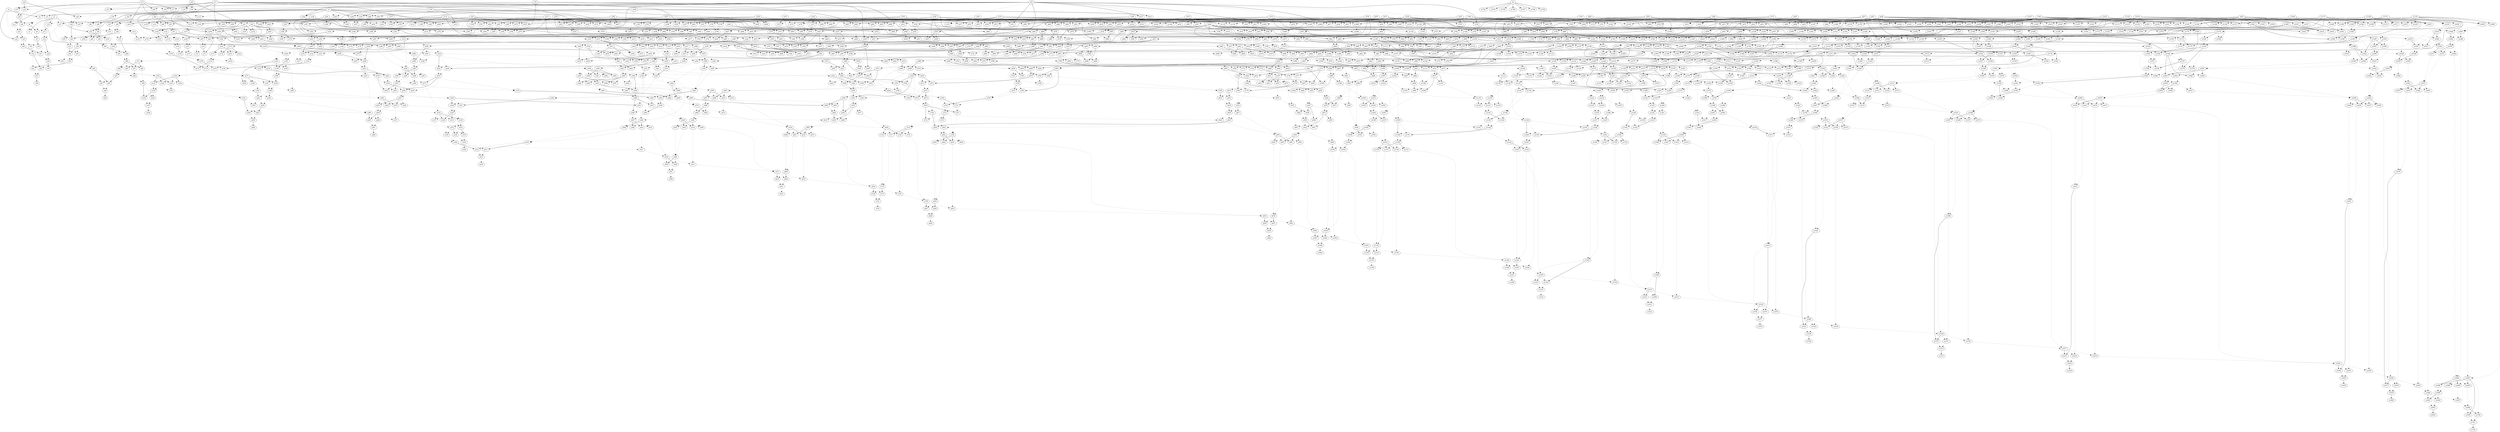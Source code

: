 digraph G1 {
 a2 ->  a4[ label="" ,color= "black"];
 a3 ->  a4[ label=""  ,style=dotted,color= "black"];
 a2 ->  a5[ label=""  ,style=dotted,color= "black"];
 a3 ->  a5[ label="" ,color= "black"];
 a4 ->  a6[ label=""  ,style=dotted,color= "black"];
 a5 ->  a6[ label=""  ,style=dotted,color= "black"];
 a1 ->  a7[ label="" ,color= "black"];
 a6 ->  a7[ label=""  ,style=dotted,color= "black"];
 a1 ->  a8[ label=""  ,style=dotted,color= "black"];
 a6 ->  a8[ label="" ,color= "black"];
 a7 ->  a9[ label=""  ,style=dotted,color= "black"];
 a8 ->  a9[ label=""  ,style=dotted,color= "black"];
 a9 ->  a10[ label="" ,color= "black"];
 a1 ->  a11[ label=""  ,style=dotted,color= "black"];
 a3 ->  a11[ label="" ,color= "black"];
 a1 ->  a12[ label="" ,color= "black"];
 a3 ->  a12[ label=""  ,style=dotted,color= "black"];
 a2 ->  a13[ label=""  ,style=dotted,color= "black"];
 a12 ->  a13[ label=""  ,style=dotted,color= "black"];
 a11 ->  a14[ label=""  ,style=dotted,color= "black"];
 a13 ->  a14[ label=""  ,style=dotted,color= "black"];
 a16 ->  a18[ label="" ,color= "black"];
 a17 ->  a18[ label=""  ,style=dotted,color= "black"];
 a16 ->  a19[ label=""  ,style=dotted,color= "black"];
 a17 ->  a19[ label="" ,color= "black"];
 a18 ->  a20[ label=""  ,style=dotted,color= "black"];
 a19 ->  a20[ label=""  ,style=dotted,color= "black"];
 a15 ->  a21[ label="" ,color= "black"];
 a20 ->  a21[ label=""  ,style=dotted,color= "black"];
 a15 ->  a22[ label=""  ,style=dotted,color= "black"];
 a20 ->  a22[ label="" ,color= "black"];
 a21 ->  a23[ label=""  ,style=dotted,color= "black"];
 a22 ->  a23[ label=""  ,style=dotted,color= "black"];
 a2 ->  a24[ label="" ,color= "black"];
 a23 ->  a24[ label=""  ,style=dotted,color= "black"];
 a2 ->  a25[ label=""  ,style=dotted,color= "black"];
 a23 ->  a25[ label="" ,color= "black"];
 a24 ->  a26[ label=""  ,style=dotted,color= "black"];
 a25 ->  a26[ label=""  ,style=dotted,color= "black"];
 a14 ->  a27[ label=""  ,style=dotted,color= "black"];
 a26 ->  a27[ label="" ,color= "black"];
 a14 ->  a28[ label="" ,color= "black"];
 a26 ->  a28[ label=""  ,style=dotted,color= "black"];
 a27 ->  a29[ label=""  ,style=dotted,color= "black"];
 a28 ->  a29[ label=""  ,style=dotted,color= "black"];
 a29 ->  a30[ label="" ,color= "black"];
 a14 ->  a31[ label=""  ,style=dotted,color= "black"];
 a25 ->  a31[ label=""  ,style=dotted,color= "black"];
 a24 ->  a32[ label=""  ,style=dotted,color= "black"];
 a31 ->  a32[ label=""  ,style=dotted,color= "black"];
 a1 ->  a34[ label="" ,color= "black"];
 a33 ->  a34[ label="" ,color= "black"];
 a1 ->  a35[ label=""  ,style=dotted,color= "black"];
 a33 ->  a35[ label=""  ,style=dotted,color= "black"];
 a34 ->  a36[ label=""  ,style=dotted,color= "black"];
 a35 ->  a36[ label=""  ,style=dotted,color= "black"];
 a15 ->  a37[ label=""  ,style=dotted,color= "black"];
 a17 ->  a37[ label="" ,color= "black"];
 a15 ->  a38[ label="" ,color= "black"];
 a17 ->  a38[ label=""  ,style=dotted,color= "black"];
 a16 ->  a39[ label="" ,color= "black"];
 a38 ->  a39[ label=""  ,style=dotted,color= "black"];
 a37 ->  a40[ label=""  ,style=dotted,color= "black"];
 a39 ->  a40[ label=""  ,style=dotted,color= "black"];
 a41 ->  a43[ label="" ,color= "black"];
 a42 ->  a43[ label=""  ,style=dotted,color= "black"];
 a41 ->  a44[ label=""  ,style=dotted,color= "black"];
 a42 ->  a44[ label="" ,color= "black"];
 a43 ->  a45[ label=""  ,style=dotted,color= "black"];
 a44 ->  a45[ label=""  ,style=dotted,color= "black"];
 a3 ->  a46[ label="" ,color= "black"];
 a45 ->  a46[ label=""  ,style=dotted,color= "black"];
 a3 ->  a47[ label=""  ,style=dotted,color= "black"];
 a45 ->  a47[ label="" ,color= "black"];
 a46 ->  a48[ label=""  ,style=dotted,color= "black"];
 a47 ->  a48[ label=""  ,style=dotted,color= "black"];
 a40 ->  a49[ label="" ,color= "black"];
 a48 ->  a49[ label="" ,color= "black"];
 a40 ->  a50[ label=""  ,style=dotted,color= "black"];
 a48 ->  a50[ label=""  ,style=dotted,color= "black"];
 a49 ->  a51[ label=""  ,style=dotted,color= "black"];
 a50 ->  a51[ label=""  ,style=dotted,color= "black"];
 a36 ->  a52[ label="" ,color= "black"];
 a51 ->  a52[ label="" ,color= "black"];
 a36 ->  a53[ label=""  ,style=dotted,color= "black"];
 a51 ->  a53[ label=""  ,style=dotted,color= "black"];
 a52 ->  a54[ label=""  ,style=dotted,color= "black"];
 a53 ->  a54[ label=""  ,style=dotted,color= "black"];
 a32 ->  a55[ label=""  ,style=dotted,color= "black"];
 a54 ->  a55[ label="" ,color= "black"];
 a32 ->  a56[ label="" ,color= "black"];
 a54 ->  a56[ label=""  ,style=dotted,color= "black"];
 a55 ->  a57[ label=""  ,style=dotted,color= "black"];
 a56 ->  a57[ label=""  ,style=dotted,color= "black"];
 a57 ->  a58[ label="" ,color= "black"];
 a32 ->  a59[ label=""  ,style=dotted,color= "black"];
 a52 ->  a59[ label=""  ,style=dotted,color= "black"];
 a53 ->  a60[ label=""  ,style=dotted,color= "black"];
 a59 ->  a60[ label=""  ,style=dotted,color= "black"];
 a41 ->  a61[ label="" ,color= "black"];
 a42 ->  a61[ label="" ,color= "black"];
 a63 ->  a65[ label="" ,color= "black"];
 a64 ->  a65[ label=""  ,style=dotted,color= "black"];
 a63 ->  a66[ label=""  ,style=dotted,color= "black"];
 a64 ->  a66[ label="" ,color= "black"];
 a65 ->  a67[ label=""  ,style=dotted,color= "black"];
 a66 ->  a67[ label=""  ,style=dotted,color= "black"];
 a62 ->  a68[ label="" ,color= "black"];
 a67 ->  a68[ label=""  ,style=dotted,color= "black"];
 a62 ->  a69[ label=""  ,style=dotted,color= "black"];
 a67 ->  a69[ label="" ,color= "black"];
 a68 ->  a70[ label=""  ,style=dotted,color= "black"];
 a69 ->  a70[ label=""  ,style=dotted,color= "black"];
 a61 ->  a71[ label="" ,color= "black"];
 a70 ->  a71[ label="" ,color= "black"];
 a61 ->  a72[ label=""  ,style=dotted,color= "black"];
 a70 ->  a72[ label=""  ,style=dotted,color= "black"];
 a71 ->  a73[ label=""  ,style=dotted,color= "black"];
 a72 ->  a73[ label=""  ,style=dotted,color= "black"];
 a40 ->  a74[ label=""  ,style=dotted,color= "black"];
 a47 ->  a74[ label=""  ,style=dotted,color= "black"];
 a46 ->  a75[ label=""  ,style=dotted,color= "black"];
 a74 ->  a75[ label=""  ,style=dotted,color= "black"];
 a15 ->  a77[ label="" ,color= "black"];
 a76 ->  a77[ label=""  ,style=dotted,color= "black"];
 a15 ->  a78[ label=""  ,style=dotted,color= "black"];
 a76 ->  a78[ label="" ,color= "black"];
 a77 ->  a79[ label=""  ,style=dotted,color= "black"];
 a78 ->  a79[ label=""  ,style=dotted,color= "black"];
 a17 ->  a80[ label="" ,color= "black"];
 a79 ->  a80[ label=""  ,style=dotted,color= "black"];
 a17 ->  a81[ label=""  ,style=dotted,color= "black"];
 a79 ->  a81[ label="" ,color= "black"];
 a80 ->  a82[ label=""  ,style=dotted,color= "black"];
 a81 ->  a82[ label=""  ,style=dotted,color= "black"];
 a34 ->  a83[ label=""  ,style=dotted,color= "black"];
 a82 ->  a83[ label=""  ,style=dotted,color= "black"];
 a34 ->  a84[ label="" ,color= "black"];
 a82 ->  a84[ label="" ,color= "black"];
 a83 ->  a85[ label=""  ,style=dotted,color= "black"];
 a84 ->  a85[ label=""  ,style=dotted,color= "black"];
 a75 ->  a86[ label="" ,color= "black"];
 a85 ->  a86[ label="" ,color= "black"];
 a75 ->  a87[ label=""  ,style=dotted,color= "black"];
 a85 ->  a87[ label=""  ,style=dotted,color= "black"];
 a86 ->  a88[ label=""  ,style=dotted,color= "black"];
 a87 ->  a88[ label=""  ,style=dotted,color= "black"];
 a73 ->  a89[ label=""  ,style=dotted,color= "black"];
 a88 ->  a89[ label="" ,color= "black"];
 a73 ->  a90[ label="" ,color= "black"];
 a88 ->  a90[ label=""  ,style=dotted,color= "black"];
 a89 ->  a91[ label=""  ,style=dotted,color= "black"];
 a90 ->  a91[ label=""  ,style=dotted,color= "black"];
 a60 ->  a92[ label="" ,color= "black"];
 a91 ->  a92[ label="" ,color= "black"];
 a60 ->  a93[ label=""  ,style=dotted,color= "black"];
 a91 ->  a93[ label=""  ,style=dotted,color= "black"];
 a92 ->  a94[ label=""  ,style=dotted,color= "black"];
 a93 ->  a94[ label=""  ,style=dotted,color= "black"];
 a94 ->  a95[ label="" ,color= "black"];
 a73 ->  a96[ label="" ,color= "black"];
 a88 ->  a96[ label="" ,color= "black"];
 a73 ->  a97[ label=""  ,style=dotted,color= "black"];
 a88 ->  a97[ label=""  ,style=dotted,color= "black"];
 a60 ->  a98[ label=""  ,style=dotted,color= "black"];
 a97 ->  a98[ label=""  ,style=dotted,color= "black"];
 a96 ->  a99[ label=""  ,style=dotted,color= "black"];
 a98 ->  a99[ label=""  ,style=dotted,color= "black"];
 a34 ->  a100[ label=""  ,style=dotted,color= "black"];
 a82 ->  a100[ label="" ,color= "black"];
 a34 ->  a101[ label="" ,color= "black"];
 a82 ->  a101[ label=""  ,style=dotted,color= "black"];
 a75 ->  a102[ label=""  ,style=dotted,color= "black"];
 a101 ->  a102[ label=""  ,style=dotted,color= "black"];
 a100 ->  a103[ label=""  ,style=dotted,color= "black"];
 a102 ->  a103[ label=""  ,style=dotted,color= "black"];
 a3 ->  a105[ label=""  ,style=dotted,color= "black"];
 a104 ->  a105[ label="" ,color= "black"];
 a3 ->  a106[ label="" ,color= "black"];
 a104 ->  a106[ label=""  ,style=dotted,color= "black"];
 a105 ->  a107[ label=""  ,style=dotted,color= "black"];
 a106 ->  a107[ label=""  ,style=dotted,color= "black"];
 a42 ->  a108[ label="" ,color= "black"];
 a107 ->  a108[ label=""  ,style=dotted,color= "black"];
 a42 ->  a109[ label=""  ,style=dotted,color= "black"];
 a107 ->  a109[ label="" ,color= "black"];
 a108 ->  a110[ label=""  ,style=dotted,color= "black"];
 a109 ->  a110[ label=""  ,style=dotted,color= "black"];
 a38 ->  a111[ label=""  ,style=dotted,color= "black"];
 a76 ->  a111[ label=""  ,style=dotted,color= "black"];
 a37 ->  a112[ label=""  ,style=dotted,color= "black"];
 a111 ->  a112[ label=""  ,style=dotted,color= "black"];
 a113 ->  a115[ label="" ,color= "black"];
 a114 ->  a115[ label=""  ,style=dotted,color= "black"];
 a113 ->  a116[ label=""  ,style=dotted,color= "black"];
 a114 ->  a116[ label="" ,color= "black"];
 a115 ->  a117[ label=""  ,style=dotted,color= "black"];
 a116 ->  a117[ label=""  ,style=dotted,color= "black"];
 a112 ->  a118[ label=""  ,style=dotted,color= "black"];
 a117 ->  a118[ label="" ,color= "black"];
 a112 ->  a119[ label="" ,color= "black"];
 a117 ->  a119[ label=""  ,style=dotted,color= "black"];
 a118 ->  a120[ label=""  ,style=dotted,color= "black"];
 a119 ->  a120[ label=""  ,style=dotted,color= "black"];
 a110 ->  a121[ label=""  ,style=dotted,color= "black"];
 a120 ->  a121[ label="" ,color= "black"];
 a110 ->  a122[ label="" ,color= "black"];
 a120 ->  a122[ label=""  ,style=dotted,color= "black"];
 a121 ->  a123[ label=""  ,style=dotted,color= "black"];
 a122 ->  a123[ label=""  ,style=dotted,color= "black"];
 a61 ->  a124[ label="" ,color= "black"];
 a62 ->  a124[ label="" ,color= "black"];
 a61 ->  a125[ label=""  ,style=dotted,color= "black"];
 a62 ->  a125[ label=""  ,style=dotted,color= "black"];
 a67 ->  a126[ label=""  ,style=dotted,color= "black"];
 a125 ->  a126[ label=""  ,style=dotted,color= "black"];
 a124 ->  a127[ label=""  ,style=dotted,color= "black"];
 a126 ->  a127[ label=""  ,style=dotted,color= "black"];
 a63 ->  a128[ label="" ,color= "black"];
 a64 ->  a128[ label="" ,color= "black"];
 a33 ->  a130[ label=""  ,style=dotted,color= "black"];
 a129 ->  a130[ label="" ,color= "black"];
 a33 ->  a131[ label="" ,color= "black"];
 a129 ->  a131[ label=""  ,style=dotted,color= "black"];
 a130 ->  a132[ label=""  ,style=dotted,color= "black"];
 a131 ->  a132[ label=""  ,style=dotted,color= "black"];
 a128 ->  a133[ label="" ,color= "black"];
 a132 ->  a133[ label="" ,color= "black"];
 a128 ->  a134[ label=""  ,style=dotted,color= "black"];
 a132 ->  a134[ label=""  ,style=dotted,color= "black"];
 a133 ->  a135[ label=""  ,style=dotted,color= "black"];
 a134 ->  a135[ label=""  ,style=dotted,color= "black"];
 a127 ->  a136[ label=""  ,style=dotted,color= "black"];
 a135 ->  a136[ label="" ,color= "black"];
 a127 ->  a137[ label="" ,color= "black"];
 a135 ->  a137[ label=""  ,style=dotted,color= "black"];
 a136 ->  a138[ label=""  ,style=dotted,color= "black"];
 a137 ->  a138[ label=""  ,style=dotted,color= "black"];
 a123 ->  a139[ label=""  ,style=dotted,color= "black"];
 a138 ->  a139[ label="" ,color= "black"];
 a123 ->  a140[ label="" ,color= "black"];
 a138 ->  a140[ label=""  ,style=dotted,color= "black"];
 a139 ->  a141[ label=""  ,style=dotted,color= "black"];
 a140 ->  a141[ label=""  ,style=dotted,color= "black"];
 a103 ->  a142[ label="" ,color= "black"];
 a141 ->  a142[ label="" ,color= "black"];
 a103 ->  a143[ label=""  ,style=dotted,color= "black"];
 a141 ->  a143[ label=""  ,style=dotted,color= "black"];
 a142 ->  a144[ label=""  ,style=dotted,color= "black"];
 a143 ->  a144[ label=""  ,style=dotted,color= "black"];
 a99 ->  a145[ label="" ,color= "black"];
 a144 ->  a145[ label="" ,color= "black"];
 a99 ->  a146[ label=""  ,style=dotted,color= "black"];
 a144 ->  a146[ label=""  ,style=dotted,color= "black"];
 a145 ->  a147[ label=""  ,style=dotted,color= "black"];
 a146 ->  a147[ label=""  ,style=dotted,color= "black"];
 a147 ->  a148[ label="" ,color= "black"];
 a103 ->  a149[ label=""  ,style=dotted,color= "black"];
 a141 ->  a149[ label="" ,color= "black"];
 a103 ->  a150[ label="" ,color= "black"];
 a141 ->  a150[ label=""  ,style=dotted,color= "black"];
 a99 ->  a151[ label=""  ,style=dotted,color= "black"];
 a150 ->  a151[ label=""  ,style=dotted,color= "black"];
 a149 ->  a152[ label=""  ,style=dotted,color= "black"];
 a151 ->  a152[ label=""  ,style=dotted,color= "black"];
 a123 ->  a153[ label=""  ,style=dotted,color= "black"];
 a137 ->  a153[ label=""  ,style=dotted,color= "black"];
 a136 ->  a154[ label=""  ,style=dotted,color= "black"];
 a153 ->  a154[ label=""  ,style=dotted,color= "black"];
 a128 ->  a155[ label="" ,color= "black"];
 a131 ->  a155[ label=""  ,style=dotted,color= "black"];
 a130 ->  a156[ label=""  ,style=dotted,color= "black"];
 a155 ->  a156[ label=""  ,style=dotted,color= "black"];
 a157 ->  a159[ label="" ,color= "black"];
 a158 ->  a159[ label=""  ,style=dotted,color= "black"];
 a157 ->  a160[ label=""  ,style=dotted,color= "black"];
 a158 ->  a160[ label="" ,color= "black"];
 a159 ->  a161[ label=""  ,style=dotted,color= "black"];
 a160 ->  a161[ label=""  ,style=dotted,color= "black"];
 a17 ->  a162[ label="" ,color= "black"];
 a161 ->  a162[ label=""  ,style=dotted,color= "black"];
 a17 ->  a163[ label=""  ,style=dotted,color= "black"];
 a161 ->  a163[ label="" ,color= "black"];
 a162 ->  a164[ label=""  ,style=dotted,color= "black"];
 a163 ->  a164[ label=""  ,style=dotted,color= "black"];
 a64 ->  a166[ label=""  ,style=dotted,color= "black"];
 a165 ->  a166[ label="" ,color= "black"];
 a64 ->  a167[ label="" ,color= "black"];
 a165 ->  a167[ label=""  ,style=dotted,color= "black"];
 a166 ->  a168[ label=""  ,style=dotted,color= "black"];
 a167 ->  a168[ label=""  ,style=dotted,color= "black"];
 a76 ->  a169[ label="" ,color= "black"];
 a168 ->  a169[ label=""  ,style=dotted,color= "black"];
 a76 ->  a170[ label=""  ,style=dotted,color= "black"];
 a168 ->  a170[ label="" ,color= "black"];
 a169 ->  a171[ label=""  ,style=dotted,color= "black"];
 a170 ->  a171[ label=""  ,style=dotted,color= "black"];
 a164 ->  a172[ label=""  ,style=dotted,color= "black"];
 a171 ->  a172[ label="" ,color= "black"];
 a164 ->  a173[ label="" ,color= "black"];
 a171 ->  a173[ label=""  ,style=dotted,color= "black"];
 a172 ->  a174[ label=""  ,style=dotted,color= "black"];
 a173 ->  a174[ label=""  ,style=dotted,color= "black"];
 a156 ->  a175[ label=""  ,style=dotted,color= "black"];
 a174 ->  a175[ label="" ,color= "black"];
 a156 ->  a176[ label="" ,color= "black"];
 a174 ->  a176[ label=""  ,style=dotted,color= "black"];
 a175 ->  a177[ label=""  ,style=dotted,color= "black"];
 a176 ->  a177[ label=""  ,style=dotted,color= "black"];
 a110 ->  a178[ label=""  ,style=dotted,color= "black"];
 a117 ->  a178[ label=""  ,style=dotted,color= "black"];
 a110 ->  a179[ label="" ,color= "black"];
 a117 ->  a179[ label="" ,color= "black"];
 a112 ->  a180[ label=""  ,style=dotted,color= "black"];
 a179 ->  a180[ label=""  ,style=dotted,color= "black"];
 a178 ->  a181[ label=""  ,style=dotted,color= "black"];
 a180 ->  a181[ label=""  ,style=dotted,color= "black"];
 a3 ->  a182[ label="" ,color= "black"];
 a42 ->  a182[ label="" ,color= "black"];
 a3 ->  a183[ label=""  ,style=dotted,color= "black"];
 a42 ->  a183[ label=""  ,style=dotted,color= "black"];
 a104 ->  a184[ label=""  ,style=dotted,color= "black"];
 a183 ->  a184[ label=""  ,style=dotted,color= "black"];
 a182 ->  a185[ label=""  ,style=dotted,color= "black"];
 a184 ->  a185[ label=""  ,style=dotted,color= "black"];
 a113 ->  a187[ label="" ,color= "black"];
 a114 ->  a187[ label="" ,color= "black"];
 a186 ->  a188[ label="" ,color= "black"];
 a187 ->  a188[ label="" ,color= "black"];
 a186 ->  a189[ label=""  ,style=dotted,color= "black"];
 a187 ->  a189[ label=""  ,style=dotted,color= "black"];
 a188 ->  a190[ label=""  ,style=dotted,color= "black"];
 a189 ->  a190[ label=""  ,style=dotted,color= "black"];
 a185 ->  a191[ label=""  ,style=dotted,color= "black"];
 a190 ->  a191[ label="" ,color= "black"];
 a185 ->  a192[ label="" ,color= "black"];
 a190 ->  a192[ label=""  ,style=dotted,color= "black"];
 a191 ->  a193[ label=""  ,style=dotted,color= "black"];
 a192 ->  a193[ label=""  ,style=dotted,color= "black"];
 a181 ->  a194[ label=""  ,style=dotted,color= "black"];
 a193 ->  a194[ label=""  ,style=dotted,color= "black"];
 a181 ->  a195[ label="" ,color= "black"];
 a193 ->  a195[ label="" ,color= "black"];
 a194 ->  a196[ label=""  ,style=dotted,color= "black"];
 a195 ->  a196[ label=""  ,style=dotted,color= "black"];
 a177 ->  a197[ label=""  ,style=dotted,color= "black"];
 a196 ->  a197[ label=""  ,style=dotted,color= "black"];
 a177 ->  a198[ label="" ,color= "black"];
 a196 ->  a198[ label="" ,color= "black"];
 a197 ->  a199[ label=""  ,style=dotted,color= "black"];
 a198 ->  a199[ label=""  ,style=dotted,color= "black"];
 a154 ->  a200[ label=""  ,style=dotted,color= "black"];
 a199 ->  a200[ label="" ,color= "black"];
 a154 ->  a201[ label="" ,color= "black"];
 a199 ->  a201[ label=""  ,style=dotted,color= "black"];
 a200 ->  a202[ label=""  ,style=dotted,color= "black"];
 a201 ->  a202[ label=""  ,style=dotted,color= "black"];
 a152 ->  a203[ label=""  ,style=dotted,color= "black"];
 a202 ->  a203[ label="" ,color= "black"];
 a152 ->  a204[ label="" ,color= "black"];
 a202 ->  a204[ label=""  ,style=dotted,color= "black"];
 a203 ->  a205[ label=""  ,style=dotted,color= "black"];
 a204 ->  a205[ label=""  ,style=dotted,color= "black"];
 a205 ->  a206[ label="" ,color= "black"];
 a152 ->  a207[ label=""  ,style=dotted,color= "black"];
 a201 ->  a207[ label=""  ,style=dotted,color= "black"];
 a200 ->  a208[ label=""  ,style=dotted,color= "black"];
 a207 ->  a208[ label=""  ,style=dotted,color= "black"];
 a185 ->  a209[ label=""  ,style=dotted,color= "black"];
 a189 ->  a209[ label=""  ,style=dotted,color= "black"];
 a188 ->  a210[ label=""  ,style=dotted,color= "black"];
 a209 ->  a210[ label=""  ,style=dotted,color= "black"];
 a104 ->  a212[ label="" ,color= "black"];
 a114 ->  a212[ label=""  ,style=dotted,color= "black"];
 a104 ->  a213[ label=""  ,style=dotted,color= "black"];
 a114 ->  a213[ label="" ,color= "black"];
 a212 ->  a214[ label=""  ,style=dotted,color= "black"];
 a213 ->  a214[ label=""  ,style=dotted,color= "black"];
 a211 ->  a215[ label="" ,color= "black"];
 a214 ->  a215[ label=""  ,style=dotted,color= "black"];
 a211 ->  a216[ label=""  ,style=dotted,color= "black"];
 a214 ->  a216[ label="" ,color= "black"];
 a215 ->  a217[ label=""  ,style=dotted,color= "black"];
 a216 ->  a217[ label=""  ,style=dotted,color= "black"];
 a218 ->  a220[ label="" ,color= "black"];
 a219 ->  a220[ label=""  ,style=dotted,color= "black"];
 a218 ->  a221[ label=""  ,style=dotted,color= "black"];
 a219 ->  a221[ label="" ,color= "black"];
 a220 ->  a222[ label=""  ,style=dotted,color= "black"];
 a221 ->  a222[ label=""  ,style=dotted,color= "black"];
 a42 ->  a223[ label="" ,color= "black"];
 a222 ->  a223[ label=""  ,style=dotted,color= "black"];
 a42 ->  a224[ label=""  ,style=dotted,color= "black"];
 a222 ->  a224[ label="" ,color= "black"];
 a223 ->  a225[ label=""  ,style=dotted,color= "black"];
 a224 ->  a225[ label=""  ,style=dotted,color= "black"];
 a217 ->  a226[ label=""  ,style=dotted,color= "black"];
 a225 ->  a226[ label="" ,color= "black"];
 a217 ->  a227[ label="" ,color= "black"];
 a225 ->  a227[ label=""  ,style=dotted,color= "black"];
 a226 ->  a228[ label=""  ,style=dotted,color= "black"];
 a227 ->  a228[ label=""  ,style=dotted,color= "black"];
 a210 ->  a229[ label=""  ,style=dotted,color= "black"];
 a228 ->  a229[ label="" ,color= "black"];
 a210 ->  a230[ label="" ,color= "black"];
 a228 ->  a230[ label=""  ,style=dotted,color= "black"];
 a229 ->  a231[ label=""  ,style=dotted,color= "black"];
 a230 ->  a231[ label=""  ,style=dotted,color= "black"];
 a164 ->  a232[ label="" ,color= "black"];
 a171 ->  a232[ label="" ,color= "black"];
 a164 ->  a233[ label=""  ,style=dotted,color= "black"];
 a171 ->  a233[ label=""  ,style=dotted,color= "black"];
 a156 ->  a234[ label=""  ,style=dotted,color= "black"];
 a233 ->  a234[ label=""  ,style=dotted,color= "black"];
 a232 ->  a235[ label=""  ,style=dotted,color= "black"];
 a234 ->  a235[ label=""  ,style=dotted,color= "black"];
 a62 ->  a237[ label="" ,color= "black"];
 a236 ->  a237[ label="" ,color= "black"];
 a62 ->  a238[ label=""  ,style=dotted,color= "black"];
 a236 ->  a238[ label=""  ,style=dotted,color= "black"];
 a237 ->  a239[ label=""  ,style=dotted,color= "black"];
 a238 ->  a239[ label=""  ,style=dotted,color= "black"];
 a17 ->  a240[ label="" ,color= "black"];
 a158 ->  a240[ label="" ,color= "black"];
 a17 ->  a241[ label=""  ,style=dotted,color= "black"];
 a158 ->  a241[ label=""  ,style=dotted,color= "black"];
 a157 ->  a242[ label="" ,color= "black"];
 a241 ->  a242[ label=""  ,style=dotted,color= "black"];
 a240 ->  a243[ label=""  ,style=dotted,color= "black"];
 a242 ->  a243[ label=""  ,style=dotted,color= "black"];
 a76 ->  a244[ label=""  ,style=dotted,color= "black"];
 a166 ->  a244[ label=""  ,style=dotted,color= "black"];
 a167 ->  a245[ label=""  ,style=dotted,color= "black"];
 a244 ->  a245[ label=""  ,style=dotted,color= "black"];
 a243 ->  a246[ label="" ,color= "black"];
 a245 ->  a246[ label="" ,color= "black"];
 a243 ->  a247[ label=""  ,style=dotted,color= "black"];
 a245 ->  a247[ label=""  ,style=dotted,color= "black"];
 a246 ->  a248[ label=""  ,style=dotted,color= "black"];
 a247 ->  a248[ label=""  ,style=dotted,color= "black"];
 a239 ->  a249[ label="" ,color= "black"];
 a248 ->  a249[ label="" ,color= "black"];
 a239 ->  a250[ label=""  ,style=dotted,color= "black"];
 a248 ->  a250[ label=""  ,style=dotted,color= "black"];
 a249 ->  a251[ label=""  ,style=dotted,color= "black"];
 a250 ->  a251[ label=""  ,style=dotted,color= "black"];
 a235 ->  a252[ label="" ,color= "black"];
 a251 ->  a252[ label="" ,color= "black"];
 a235 ->  a253[ label=""  ,style=dotted,color= "black"];
 a251 ->  a253[ label=""  ,style=dotted,color= "black"];
 a252 ->  a254[ label=""  ,style=dotted,color= "black"];
 a253 ->  a254[ label=""  ,style=dotted,color= "black"];
 a231 ->  a255[ label=""  ,style=dotted,color= "black"];
 a254 ->  a255[ label="" ,color= "black"];
 a231 ->  a256[ label="" ,color= "black"];
 a254 ->  a256[ label=""  ,style=dotted,color= "black"];
 a255 ->  a257[ label=""  ,style=dotted,color= "black"];
 a256 ->  a257[ label=""  ,style=dotted,color= "black"];
 a177 ->  a258[ label=""  ,style=dotted,color= "black"];
 a193 ->  a258[ label="" ,color= "black"];
 a177 ->  a259[ label="" ,color= "black"];
 a193 ->  a259[ label=""  ,style=dotted,color= "black"];
 a181 ->  a260[ label=""  ,style=dotted,color= "black"];
 a259 ->  a260[ label=""  ,style=dotted,color= "black"];
 a258 ->  a261[ label=""  ,style=dotted,color= "black"];
 a260 ->  a261[ label=""  ,style=dotted,color= "black"];
 a257 ->  a262[ label=""  ,style=dotted,color= "black"];
 a261 ->  a262[ label="" ,color= "black"];
 a257 ->  a263[ label="" ,color= "black"];
 a261 ->  a263[ label=""  ,style=dotted,color= "black"];
 a262 ->  a264[ label=""  ,style=dotted,color= "black"];
 a263 ->  a264[ label=""  ,style=dotted,color= "black"];
 a208 ->  a265[ label="" ,color= "black"];
 a264 ->  a265[ label="" ,color= "black"];
 a208 ->  a266[ label=""  ,style=dotted,color= "black"];
 a264 ->  a266[ label=""  ,style=dotted,color= "black"];
 a265 ->  a267[ label=""  ,style=dotted,color= "black"];
 a266 ->  a267[ label=""  ,style=dotted,color= "black"];
 a267 ->  a268[ label="" ,color= "black"];
 a257 ->  a269[ label=""  ,style=dotted,color= "black"];
 a261 ->  a269[ label=""  ,style=dotted,color= "black"];
 a257 ->  a270[ label="" ,color= "black"];
 a261 ->  a270[ label="" ,color= "black"];
 a208 ->  a271[ label=""  ,style=dotted,color= "black"];
 a270 ->  a271[ label=""  ,style=dotted,color= "black"];
 a269 ->  a272[ label=""  ,style=dotted,color= "black"];
 a271 ->  a272[ label=""  ,style=dotted,color= "black"];
 a231 ->  a273[ label="" ,color= "black"];
 a252 ->  a273[ label=""  ,style=dotted,color= "black"];
 a253 ->  a274[ label=""  ,style=dotted,color= "black"];
 a273 ->  a274[ label=""  ,style=dotted,color= "black"];
 a239 ->  a275[ label=""  ,style=dotted,color= "black"];
 a245 ->  a275[ label=""  ,style=dotted,color= "black"];
 a239 ->  a276[ label="" ,color= "black"];
 a245 ->  a276[ label="" ,color= "black"];
 a243 ->  a277[ label=""  ,style=dotted,color= "black"];
 a276 ->  a277[ label=""  ,style=dotted,color= "black"];
 a275 ->  a278[ label=""  ,style=dotted,color= "black"];
 a277 ->  a278[ label=""  ,style=dotted,color= "black"];
 a211 ->  a279[ label="" ,color= "black"];
 a212 ->  a279[ label=""  ,style=dotted,color= "black"];
 a213 ->  a280[ label=""  ,style=dotted,color= "black"];
 a279 ->  a280[ label=""  ,style=dotted,color= "black"];
 a281 ->  a283[ label="" ,color= "black"];
 a282 ->  a283[ label="" ,color= "black"];
 a281 ->  a284[ label=""  ,style=dotted,color= "black"];
 a282 ->  a284[ label=""  ,style=dotted,color= "black"];
 a283 ->  a285[ label=""  ,style=dotted,color= "black"];
 a284 ->  a285[ label=""  ,style=dotted,color= "black"];
 a1 ->  a286[ label="" ,color= "black"];
 a285 ->  a286[ label="" ,color= "black"];
 a1 ->  a287[ label=""  ,style=dotted,color= "black"];
 a285 ->  a287[ label=""  ,style=dotted,color= "black"];
 a286 ->  a288[ label=""  ,style=dotted,color= "black"];
 a287 ->  a288[ label=""  ,style=dotted,color= "black"];
 a280 ->  a289[ label="" ,color= "black"];
 a288 ->  a289[ label="" ,color= "black"];
 a280 ->  a290[ label=""  ,style=dotted,color= "black"];
 a288 ->  a290[ label=""  ,style=dotted,color= "black"];
 a289 ->  a291[ label=""  ,style=dotted,color= "black"];
 a290 ->  a291[ label=""  ,style=dotted,color= "black"];
 a64 ->  a293[ label=""  ,style=dotted,color= "black"];
 a292 ->  a293[ label="" ,color= "black"];
 a64 ->  a294[ label="" ,color= "black"];
 a292 ->  a294[ label=""  ,style=dotted,color= "black"];
 a293 ->  a295[ label=""  ,style=dotted,color= "black"];
 a294 ->  a295[ label=""  ,style=dotted,color= "black"];
 a129 ->  a296[ label="" ,color= "black"];
 a295 ->  a296[ label=""  ,style=dotted,color= "black"];
 a129 ->  a297[ label=""  ,style=dotted,color= "black"];
 a295 ->  a297[ label="" ,color= "black"];
 a296 ->  a298[ label=""  ,style=dotted,color= "black"];
 a297 ->  a298[ label=""  ,style=dotted,color= "black"];
 a291 ->  a299[ label=""  ,style=dotted,color= "black"];
 a298 ->  a299[ label="" ,color= "black"];
 a291 ->  a300[ label="" ,color= "black"];
 a298 ->  a300[ label=""  ,style=dotted,color= "black"];
 a299 ->  a301[ label=""  ,style=dotted,color= "black"];
 a300 ->  a301[ label=""  ,style=dotted,color= "black"];
 a278 ->  a302[ label="" ,color= "black"];
 a301 ->  a302[ label="" ,color= "black"];
 a278 ->  a303[ label=""  ,style=dotted,color= "black"];
 a301 ->  a303[ label=""  ,style=dotted,color= "black"];
 a302 ->  a304[ label=""  ,style=dotted,color= "black"];
 a303 ->  a304[ label=""  ,style=dotted,color= "black"];
 a158 ->  a306[ label=""  ,style=dotted,color= "black"];
 a305 ->  a306[ label="" ,color= "black"];
 a158 ->  a307[ label="" ,color= "black"];
 a305 ->  a307[ label=""  ,style=dotted,color= "black"];
 a306 ->  a308[ label=""  ,style=dotted,color= "black"];
 a307 ->  a308[ label=""  ,style=dotted,color= "black"];
 a165 ->  a309[ label="" ,color= "black"];
 a308 ->  a309[ label=""  ,style=dotted,color= "black"];
 a165 ->  a310[ label=""  ,style=dotted,color= "black"];
 a308 ->  a310[ label="" ,color= "black"];
 a309 ->  a311[ label=""  ,style=dotted,color= "black"];
 a310 ->  a311[ label=""  ,style=dotted,color= "black"];
 a42 ->  a312[ label="" ,color= "black"];
 a219 ->  a312[ label="" ,color= "black"];
 a42 ->  a313[ label=""  ,style=dotted,color= "black"];
 a219 ->  a313[ label=""  ,style=dotted,color= "black"];
 a218 ->  a314[ label="" ,color= "black"];
 a313 ->  a314[ label=""  ,style=dotted,color= "black"];
 a312 ->  a315[ label=""  ,style=dotted,color= "black"];
 a314 ->  a315[ label=""  ,style=dotted,color= "black"];
 a237 ->  a316[ label=""  ,style=dotted,color= "black"];
 a315 ->  a316[ label=""  ,style=dotted,color= "black"];
 a237 ->  a317[ label="" ,color= "black"];
 a315 ->  a317[ label="" ,color= "black"];
 a316 ->  a318[ label=""  ,style=dotted,color= "black"];
 a317 ->  a318[ label=""  ,style=dotted,color= "black"];
 a311 ->  a319[ label=""  ,style=dotted,color= "black"];
 a318 ->  a319[ label=""  ,style=dotted,color= "black"];
 a311 ->  a320[ label="" ,color= "black"];
 a318 ->  a320[ label="" ,color= "black"];
 a319 ->  a321[ label=""  ,style=dotted,color= "black"];
 a320 ->  a321[ label=""  ,style=dotted,color= "black"];
 a210 ->  a322[ label=""  ,style=dotted,color= "black"];
 a227 ->  a322[ label=""  ,style=dotted,color= "black"];
 a226 ->  a323[ label=""  ,style=dotted,color= "black"];
 a322 ->  a323[ label=""  ,style=dotted,color= "black"];
 a321 ->  a324[ label=""  ,style=dotted,color= "black"];
 a323 ->  a324[ label="" ,color= "black"];
 a321 ->  a325[ label="" ,color= "black"];
 a323 ->  a325[ label=""  ,style=dotted,color= "black"];
 a324 ->  a326[ label=""  ,style=dotted,color= "black"];
 a325 ->  a326[ label=""  ,style=dotted,color= "black"];
 a304 ->  a327[ label=""  ,style=dotted,color= "black"];
 a326 ->  a327[ label="" ,color= "black"];
 a304 ->  a328[ label="" ,color= "black"];
 a326 ->  a328[ label=""  ,style=dotted,color= "black"];
 a327 ->  a329[ label=""  ,style=dotted,color= "black"];
 a328 ->  a329[ label=""  ,style=dotted,color= "black"];
 a274 ->  a330[ label="" ,color= "black"];
 a329 ->  a330[ label=""  ,style=dotted,color= "black"];
 a274 ->  a331[ label=""  ,style=dotted,color= "black"];
 a329 ->  a331[ label="" ,color= "black"];
 a330 ->  a332[ label=""  ,style=dotted,color= "black"];
 a331 ->  a332[ label=""  ,style=dotted,color= "black"];
 a272 ->  a333[ label=""  ,style=dotted,color= "black"];
 a332 ->  a333[ label="" ,color= "black"];
 a272 ->  a334[ label="" ,color= "black"];
 a332 ->  a334[ label=""  ,style=dotted,color= "black"];
 a333 ->  a335[ label=""  ,style=dotted,color= "black"];
 a334 ->  a335[ label=""  ,style=dotted,color= "black"];
 a335 ->  a336[ label=""  ,style=dotted,color= "black"];
 a274 ->  a337[ label=""  ,style=dotted,color= "black"];
 a329 ->  a337[ label=""  ,style=dotted,color= "black"];
 a274 ->  a338[ label="" ,color= "black"];
 a329 ->  a338[ label="" ,color= "black"];
 a272 ->  a339[ label=""  ,style=dotted,color= "black"];
 a338 ->  a339[ label=""  ,style=dotted,color= "black"];
 a337 ->  a340[ label=""  ,style=dotted,color= "black"];
 a339 ->  a340[ label=""  ,style=dotted,color= "black"];
 a304 ->  a341[ label="" ,color= "black"];
 a324 ->  a341[ label=""  ,style=dotted,color= "black"];
 a325 ->  a342[ label=""  ,style=dotted,color= "black"];
 a341 ->  a342[ label=""  ,style=dotted,color= "black"];
 a237 ->  a343[ label=""  ,style=dotted,color= "black"];
 a311 ->  a343[ label="" ,color= "black"];
 a237 ->  a344[ label="" ,color= "black"];
 a311 ->  a344[ label=""  ,style=dotted,color= "black"];
 a315 ->  a345[ label=""  ,style=dotted,color= "black"];
 a344 ->  a345[ label=""  ,style=dotted,color= "black"];
 a343 ->  a346[ label=""  ,style=dotted,color= "black"];
 a345 ->  a346[ label=""  ,style=dotted,color= "black"];
 a280 ->  a347[ label=""  ,style=dotted,color= "black"];
 a287 ->  a347[ label=""  ,style=dotted,color= "black"];
 a286 ->  a348[ label=""  ,style=dotted,color= "black"];
 a347 ->  a348[ label=""  ,style=dotted,color= "black"];
 a64 ->  a349[ label="" ,color= "black"];
 a292 ->  a349[ label="" ,color= "black"];
 a64 ->  a350[ label=""  ,style=dotted,color= "black"];
 a292 ->  a350[ label=""  ,style=dotted,color= "black"];
 a129 ->  a351[ label=""  ,style=dotted,color= "black"];
 a350 ->  a351[ label=""  ,style=dotted,color= "black"];
 a349 ->  a352[ label=""  ,style=dotted,color= "black"];
 a351 ->  a352[ label=""  ,style=dotted,color= "black"];
 a165 ->  a353[ label=""  ,style=dotted,color= "black"];
 a306 ->  a353[ label=""  ,style=dotted,color= "black"];
 a307 ->  a354[ label=""  ,style=dotted,color= "black"];
 a353 ->  a354[ label=""  ,style=dotted,color= "black"];
 a283 ->  a355[ label="" ,color= "black"];
 a354 ->  a355[ label="" ,color= "black"];
 a283 ->  a356[ label=""  ,style=dotted,color= "black"];
 a354 ->  a356[ label=""  ,style=dotted,color= "black"];
 a355 ->  a357[ label=""  ,style=dotted,color= "black"];
 a356 ->  a357[ label=""  ,style=dotted,color= "black"];
 a352 ->  a358[ label=""  ,style=dotted,color= "black"];
 a357 ->  a358[ label="" ,color= "black"];
 a352 ->  a359[ label="" ,color= "black"];
 a357 ->  a359[ label=""  ,style=dotted,color= "black"];
 a358 ->  a360[ label=""  ,style=dotted,color= "black"];
 a359 ->  a360[ label=""  ,style=dotted,color= "black"];
 a348 ->  a361[ label="" ,color= "black"];
 a360 ->  a361[ label=""  ,style=dotted,color= "black"];
 a348 ->  a362[ label=""  ,style=dotted,color= "black"];
 a360 ->  a362[ label="" ,color= "black"];
 a361 ->  a363[ label=""  ,style=dotted,color= "black"];
 a362 ->  a363[ label=""  ,style=dotted,color= "black"];
 a346 ->  a364[ label="" ,color= "black"];
 a363 ->  a364[ label="" ,color= "black"];
 a346 ->  a365[ label=""  ,style=dotted,color= "black"];
 a363 ->  a365[ label=""  ,style=dotted,color= "black"];
 a364 ->  a366[ label=""  ,style=dotted,color= "black"];
 a365 ->  a366[ label=""  ,style=dotted,color= "black"];
 a291 ->  a367[ label=""  ,style=dotted,color= "black"];
 a298 ->  a367[ label=""  ,style=dotted,color= "black"];
 a291 ->  a368[ label="" ,color= "black"];
 a298 ->  a368[ label="" ,color= "black"];
 a278 ->  a369[ label=""  ,style=dotted,color= "black"];
 a368 ->  a369[ label=""  ,style=dotted,color= "black"];
 a367 ->  a370[ label=""  ,style=dotted,color= "black"];
 a369 ->  a370[ label=""  ,style=dotted,color= "black"];
 a371 ->  a373[ label="" ,color= "black"];
 a372 ->  a373[ label=""  ,style=dotted,color= "black"];
 a371 ->  a374[ label=""  ,style=dotted,color= "black"];
 a372 ->  a374[ label="" ,color= "black"];
 a373 ->  a375[ label=""  ,style=dotted,color= "black"];
 a374 ->  a375[ label=""  ,style=dotted,color= "black"];
 a236 ->  a377[ label="" ,color= "black"];
 a376 ->  a377[ label=""  ,style=dotted,color= "black"];
 a236 ->  a378[ label=""  ,style=dotted,color= "black"];
 a376 ->  a378[ label="" ,color= "black"];
 a377 ->  a379[ label=""  ,style=dotted,color= "black"];
 a378 ->  a379[ label=""  ,style=dotted,color= "black"];
 a375 ->  a380[ label=""  ,style=dotted,color= "black"];
 a379 ->  a380[ label="" ,color= "black"];
 a375 ->  a381[ label="" ,color= "black"];
 a379 ->  a381[ label=""  ,style=dotted,color= "black"];
 a380 ->  a382[ label=""  ,style=dotted,color= "black"];
 a381 ->  a382[ label=""  ,style=dotted,color= "black"];
 a3 ->  a383[ label=""  ,style=dotted,color= "black"];
 a186 ->  a383[ label="" ,color= "black"];
 a3 ->  a384[ label="" ,color= "black"];
 a186 ->  a384[ label=""  ,style=dotted,color= "black"];
 a383 ->  a385[ label=""  ,style=dotted,color= "black"];
 a384 ->  a385[ label=""  ,style=dotted,color= "black"];
 a219 ->  a386[ label="" ,color= "black"];
 a385 ->  a386[ label=""  ,style=dotted,color= "black"];
 a219 ->  a387[ label=""  ,style=dotted,color= "black"];
 a385 ->  a387[ label="" ,color= "black"];
 a386 ->  a388[ label=""  ,style=dotted,color= "black"];
 a387 ->  a388[ label=""  ,style=dotted,color= "black"];
 a15 ->  a390[ label="" ,color= "black"];
 a114 ->  a390[ label=""  ,style=dotted,color= "black"];
 a15 ->  a391[ label=""  ,style=dotted,color= "black"];
 a114 ->  a391[ label="" ,color= "black"];
 a390 ->  a392[ label=""  ,style=dotted,color= "black"];
 a391 ->  a392[ label=""  ,style=dotted,color= "black"];
 a389 ->  a393[ label="" ,color= "black"];
 a392 ->  a393[ label=""  ,style=dotted,color= "black"];
 a389 ->  a394[ label=""  ,style=dotted,color= "black"];
 a392 ->  a394[ label="" ,color= "black"];
 a393 ->  a395[ label=""  ,style=dotted,color= "black"];
 a394 ->  a395[ label=""  ,style=dotted,color= "black"];
 a388 ->  a396[ label=""  ,style=dotted,color= "black"];
 a395 ->  a396[ label="" ,color= "black"];
 a388 ->  a397[ label="" ,color= "black"];
 a395 ->  a397[ label=""  ,style=dotted,color= "black"];
 a396 ->  a398[ label=""  ,style=dotted,color= "black"];
 a397 ->  a398[ label=""  ,style=dotted,color= "black"];
 a382 ->  a399[ label=""  ,style=dotted,color= "black"];
 a398 ->  a399[ label="" ,color= "black"];
 a382 ->  a400[ label="" ,color= "black"];
 a398 ->  a400[ label=""  ,style=dotted,color= "black"];
 a399 ->  a401[ label=""  ,style=dotted,color= "black"];
 a400 ->  a401[ label=""  ,style=dotted,color= "black"];
 a370 ->  a402[ label=""  ,style=dotted,color= "black"];
 a401 ->  a402[ label="" ,color= "black"];
 a370 ->  a403[ label="" ,color= "black"];
 a401 ->  a403[ label=""  ,style=dotted,color= "black"];
 a402 ->  a404[ label=""  ,style=dotted,color= "black"];
 a403 ->  a404[ label=""  ,style=dotted,color= "black"];
 a366 ->  a405[ label=""  ,style=dotted,color= "black"];
 a404 ->  a405[ label="" ,color= "black"];
 a366 ->  a406[ label="" ,color= "black"];
 a404 ->  a406[ label=""  ,style=dotted,color= "black"];
 a405 ->  a407[ label=""  ,style=dotted,color= "black"];
 a406 ->  a407[ label=""  ,style=dotted,color= "black"];
 a342 ->  a408[ label="" ,color= "black"];
 a407 ->  a408[ label=""  ,style=dotted,color= "black"];
 a342 ->  a409[ label=""  ,style=dotted,color= "black"];
 a407 ->  a409[ label="" ,color= "black"];
 a408 ->  a410[ label=""  ,style=dotted,color= "black"];
 a409 ->  a410[ label=""  ,style=dotted,color= "black"];
 a340 ->  a411[ label=""  ,style=dotted,color= "black"];
 a410 ->  a411[ label="" ,color= "black"];
 a340 ->  a412[ label="" ,color= "black"];
 a410 ->  a412[ label=""  ,style=dotted,color= "black"];
 a411 ->  a413[ label=""  ,style=dotted,color= "black"];
 a412 ->  a413[ label=""  ,style=dotted,color= "black"];
 a413 ->  a414[ label=""  ,style=dotted,color= "black"];
 a342 ->  a415[ label=""  ,style=dotted,color= "black"];
 a407 ->  a415[ label=""  ,style=dotted,color= "black"];
 a342 ->  a416[ label="" ,color= "black"];
 a407 ->  a416[ label="" ,color= "black"];
 a340 ->  a417[ label=""  ,style=dotted,color= "black"];
 a416 ->  a417[ label=""  ,style=dotted,color= "black"];
 a415 ->  a418[ label=""  ,style=dotted,color= "black"];
 a417 ->  a418[ label=""  ,style=dotted,color= "black"];
 a366 ->  a419[ label="" ,color= "black"];
 a403 ->  a419[ label=""  ,style=dotted,color= "black"];
 a402 ->  a420[ label=""  ,style=dotted,color= "black"];
 a419 ->  a420[ label=""  ,style=dotted,color= "black"];
 a382 ->  a421[ label=""  ,style=dotted,color= "black"];
 a397 ->  a421[ label=""  ,style=dotted,color= "black"];
 a396 ->  a422[ label=""  ,style=dotted,color= "black"];
 a421 ->  a422[ label=""  ,style=dotted,color= "black"];
 a15 ->  a423[ label="" ,color= "black"];
 a114 ->  a423[ label="" ,color= "black"];
 a15 ->  a424[ label=""  ,style=dotted,color= "black"];
 a114 ->  a424[ label=""  ,style=dotted,color= "black"];
 a389 ->  a425[ label="" ,color= "black"];
 a424 ->  a425[ label=""  ,style=dotted,color= "black"];
 a423 ->  a426[ label=""  ,style=dotted,color= "black"];
 a425 ->  a426[ label=""  ,style=dotted,color= "black"];
 a371 ->  a427[ label="" ,color= "black"];
 a372 ->  a427[ label="" ,color= "black"];
 a3 ->  a428[ label="" ,color= "black"];
 a219 ->  a428[ label="" ,color= "black"];
 a3 ->  a429[ label=""  ,style=dotted,color= "black"];
 a219 ->  a429[ label=""  ,style=dotted,color= "black"];
 a186 ->  a430[ label=""  ,style=dotted,color= "black"];
 a429 ->  a430[ label=""  ,style=dotted,color= "black"];
 a428 ->  a431[ label=""  ,style=dotted,color= "black"];
 a430 ->  a431[ label=""  ,style=dotted,color= "black"];
 a427 ->  a432[ label="" ,color= "black"];
 a431 ->  a432[ label=""  ,style=dotted,color= "black"];
 a427 ->  a433[ label=""  ,style=dotted,color= "black"];
 a431 ->  a433[ label="" ,color= "black"];
 a432 ->  a434[ label=""  ,style=dotted,color= "black"];
 a433 ->  a434[ label=""  ,style=dotted,color= "black"];
 a426 ->  a435[ label="" ,color= "black"];
 a434 ->  a435[ label="" ,color= "black"];
 a426 ->  a436[ label=""  ,style=dotted,color= "black"];
 a434 ->  a436[ label=""  ,style=dotted,color= "black"];
 a435 ->  a437[ label=""  ,style=dotted,color= "black"];
 a436 ->  a437[ label=""  ,style=dotted,color= "black"];
 a3 ->  a439[ label=""  ,style=dotted,color= "black"];
 a62 ->  a439[ label="" ,color= "black"];
 a3 ->  a440[ label="" ,color= "black"];
 a62 ->  a440[ label=""  ,style=dotted,color= "black"];
 a439 ->  a441[ label=""  ,style=dotted,color= "black"];
 a440 ->  a441[ label=""  ,style=dotted,color= "black"];
 a438 ->  a442[ label="" ,color= "black"];
 a441 ->  a442[ label=""  ,style=dotted,color= "black"];
 a438 ->  a443[ label=""  ,style=dotted,color= "black"];
 a441 ->  a443[ label="" ,color= "black"];
 a442 ->  a444[ label=""  ,style=dotted,color= "black"];
 a443 ->  a444[ label=""  ,style=dotted,color= "black"];
 a33 ->  a445[ label="" ,color= "black"];
 a305 ->  a445[ label=""  ,style=dotted,color= "black"];
 a33 ->  a446[ label=""  ,style=dotted,color= "black"];
 a305 ->  a446[ label="" ,color= "black"];
 a445 ->  a447[ label=""  ,style=dotted,color= "black"];
 a446 ->  a447[ label=""  ,style=dotted,color= "black"];
 a17 ->  a448[ label="" ,color= "black"];
 a447 ->  a448[ label=""  ,style=dotted,color= "black"];
 a17 ->  a449[ label=""  ,style=dotted,color= "black"];
 a447 ->  a449[ label="" ,color= "black"];
 a448 ->  a450[ label=""  ,style=dotted,color= "black"];
 a449 ->  a450[ label=""  ,style=dotted,color= "black"];
 a451 ->  a453[ label="" ,color= "black"];
 a452 ->  a453[ label=""  ,style=dotted,color= "black"];
 a451 ->  a454[ label=""  ,style=dotted,color= "black"];
 a452 ->  a454[ label="" ,color= "black"];
 a453 ->  a455[ label=""  ,style=dotted,color= "black"];
 a454 ->  a455[ label=""  ,style=dotted,color= "black"];
 a158 ->  a456[ label="" ,color= "black"];
 a455 ->  a456[ label=""  ,style=dotted,color= "black"];
 a158 ->  a457[ label=""  ,style=dotted,color= "black"];
 a455 ->  a457[ label="" ,color= "black"];
 a456 ->  a458[ label=""  ,style=dotted,color= "black"];
 a457 ->  a458[ label=""  ,style=dotted,color= "black"];
 a450 ->  a459[ label=""  ,style=dotted,color= "black"];
 a458 ->  a459[ label="" ,color= "black"];
 a450 ->  a460[ label="" ,color= "black"];
 a458 ->  a460[ label=""  ,style=dotted,color= "black"];
 a459 ->  a461[ label=""  ,style=dotted,color= "black"];
 a460 ->  a461[ label=""  ,style=dotted,color= "black"];
 a444 ->  a462[ label=""  ,style=dotted,color= "black"];
 a461 ->  a462[ label="" ,color= "black"];
 a444 ->  a463[ label="" ,color= "black"];
 a461 ->  a463[ label=""  ,style=dotted,color= "black"];
 a462 ->  a464[ label=""  ,style=dotted,color= "black"];
 a463 ->  a464[ label=""  ,style=dotted,color= "black"];
 a437 ->  a465[ label="" ,color= "black"];
 a464 ->  a465[ label="" ,color= "black"];
 a437 ->  a466[ label=""  ,style=dotted,color= "black"];
 a464 ->  a466[ label=""  ,style=dotted,color= "black"];
 a465 ->  a467[ label=""  ,style=dotted,color= "black"];
 a466 ->  a467[ label=""  ,style=dotted,color= "black"];
 a422 ->  a468[ label=""  ,style=dotted,color= "black"];
 a467 ->  a468[ label="" ,color= "black"];
 a422 ->  a469[ label="" ,color= "black"];
 a467 ->  a469[ label=""  ,style=dotted,color= "black"];
 a468 ->  a470[ label=""  ,style=dotted,color= "black"];
 a469 ->  a470[ label=""  ,style=dotted,color= "black"];
 a283 ->  a471[ label="" ,color= "black"];
 a354 ->  a471[ label=""  ,style=dotted,color= "black"];
 a283 ->  a472[ label=""  ,style=dotted,color= "black"];
 a354 ->  a472[ label="" ,color= "black"];
 a352 ->  a473[ label=""  ,style=dotted,color= "black"];
 a472 ->  a473[ label=""  ,style=dotted,color= "black"];
 a471 ->  a474[ label=""  ,style=dotted,color= "black"];
 a473 ->  a474[ label=""  ,style=dotted,color= "black"];
 a211 ->  a476[ label="" ,color= "black"];
 a475 ->  a476[ label=""  ,style=dotted,color= "black"];
 a211 ->  a477[ label=""  ,style=dotted,color= "black"];
 a475 ->  a477[ label="" ,color= "black"];
 a476 ->  a478[ label=""  ,style=dotted,color= "black"];
 a477 ->  a478[ label=""  ,style=dotted,color= "black"];
 a282 ->  a479[ label="" ,color= "black"];
 a478 ->  a479[ label=""  ,style=dotted,color= "black"];
 a282 ->  a480[ label=""  ,style=dotted,color= "black"];
 a478 ->  a480[ label="" ,color= "black"];
 a479 ->  a481[ label=""  ,style=dotted,color= "black"];
 a480 ->  a481[ label=""  ,style=dotted,color= "black"];
 a236 ->  a482[ label=""  ,style=dotted,color= "black"];
 a376 ->  a482[ label=""  ,style=dotted,color= "black"];
 a236 ->  a483[ label="" ,color= "black"];
 a376 ->  a483[ label="" ,color= "black"];
 a375 ->  a484[ label=""  ,style=dotted,color= "black"];
 a483 ->  a484[ label=""  ,style=dotted,color= "black"];
 a482 ->  a485[ label=""  ,style=dotted,color= "black"];
 a484 ->  a485[ label=""  ,style=dotted,color= "black"];
 a481 ->  a486[ label=""  ,style=dotted,color= "black"];
 a485 ->  a486[ label="" ,color= "black"];
 a481 ->  a487[ label="" ,color= "black"];
 a485 ->  a487[ label=""  ,style=dotted,color= "black"];
 a486 ->  a488[ label=""  ,style=dotted,color= "black"];
 a487 ->  a488[ label=""  ,style=dotted,color= "black"];
 a474 ->  a489[ label=""  ,style=dotted,color= "black"];
 a488 ->  a489[ label="" ,color= "black"];
 a474 ->  a490[ label="" ,color= "black"];
 a488 ->  a490[ label=""  ,style=dotted,color= "black"];
 a489 ->  a491[ label=""  ,style=dotted,color= "black"];
 a490 ->  a491[ label=""  ,style=dotted,color= "black"];
 a348 ->  a492[ label=""  ,style=dotted,color= "black"];
 a360 ->  a492[ label=""  ,style=dotted,color= "black"];
 a348 ->  a493[ label="" ,color= "black"];
 a360 ->  a493[ label="" ,color= "black"];
 a346 ->  a494[ label=""  ,style=dotted,color= "black"];
 a493 ->  a494[ label=""  ,style=dotted,color= "black"];
 a492 ->  a495[ label=""  ,style=dotted,color= "black"];
 a494 ->  a495[ label=""  ,style=dotted,color= "black"];
 a491 ->  a496[ label="" ,color= "black"];
 a495 ->  a496[ label=""  ,style=dotted,color= "black"];
 a491 ->  a497[ label=""  ,style=dotted,color= "black"];
 a495 ->  a497[ label="" ,color= "black"];
 a496 ->  a498[ label=""  ,style=dotted,color= "black"];
 a497 ->  a498[ label=""  ,style=dotted,color= "black"];
 a470 ->  a499[ label=""  ,style=dotted,color= "black"];
 a498 ->  a499[ label="" ,color= "black"];
 a470 ->  a500[ label="" ,color= "black"];
 a498 ->  a500[ label=""  ,style=dotted,color= "black"];
 a499 ->  a501[ label=""  ,style=dotted,color= "black"];
 a500 ->  a501[ label=""  ,style=dotted,color= "black"];
 a420 ->  a502[ label="" ,color= "black"];
 a501 ->  a502[ label=""  ,style=dotted,color= "black"];
 a420 ->  a503[ label=""  ,style=dotted,color= "black"];
 a501 ->  a503[ label="" ,color= "black"];
 a502 ->  a504[ label=""  ,style=dotted,color= "black"];
 a503 ->  a504[ label=""  ,style=dotted,color= "black"];
 a418 ->  a505[ label=""  ,style=dotted,color= "black"];
 a504 ->  a505[ label="" ,color= "black"];
 a418 ->  a506[ label="" ,color= "black"];
 a504 ->  a506[ label=""  ,style=dotted,color= "black"];
 a505 ->  a507[ label=""  ,style=dotted,color= "black"];
 a506 ->  a507[ label=""  ,style=dotted,color= "black"];
 a507 ->  a508[ label=""  ,style=dotted,color= "black"];
 a420 ->  a509[ label=""  ,style=dotted,color= "black"];
 a501 ->  a509[ label=""  ,style=dotted,color= "black"];
 a420 ->  a510[ label="" ,color= "black"];
 a501 ->  a510[ label="" ,color= "black"];
 a418 ->  a511[ label=""  ,style=dotted,color= "black"];
 a510 ->  a511[ label=""  ,style=dotted,color= "black"];
 a509 ->  a512[ label=""  ,style=dotted,color= "black"];
 a511 ->  a512[ label=""  ,style=dotted,color= "black"];
 a491 ->  a513[ label=""  ,style=dotted,color= "black"];
 a495 ->  a513[ label=""  ,style=dotted,color= "black"];
 a491 ->  a514[ label="" ,color= "black"];
 a495 ->  a514[ label="" ,color= "black"];
 a470 ->  a515[ label=""  ,style=dotted,color= "black"];
 a514 ->  a515[ label=""  ,style=dotted,color= "black"];
 a513 ->  a516[ label=""  ,style=dotted,color= "black"];
 a515 ->  a516[ label=""  ,style=dotted,color= "black"];
 a481 ->  a517[ label=""  ,style=dotted,color= "black"];
 a485 ->  a517[ label=""  ,style=dotted,color= "black"];
 a481 ->  a518[ label="" ,color= "black"];
 a485 ->  a518[ label="" ,color= "black"];
 a474 ->  a519[ label=""  ,style=dotted,color= "black"];
 a518 ->  a519[ label=""  ,style=dotted,color= "black"];
 a517 ->  a520[ label=""  ,style=dotted,color= "black"];
 a519 ->  a520[ label=""  ,style=dotted,color= "black"];
 a444 ->  a521[ label=""  ,style=dotted,color= "black"];
 a460 ->  a521[ label=""  ,style=dotted,color= "black"];
 a459 ->  a522[ label=""  ,style=dotted,color= "black"];
 a521 ->  a522[ label=""  ,style=dotted,color= "black"];
 a219 ->  a523[ label=""  ,style=dotted,color= "black"];
 a376 ->  a523[ label="" ,color= "black"];
 a219 ->  a524[ label="" ,color= "black"];
 a376 ->  a524[ label=""  ,style=dotted,color= "black"];
 a523 ->  a525[ label=""  ,style=dotted,color= "black"];
 a524 ->  a525[ label=""  ,style=dotted,color= "black"];
 a76 ->  a526[ label="" ,color= "black"];
 a525 ->  a526[ label=""  ,style=dotted,color= "black"];
 a76 ->  a527[ label=""  ,style=dotted,color= "black"];
 a525 ->  a527[ label="" ,color= "black"];
 a526 ->  a528[ label=""  ,style=dotted,color= "black"];
 a527 ->  a528[ label=""  ,style=dotted,color= "black"];
 a42 ->  a530[ label=""  ,style=dotted,color= "black"];
 a529 ->  a530[ label="" ,color= "black"];
 a42 ->  a531[ label="" ,color= "black"];
 a529 ->  a531[ label=""  ,style=dotted,color= "black"];
 a530 ->  a532[ label=""  ,style=dotted,color= "black"];
 a531 ->  a532[ label=""  ,style=dotted,color= "black"];
 a292 ->  a533[ label="" ,color= "black"];
 a532 ->  a533[ label=""  ,style=dotted,color= "black"];
 a292 ->  a534[ label=""  ,style=dotted,color= "black"];
 a532 ->  a534[ label="" ,color= "black"];
 a533 ->  a535[ label=""  ,style=dotted,color= "black"];
 a534 ->  a535[ label=""  ,style=dotted,color= "black"];
 a17 ->  a536[ label="" ,color= "black"];
 a372 ->  a536[ label=""  ,style=dotted,color= "black"];
 a17 ->  a537[ label=""  ,style=dotted,color= "black"];
 a372 ->  a537[ label="" ,color= "black"];
 a536 ->  a538[ label=""  ,style=dotted,color= "black"];
 a537 ->  a538[ label=""  ,style=dotted,color= "black"];
 a129 ->  a539[ label="" ,color= "black"];
 a538 ->  a539[ label=""  ,style=dotted,color= "black"];
 a129 ->  a540[ label=""  ,style=dotted,color= "black"];
 a538 ->  a540[ label="" ,color= "black"];
 a539 ->  a541[ label=""  ,style=dotted,color= "black"];
 a540 ->  a541[ label=""  ,style=dotted,color= "black"];
 a535 ->  a542[ label=""  ,style=dotted,color= "black"];
 a541 ->  a542[ label="" ,color= "black"];
 a535 ->  a543[ label="" ,color= "black"];
 a541 ->  a543[ label=""  ,style=dotted,color= "black"];
 a542 ->  a544[ label=""  ,style=dotted,color= "black"];
 a543 ->  a544[ label=""  ,style=dotted,color= "black"];
 a528 ->  a545[ label=""  ,style=dotted,color= "black"];
 a544 ->  a545[ label="" ,color= "black"];
 a528 ->  a546[ label="" ,color= "black"];
 a544 ->  a546[ label=""  ,style=dotted,color= "black"];
 a545 ->  a547[ label=""  ,style=dotted,color= "black"];
 a546 ->  a547[ label=""  ,style=dotted,color= "black"];
 a522 ->  a548[ label=""  ,style=dotted,color= "black"];
 a547 ->  a548[ label="" ,color= "black"];
 a522 ->  a549[ label="" ,color= "black"];
 a547 ->  a549[ label=""  ,style=dotted,color= "black"];
 a548 ->  a550[ label=""  ,style=dotted,color= "black"];
 a549 ->  a550[ label=""  ,style=dotted,color= "black"];
 a520 ->  a551[ label="" ,color= "black"];
 a550 ->  a551[ label="" ,color= "black"];
 a520 ->  a552[ label=""  ,style=dotted,color= "black"];
 a550 ->  a552[ label=""  ,style=dotted,color= "black"];
 a551 ->  a553[ label=""  ,style=dotted,color= "black"];
 a552 ->  a553[ label=""  ,style=dotted,color= "black"];
 a282 ->  a554[ label="" ,color= "black"];
 a475 ->  a554[ label="" ,color= "black"];
 a282 ->  a555[ label=""  ,style=dotted,color= "black"];
 a475 ->  a555[ label=""  ,style=dotted,color= "black"];
 a211 ->  a556[ label=""  ,style=dotted,color= "black"];
 a555 ->  a556[ label=""  ,style=dotted,color= "black"];
 a554 ->  a557[ label=""  ,style=dotted,color= "black"];
 a556 ->  a557[ label=""  ,style=dotted,color= "black"];
 a17 ->  a558[ label="" ,color= "black"];
 a305 ->  a558[ label=""  ,style=dotted,color= "black"];
 a17 ->  a559[ label=""  ,style=dotted,color= "black"];
 a305 ->  a559[ label="" ,color= "black"];
 a33 ->  a560[ label="" ,color= "black"];
 a559 ->  a560[ label=""  ,style=dotted,color= "black"];
 a558 ->  a561[ label=""  ,style=dotted,color= "black"];
 a560 ->  a561[ label=""  ,style=dotted,color= "black"];
 a158 ->  a562[ label="" ,color= "black"];
 a452 ->  a562[ label="" ,color= "black"];
 a158 ->  a563[ label=""  ,style=dotted,color= "black"];
 a452 ->  a563[ label=""  ,style=dotted,color= "black"];
 a451 ->  a564[ label="" ,color= "black"];
 a563 ->  a564[ label=""  ,style=dotted,color= "black"];
 a562 ->  a565[ label=""  ,style=dotted,color= "black"];
 a564 ->  a565[ label=""  ,style=dotted,color= "black"];
 a561 ->  a566[ label="" ,color= "black"];
 a565 ->  a566[ label=""  ,style=dotted,color= "black"];
 a561 ->  a567[ label=""  ,style=dotted,color= "black"];
 a565 ->  a567[ label="" ,color= "black"];
 a566 ->  a568[ label=""  ,style=dotted,color= "black"];
 a567 ->  a568[ label=""  ,style=dotted,color= "black"];
 a557 ->  a569[ label=""  ,style=dotted,color= "black"];
 a568 ->  a569[ label="" ,color= "black"];
 a557 ->  a570[ label="" ,color= "black"];
 a568 ->  a570[ label=""  ,style=dotted,color= "black"];
 a569 ->  a571[ label=""  ,style=dotted,color= "black"];
 a570 ->  a571[ label=""  ,style=dotted,color= "black"];
 a426 ->  a572[ label=""  ,style=dotted,color= "black"];
 a433 ->  a572[ label=""  ,style=dotted,color= "black"];
 a432 ->  a573[ label=""  ,style=dotted,color= "black"];
 a572 ->  a573[ label=""  ,style=dotted,color= "black"];
 a3 ->  a574[ label="" ,color= "black"];
 a438 ->  a574[ label=""  ,style=dotted,color= "black"];
 a3 ->  a575[ label=""  ,style=dotted,color= "black"];
 a438 ->  a575[ label="" ,color= "black"];
 a62 ->  a576[ label="" ,color= "black"];
 a575 ->  a576[ label=""  ,style=dotted,color= "black"];
 a574 ->  a577[ label=""  ,style=dotted,color= "black"];
 a576 ->  a577[ label=""  ,style=dotted,color= "black"];
 a579 ->  a581[ label="" ,color= "black"];
 a580 ->  a581[ label=""  ,style=dotted,color= "black"];
 a579 ->  a582[ label=""  ,style=dotted,color= "black"];
 a580 ->  a582[ label="" ,color= "black"];
 a581 ->  a583[ label=""  ,style=dotted,color= "black"];
 a582 ->  a583[ label=""  ,style=dotted,color= "black"];
 a578 ->  a584[ label="" ,color= "black"];
 a583 ->  a584[ label=""  ,style=dotted,color= "black"];
 a578 ->  a585[ label=""  ,style=dotted,color= "black"];
 a583 ->  a585[ label="" ,color= "black"];
 a584 ->  a586[ label=""  ,style=dotted,color= "black"];
 a585 ->  a586[ label=""  ,style=dotted,color= "black"];
 a577 ->  a587[ label="" ,color= "black"];
 a586 ->  a587[ label="" ,color= "black"];
 a577 ->  a588[ label=""  ,style=dotted,color= "black"];
 a586 ->  a588[ label=""  ,style=dotted,color= "black"];
 a587 ->  a589[ label=""  ,style=dotted,color= "black"];
 a588 ->  a589[ label=""  ,style=dotted,color= "black"];
 a573 ->  a590[ label=""  ,style=dotted,color= "black"];
 a589 ->  a590[ label=""  ,style=dotted,color= "black"];
 a573 ->  a591[ label="" ,color= "black"];
 a589 ->  a591[ label="" ,color= "black"];
 a590 ->  a592[ label=""  ,style=dotted,color= "black"];
 a591 ->  a592[ label=""  ,style=dotted,color= "black"];
 a571 ->  a593[ label="" ,color= "black"];
 a592 ->  a593[ label=""  ,style=dotted,color= "black"];
 a571 ->  a594[ label=""  ,style=dotted,color= "black"];
 a592 ->  a594[ label="" ,color= "black"];
 a593 ->  a595[ label=""  ,style=dotted,color= "black"];
 a594 ->  a595[ label=""  ,style=dotted,color= "black"];
 a437 ->  a596[ label=""  ,style=dotted,color= "black"];
 a464 ->  a596[ label="" ,color= "black"];
 a437 ->  a597[ label="" ,color= "black"];
 a464 ->  a597[ label=""  ,style=dotted,color= "black"];
 a422 ->  a598[ label=""  ,style=dotted,color= "black"];
 a597 ->  a598[ label=""  ,style=dotted,color= "black"];
 a596 ->  a599[ label=""  ,style=dotted,color= "black"];
 a598 ->  a599[ label=""  ,style=dotted,color= "black"];
 a595 ->  a600[ label="" ,color= "black"];
 a599 ->  a600[ label="" ,color= "black"];
 a595 ->  a601[ label=""  ,style=dotted,color= "black"];
 a599 ->  a601[ label=""  ,style=dotted,color= "black"];
 a600 ->  a602[ label=""  ,style=dotted,color= "black"];
 a601 ->  a602[ label=""  ,style=dotted,color= "black"];
 a553 ->  a603[ label="" ,color= "black"];
 a602 ->  a603[ label="" ,color= "black"];
 a553 ->  a604[ label=""  ,style=dotted,color= "black"];
 a602 ->  a604[ label=""  ,style=dotted,color= "black"];
 a603 ->  a605[ label=""  ,style=dotted,color= "black"];
 a604 ->  a605[ label=""  ,style=dotted,color= "black"];
 a516 ->  a606[ label="" ,color= "black"];
 a605 ->  a606[ label=""  ,style=dotted,color= "black"];
 a516 ->  a607[ label=""  ,style=dotted,color= "black"];
 a605 ->  a607[ label="" ,color= "black"];
 a606 ->  a608[ label=""  ,style=dotted,color= "black"];
 a607 ->  a608[ label=""  ,style=dotted,color= "black"];
 a512 ->  a609[ label=""  ,style=dotted,color= "black"];
 a608 ->  a609[ label="" ,color= "black"];
 a512 ->  a610[ label="" ,color= "black"];
 a608 ->  a610[ label=""  ,style=dotted,color= "black"];
 a609 ->  a611[ label=""  ,style=dotted,color= "black"];
 a610 ->  a611[ label=""  ,style=dotted,color= "black"];
 a611 ->  a612[ label=""  ,style=dotted,color= "black"];
 a516 ->  a613[ label=""  ,style=dotted,color= "black"];
 a605 ->  a613[ label=""  ,style=dotted,color= "black"];
 a516 ->  a614[ label="" ,color= "black"];
 a605 ->  a614[ label="" ,color= "black"];
 a512 ->  a615[ label=""  ,style=dotted,color= "black"];
 a614 ->  a615[ label=""  ,style=dotted,color= "black"];
 a613 ->  a616[ label=""  ,style=dotted,color= "black"];
 a615 ->  a616[ label=""  ,style=dotted,color= "black"];
 a553 ->  a617[ label=""  ,style=dotted,color= "black"];
 a595 ->  a617[ label=""  ,style=dotted,color= "black"];
 a553 ->  a618[ label="" ,color= "black"];
 a595 ->  a618[ label="" ,color= "black"];
 a599 ->  a619[ label=""  ,style=dotted,color= "black"];
 a618 ->  a619[ label=""  ,style=dotted,color= "black"];
 a617 ->  a620[ label=""  ,style=dotted,color= "black"];
 a619 ->  a620[ label=""  ,style=dotted,color= "black"];
 a571 ->  a621[ label=""  ,style=dotted,color= "black"];
 a589 ->  a621[ label="" ,color= "black"];
 a571 ->  a622[ label="" ,color= "black"];
 a589 ->  a622[ label=""  ,style=dotted,color= "black"];
 a573 ->  a623[ label=""  ,style=dotted,color= "black"];
 a622 ->  a623[ label=""  ,style=dotted,color= "black"];
 a621 ->  a624[ label=""  ,style=dotted,color= "black"];
 a623 ->  a624[ label=""  ,style=dotted,color= "black"];
 a104 ->  a625[ label="" ,color= "black"];
 a438 ->  a625[ label=""  ,style=dotted,color= "black"];
 a104 ->  a626[ label=""  ,style=dotted,color= "black"];
 a438 ->  a626[ label="" ,color= "black"];
 a625 ->  a627[ label=""  ,style=dotted,color= "black"];
 a626 ->  a627[ label=""  ,style=dotted,color= "black"];
 a64 ->  a628[ label="" ,color= "black"];
 a627 ->  a628[ label=""  ,style=dotted,color= "black"];
 a64 ->  a629[ label=""  ,style=dotted,color= "black"];
 a627 ->  a629[ label="" ,color= "black"];
 a628 ->  a630[ label=""  ,style=dotted,color= "black"];
 a629 ->  a630[ label=""  ,style=dotted,color= "black"];
 a42 ->  a632[ label=""  ,style=dotted,color= "black"];
 a186 ->  a632[ label="" ,color= "black"];
 a42 ->  a633[ label="" ,color= "black"];
 a186 ->  a633[ label=""  ,style=dotted,color= "black"];
 a632 ->  a634[ label=""  ,style=dotted,color= "black"];
 a633 ->  a634[ label=""  ,style=dotted,color= "black"];
 a631 ->  a635[ label="" ,color= "black"];
 a634 ->  a635[ label=""  ,style=dotted,color= "black"];
 a631 ->  a636[ label=""  ,style=dotted,color= "black"];
 a634 ->  a636[ label="" ,color= "black"];
 a635 ->  a637[ label=""  ,style=dotted,color= "black"];
 a636 ->  a637[ label=""  ,style=dotted,color= "black"];
 a76 ->  a638[ label="" ,color= "black"];
 a523 ->  a638[ label=""  ,style=dotted,color= "black"];
 a524 ->  a639[ label=""  ,style=dotted,color= "black"];
 a638 ->  a639[ label=""  ,style=dotted,color= "black"];
 a637 ->  a640[ label=""  ,style=dotted,color= "black"];
 a639 ->  a640[ label="" ,color= "black"];
 a637 ->  a641[ label="" ,color= "black"];
 a639 ->  a641[ label=""  ,style=dotted,color= "black"];
 a640 ->  a642[ label=""  ,style=dotted,color= "black"];
 a641 ->  a642[ label=""  ,style=dotted,color= "black"];
 a630 ->  a643[ label=""  ,style=dotted,color= "black"];
 a642 ->  a643[ label=""  ,style=dotted,color= "black"];
 a630 ->  a644[ label="" ,color= "black"];
 a642 ->  a644[ label="" ,color= "black"];
 a643 ->  a645[ label=""  ,style=dotted,color= "black"];
 a644 ->  a645[ label=""  ,style=dotted,color= "black"];
 a561 ->  a646[ label=""  ,style=dotted,color= "black"];
 a565 ->  a646[ label=""  ,style=dotted,color= "black"];
 a561 ->  a647[ label="" ,color= "black"];
 a565 ->  a647[ label="" ,color= "black"];
 a557 ->  a648[ label=""  ,style=dotted,color= "black"];
 a647 ->  a648[ label=""  ,style=dotted,color= "black"];
 a646 ->  a649[ label=""  ,style=dotted,color= "black"];
 a648 ->  a649[ label=""  ,style=dotted,color= "black"];
 a389 ->  a651[ label="" ,color= "black"];
 a650 ->  a651[ label=""  ,style=dotted,color= "black"];
 a389 ->  a652[ label=""  ,style=dotted,color= "black"];
 a650 ->  a652[ label="" ,color= "black"];
 a651 ->  a653[ label=""  ,style=dotted,color= "black"];
 a652 ->  a653[ label=""  ,style=dotted,color= "black"];
 a452 ->  a654[ label="" ,color= "black"];
 a653 ->  a654[ label=""  ,style=dotted,color= "black"];
 a452 ->  a655[ label=""  ,style=dotted,color= "black"];
 a653 ->  a655[ label="" ,color= "black"];
 a654 ->  a656[ label=""  ,style=dotted,color= "black"];
 a655 ->  a656[ label=""  ,style=dotted,color= "black"];
 a657 ->  a659[ label="" ,color= "black"];
 a658 ->  a659[ label=""  ,style=dotted,color= "black"];
 a657 ->  a660[ label=""  ,style=dotted,color= "black"];
 a658 ->  a660[ label="" ,color= "black"];
 a659 ->  a661[ label=""  ,style=dotted,color= "black"];
 a660 ->  a661[ label=""  ,style=dotted,color= "black"];
 a282 ->  a662[ label="" ,color= "black"];
 a661 ->  a662[ label=""  ,style=dotted,color= "black"];
 a282 ->  a663[ label=""  ,style=dotted,color= "black"];
 a661 ->  a663[ label="" ,color= "black"];
 a662 ->  a664[ label=""  ,style=dotted,color= "black"];
 a663 ->  a664[ label=""  ,style=dotted,color= "black"];
 a656 ->  a665[ label=""  ,style=dotted,color= "black"];
 a664 ->  a665[ label="" ,color= "black"];
 a656 ->  a666[ label="" ,color= "black"];
 a664 ->  a666[ label=""  ,style=dotted,color= "black"];
 a665 ->  a667[ label=""  ,style=dotted,color= "black"];
 a666 ->  a667[ label=""  ,style=dotted,color= "black"];
 a649 ->  a668[ label=""  ,style=dotted,color= "black"];
 a667 ->  a668[ label="" ,color= "black"];
 a649 ->  a669[ label="" ,color= "black"];
 a667 ->  a669[ label=""  ,style=dotted,color= "black"];
 a668 ->  a670[ label=""  ,style=dotted,color= "black"];
 a669 ->  a670[ label=""  ,style=dotted,color= "black"];
 a645 ->  a671[ label=""  ,style=dotted,color= "black"];
 a670 ->  a671[ label=""  ,style=dotted,color= "black"];
 a645 ->  a672[ label="" ,color= "black"];
 a670 ->  a672[ label="" ,color= "black"];
 a671 ->  a673[ label=""  ,style=dotted,color= "black"];
 a672 ->  a673[ label=""  ,style=dotted,color= "black"];
 a624 ->  a674[ label=""  ,style=dotted,color= "black"];
 a673 ->  a674[ label="" ,color= "black"];
 a624 ->  a675[ label="" ,color= "black"];
 a673 ->  a675[ label=""  ,style=dotted,color= "black"];
 a674 ->  a676[ label=""  ,style=dotted,color= "black"];
 a675 ->  a676[ label=""  ,style=dotted,color= "black"];
 a42 ->  a677[ label="" ,color= "black"];
 a529 ->  a677[ label="" ,color= "black"];
 a42 ->  a678[ label=""  ,style=dotted,color= "black"];
 a529 ->  a678[ label=""  ,style=dotted,color= "black"];
 a292 ->  a679[ label=""  ,style=dotted,color= "black"];
 a678 ->  a679[ label=""  ,style=dotted,color= "black"];
 a677 ->  a680[ label=""  ,style=dotted,color= "black"];
 a679 ->  a680[ label=""  ,style=dotted,color= "black"];
 a579 ->  a681[ label="" ,color= "black"];
 a580 ->  a681[ label="" ,color= "black"];
 a17 ->  a682[ label="" ,color= "black"];
 a372 ->  a682[ label="" ,color= "black"];
 a17 ->  a683[ label=""  ,style=dotted,color= "black"];
 a372 ->  a683[ label=""  ,style=dotted,color= "black"];
 a129 ->  a684[ label="" ,color= "black"];
 a683 ->  a684[ label=""  ,style=dotted,color= "black"];
 a682 ->  a685[ label=""  ,style=dotted,color= "black"];
 a684 ->  a685[ label=""  ,style=dotted,color= "black"];
 a681 ->  a686[ label="" ,color= "black"];
 a685 ->  a686[ label=""  ,style=dotted,color= "black"];
 a681 ->  a687[ label=""  ,style=dotted,color= "black"];
 a685 ->  a687[ label="" ,color= "black"];
 a686 ->  a688[ label=""  ,style=dotted,color= "black"];
 a687 ->  a688[ label=""  ,style=dotted,color= "black"];
 a680 ->  a689[ label="" ,color= "black"];
 a688 ->  a689[ label="" ,color= "black"];
 a680 ->  a690[ label=""  ,style=dotted,color= "black"];
 a688 ->  a690[ label=""  ,style=dotted,color= "black"];
 a689 ->  a691[ label=""  ,style=dotted,color= "black"];
 a690 ->  a691[ label=""  ,style=dotted,color= "black"];
 a578 ->  a692[ label=""  ,style=dotted,color= "black"];
 a583 ->  a692[ label=""  ,style=dotted,color= "black"];
 a578 ->  a693[ label="" ,color= "black"];
 a583 ->  a693[ label="" ,color= "black"];
 a577 ->  a694[ label=""  ,style=dotted,color= "black"];
 a693 ->  a694[ label=""  ,style=dotted,color= "black"];
 a692 ->  a695[ label=""  ,style=dotted,color= "black"];
 a694 ->  a695[ label=""  ,style=dotted,color= "black"];
 a528 ->  a696[ label=""  ,style=dotted,color= "black"];
 a541 ->  a696[ label="" ,color= "black"];
 a528 ->  a697[ label="" ,color= "black"];
 a541 ->  a697[ label=""  ,style=dotted,color= "black"];
 a535 ->  a698[ label=""  ,style=dotted,color= "black"];
 a697 ->  a698[ label=""  ,style=dotted,color= "black"];
 a696 ->  a699[ label=""  ,style=dotted,color= "black"];
 a698 ->  a699[ label=""  ,style=dotted,color= "black"];
 a695 ->  a700[ label="" ,color= "black"];
 a699 ->  a700[ label="" ,color= "black"];
 a695 ->  a701[ label=""  ,style=dotted,color= "black"];
 a699 ->  a701[ label=""  ,style=dotted,color= "black"];
 a700 ->  a702[ label=""  ,style=dotted,color= "black"];
 a701 ->  a702[ label=""  ,style=dotted,color= "black"];
 a691 ->  a703[ label=""  ,style=dotted,color= "black"];
 a702 ->  a703[ label="" ,color= "black"];
 a691 ->  a704[ label="" ,color= "black"];
 a702 ->  a704[ label=""  ,style=dotted,color= "black"];
 a703 ->  a705[ label=""  ,style=dotted,color= "black"];
 a704 ->  a705[ label=""  ,style=dotted,color= "black"];
 a520 ->  a706[ label=""  ,style=dotted,color= "black"];
 a547 ->  a706[ label="" ,color= "black"];
 a520 ->  a707[ label="" ,color= "black"];
 a547 ->  a707[ label=""  ,style=dotted,color= "black"];
 a522 ->  a708[ label=""  ,style=dotted,color= "black"];
 a707 ->  a708[ label=""  ,style=dotted,color= "black"];
 a706 ->  a709[ label=""  ,style=dotted,color= "black"];
 a708 ->  a709[ label=""  ,style=dotted,color= "black"];
 a705 ->  a710[ label="" ,color= "black"];
 a709 ->  a710[ label=""  ,style=dotted,color= "black"];
 a705 ->  a711[ label=""  ,style=dotted,color= "black"];
 a709 ->  a711[ label="" ,color= "black"];
 a710 ->  a712[ label=""  ,style=dotted,color= "black"];
 a711 ->  a712[ label=""  ,style=dotted,color= "black"];
 a676 ->  a713[ label=""  ,style=dotted,color= "black"];
 a712 ->  a713[ label="" ,color= "black"];
 a676 ->  a714[ label="" ,color= "black"];
 a712 ->  a714[ label=""  ,style=dotted,color= "black"];
 a713 ->  a715[ label=""  ,style=dotted,color= "black"];
 a714 ->  a715[ label=""  ,style=dotted,color= "black"];
 a620 ->  a716[ label="" ,color= "black"];
 a715 ->  a716[ label=""  ,style=dotted,color= "black"];
 a620 ->  a717[ label=""  ,style=dotted,color= "black"];
 a715 ->  a717[ label="" ,color= "black"];
 a716 ->  a718[ label=""  ,style=dotted,color= "black"];
 a717 ->  a718[ label=""  ,style=dotted,color= "black"];
 a616 ->  a719[ label=""  ,style=dotted,color= "black"];
 a718 ->  a719[ label="" ,color= "black"];
 a616 ->  a720[ label="" ,color= "black"];
 a718 ->  a720[ label=""  ,style=dotted,color= "black"];
 a719 ->  a721[ label=""  ,style=dotted,color= "black"];
 a720 ->  a721[ label=""  ,style=dotted,color= "black"];
 a721 ->  a722[ label=""  ,style=dotted,color= "black"];
 a620 ->  a723[ label=""  ,style=dotted,color= "black"];
 a715 ->  a723[ label=""  ,style=dotted,color= "black"];
 a620 ->  a724[ label="" ,color= "black"];
 a715 ->  a724[ label="" ,color= "black"];
 a616 ->  a725[ label=""  ,style=dotted,color= "black"];
 a724 ->  a725[ label=""  ,style=dotted,color= "black"];
 a723 ->  a726[ label=""  ,style=dotted,color= "black"];
 a725 ->  a726[ label=""  ,style=dotted,color= "black"];
 a676 ->  a727[ label="" ,color= "black"];
 a711 ->  a727[ label=""  ,style=dotted,color= "black"];
 a710 ->  a728[ label=""  ,style=dotted,color= "black"];
 a727 ->  a728[ label=""  ,style=dotted,color= "black"];
 a624 ->  a729[ label=""  ,style=dotted,color= "black"];
 a671 ->  a729[ label=""  ,style=dotted,color= "black"];
 a672 ->  a730[ label=""  ,style=dotted,color= "black"];
 a729 ->  a730[ label=""  ,style=dotted,color= "black"];
 a475 ->  a732[ label="" ,color= "black"];
 a731 ->  a732[ label=""  ,style=dotted,color= "black"];
 a475 ->  a733[ label=""  ,style=dotted,color= "black"];
 a731 ->  a733[ label="" ,color= "black"];
 a732 ->  a734[ label=""  ,style=dotted,color= "black"];
 a733 ->  a734[ label=""  ,style=dotted,color= "black"];
 a580 ->  a735[ label="" ,color= "black"];
 a734 ->  a735[ label=""  ,style=dotted,color= "black"];
 a580 ->  a736[ label=""  ,style=dotted,color= "black"];
 a734 ->  a736[ label="" ,color= "black"];
 a735 ->  a737[ label=""  ,style=dotted,color= "black"];
 a736 ->  a737[ label=""  ,style=dotted,color= "black"];
 a165 ->  a738[ label="" ,color= "black"];
 a578 ->  a738[ label=""  ,style=dotted,color= "black"];
 a165 ->  a739[ label=""  ,style=dotted,color= "black"];
 a578 ->  a739[ label="" ,color= "black"];
 a738 ->  a740[ label=""  ,style=dotted,color= "black"];
 a739 ->  a740[ label=""  ,style=dotted,color= "black"];
 a114 ->  a741[ label="" ,color= "black"];
 a740 ->  a741[ label=""  ,style=dotted,color= "black"];
 a114 ->  a742[ label=""  ,style=dotted,color= "black"];
 a740 ->  a742[ label="" ,color= "black"];
 a741 ->  a743[ label=""  ,style=dotted,color= "black"];
 a742 ->  a743[ label=""  ,style=dotted,color= "black"];
 a64 ->  a744[ label="" ,color= "black"];
 a438 ->  a744[ label=""  ,style=dotted,color= "black"];
 a64 ->  a745[ label=""  ,style=dotted,color= "black"];
 a438 ->  a745[ label="" ,color= "black"];
 a104 ->  a746[ label="" ,color= "black"];
 a745 ->  a746[ label=""  ,style=dotted,color= "black"];
 a744 ->  a747[ label=""  ,style=dotted,color= "black"];
 a746 ->  a747[ label=""  ,style=dotted,color= "black"];
 a743 ->  a748[ label=""  ,style=dotted,color= "black"];
 a747 ->  a748[ label="" ,color= "black"];
 a743 ->  a749[ label="" ,color= "black"];
 a747 ->  a749[ label=""  ,style=dotted,color= "black"];
 a748 ->  a750[ label=""  ,style=dotted,color= "black"];
 a749 ->  a750[ label=""  ,style=dotted,color= "black"];
 a737 ->  a751[ label=""  ,style=dotted,color= "black"];
 a750 ->  a751[ label=""  ,style=dotted,color= "black"];
 a737 ->  a752[ label="" ,color= "black"];
 a750 ->  a752[ label="" ,color= "black"];
 a751 ->  a753[ label=""  ,style=dotted,color= "black"];
 a752 ->  a753[ label=""  ,style=dotted,color= "black"];
 a282 ->  a754[ label="" ,color= "black"];
 a658 ->  a754[ label="" ,color= "black"];
 a282 ->  a755[ label=""  ,style=dotted,color= "black"];
 a658 ->  a755[ label=""  ,style=dotted,color= "black"];
 a657 ->  a756[ label="" ,color= "black"];
 a755 ->  a756[ label=""  ,style=dotted,color= "black"];
 a754 ->  a757[ label=""  ,style=dotted,color= "black"];
 a756 ->  a757[ label=""  ,style=dotted,color= "black"];
 a42 ->  a758[ label="" ,color= "black"];
 a631 ->  a758[ label=""  ,style=dotted,color= "black"];
 a42 ->  a759[ label=""  ,style=dotted,color= "black"];
 a631 ->  a759[ label="" ,color= "black"];
 a186 ->  a760[ label="" ,color= "black"];
 a759 ->  a760[ label=""  ,style=dotted,color= "black"];
 a758 ->  a761[ label=""  ,style=dotted,color= "black"];
 a760 ->  a761[ label=""  ,style=dotted,color= "black"];
 a452 ->  a762[ label="" ,color= "black"];
 a650 ->  a762[ label="" ,color= "black"];
 a452 ->  a763[ label=""  ,style=dotted,color= "black"];
 a650 ->  a763[ label=""  ,style=dotted,color= "black"];
 a389 ->  a764[ label=""  ,style=dotted,color= "black"];
 a763 ->  a764[ label=""  ,style=dotted,color= "black"];
 a762 ->  a765[ label=""  ,style=dotted,color= "black"];
 a764 ->  a765[ label=""  ,style=dotted,color= "black"];
 a761 ->  a766[ label="" ,color= "black"];
 a765 ->  a766[ label=""  ,style=dotted,color= "black"];
 a761 ->  a767[ label=""  ,style=dotted,color= "black"];
 a765 ->  a767[ label="" ,color= "black"];
 a766 ->  a768[ label=""  ,style=dotted,color= "black"];
 a767 ->  a768[ label=""  ,style=dotted,color= "black"];
 a757 ->  a769[ label="" ,color= "black"];
 a768 ->  a769[ label="" ,color= "black"];
 a757 ->  a770[ label=""  ,style=dotted,color= "black"];
 a768 ->  a770[ label=""  ,style=dotted,color= "black"];
 a769 ->  a771[ label=""  ,style=dotted,color= "black"];
 a770 ->  a771[ label=""  ,style=dotted,color= "black"];
 a630 ->  a772[ label=""  ,style=dotted,color= "black"];
 a637 ->  a772[ label=""  ,style=dotted,color= "black"];
 a630 ->  a773[ label="" ,color= "black"];
 a637 ->  a773[ label="" ,color= "black"];
 a639 ->  a774[ label=""  ,style=dotted,color= "black"];
 a773 ->  a774[ label=""  ,style=dotted,color= "black"];
 a772 ->  a775[ label=""  ,style=dotted,color= "black"];
 a774 ->  a775[ label=""  ,style=dotted,color= "black"];
 a771 ->  a776[ label="" ,color= "black"];
 a775 ->  a776[ label="" ,color= "black"];
 a771 ->  a777[ label=""  ,style=dotted,color= "black"];
 a775 ->  a777[ label=""  ,style=dotted,color= "black"];
 a776 ->  a778[ label=""  ,style=dotted,color= "black"];
 a777 ->  a778[ label=""  ,style=dotted,color= "black"];
 a753 ->  a779[ label=""  ,style=dotted,color= "black"];
 a778 ->  a779[ label="" ,color= "black"];
 a753 ->  a780[ label="" ,color= "black"];
 a778 ->  a780[ label=""  ,style=dotted,color= "black"];
 a779 ->  a781[ label=""  ,style=dotted,color= "black"];
 a780 ->  a781[ label=""  ,style=dotted,color= "black"];
 a691 ->  a782[ label=""  ,style=dotted,color= "black"];
 a695 ->  a782[ label=""  ,style=dotted,color= "black"];
 a691 ->  a783[ label="" ,color= "black"];
 a695 ->  a783[ label="" ,color= "black"];
 a699 ->  a784[ label=""  ,style=dotted,color= "black"];
 a783 ->  a784[ label=""  ,style=dotted,color= "black"];
 a782 ->  a785[ label=""  ,style=dotted,color= "black"];
 a784 ->  a785[ label=""  ,style=dotted,color= "black"];
 a649 ->  a786[ label=""  ,style=dotted,color= "black"];
 a666 ->  a786[ label=""  ,style=dotted,color= "black"];
 a665 ->  a787[ label=""  ,style=dotted,color= "black"];
 a786 ->  a787[ label=""  ,style=dotted,color= "black"];
 a680 ->  a788[ label=""  ,style=dotted,color= "black"];
 a687 ->  a788[ label=""  ,style=dotted,color= "black"];
 a686 ->  a789[ label=""  ,style=dotted,color= "black"];
 a788 ->  a789[ label=""  ,style=dotted,color= "black"];
 a64 ->  a791[ label=""  ,style=dotted,color= "black"];
 a211 ->  a791[ label="" ,color= "black"];
 a64 ->  a792[ label="" ,color= "black"];
 a211 ->  a792[ label=""  ,style=dotted,color= "black"];
 a791 ->  a793[ label=""  ,style=dotted,color= "black"];
 a792 ->  a793[ label=""  ,style=dotted,color= "black"];
 a790 ->  a794[ label="" ,color= "black"];
 a793 ->  a794[ label=""  ,style=dotted,color= "black"];
 a790 ->  a795[ label=""  ,style=dotted,color= "black"];
 a793 ->  a795[ label="" ,color= "black"];
 a794 ->  a796[ label=""  ,style=dotted,color= "black"];
 a795 ->  a796[ label=""  ,style=dotted,color= "black"];
 a797 ->  a799[ label="" ,color= "black"];
 a798 ->  a799[ label=""  ,style=dotted,color= "black"];
 a797 ->  a800[ label=""  ,style=dotted,color= "black"];
 a798 ->  a800[ label="" ,color= "black"];
 a799 ->  a801[ label=""  ,style=dotted,color= "black"];
 a800 ->  a801[ label=""  ,style=dotted,color= "black"];
 a372 ->  a802[ label="" ,color= "black"];
 a801 ->  a802[ label=""  ,style=dotted,color= "black"];
 a372 ->  a803[ label=""  ,style=dotted,color= "black"];
 a801 ->  a803[ label="" ,color= "black"];
 a802 ->  a804[ label=""  ,style=dotted,color= "black"];
 a803 ->  a804[ label=""  ,style=dotted,color= "black"];
 a796 ->  a805[ label=""  ,style=dotted,color= "black"];
 a804 ->  a805[ label="" ,color= "black"];
 a796 ->  a806[ label="" ,color= "black"];
 a804 ->  a806[ label=""  ,style=dotted,color= "black"];
 a805 ->  a807[ label=""  ,style=dotted,color= "black"];
 a806 ->  a807[ label=""  ,style=dotted,color= "black"];
 a789 ->  a808[ label="" ,color= "black"];
 a807 ->  a808[ label="" ,color= "black"];
 a789 ->  a809[ label=""  ,style=dotted,color= "black"];
 a807 ->  a809[ label=""  ,style=dotted,color= "black"];
 a808 ->  a810[ label=""  ,style=dotted,color= "black"];
 a809 ->  a810[ label=""  ,style=dotted,color= "black"];
 a787 ->  a811[ label="" ,color= "black"];
 a810 ->  a811[ label=""  ,style=dotted,color= "black"];
 a787 ->  a812[ label=""  ,style=dotted,color= "black"];
 a810 ->  a812[ label="" ,color= "black"];
 a811 ->  a813[ label=""  ,style=dotted,color= "black"];
 a812 ->  a813[ label=""  ,style=dotted,color= "black"];
 a785 ->  a814[ label=""  ,style=dotted,color= "black"];
 a813 ->  a814[ label="" ,color= "black"];
 a785 ->  a815[ label="" ,color= "black"];
 a813 ->  a815[ label=""  ,style=dotted,color= "black"];
 a814 ->  a816[ label=""  ,style=dotted,color= "black"];
 a815 ->  a816[ label=""  ,style=dotted,color= "black"];
 a781 ->  a817[ label="" ,color= "black"];
 a816 ->  a817[ label=""  ,style=dotted,color= "black"];
 a781 ->  a818[ label=""  ,style=dotted,color= "black"];
 a816 ->  a818[ label="" ,color= "black"];
 a817 ->  a819[ label=""  ,style=dotted,color= "black"];
 a818 ->  a819[ label=""  ,style=dotted,color= "black"];
 a730 ->  a820[ label="" ,color= "black"];
 a819 ->  a820[ label="" ,color= "black"];
 a730 ->  a821[ label=""  ,style=dotted,color= "black"];
 a819 ->  a821[ label=""  ,style=dotted,color= "black"];
 a820 ->  a822[ label=""  ,style=dotted,color= "black"];
 a821 ->  a822[ label=""  ,style=dotted,color= "black"];
 a728 ->  a823[ label="" ,color= "black"];
 a822 ->  a823[ label=""  ,style=dotted,color= "black"];
 a728 ->  a824[ label=""  ,style=dotted,color= "black"];
 a822 ->  a824[ label="" ,color= "black"];
 a823 ->  a825[ label=""  ,style=dotted,color= "black"];
 a824 ->  a825[ label=""  ,style=dotted,color= "black"];
 a726 ->  a826[ label=""  ,style=dotted,color= "black"];
 a825 ->  a826[ label="" ,color= "black"];
 a726 ->  a827[ label="" ,color= "black"];
 a825 ->  a827[ label=""  ,style=dotted,color= "black"];
 a826 ->  a828[ label=""  ,style=dotted,color= "black"];
 a827 ->  a828[ label=""  ,style=dotted,color= "black"];
 a828 ->  a829[ label=""  ,style=dotted,color= "black"];
 a728 ->  a830[ label=""  ,style=dotted,color= "black"];
 a822 ->  a830[ label=""  ,style=dotted,color= "black"];
 a728 ->  a831[ label="" ,color= "black"];
 a822 ->  a831[ label="" ,color= "black"];
 a726 ->  a832[ label=""  ,style=dotted,color= "black"];
 a831 ->  a832[ label=""  ,style=dotted,color= "black"];
 a830 ->  a833[ label=""  ,style=dotted,color= "black"];
 a832 ->  a833[ label=""  ,style=dotted,color= "black"];
 a730 ->  a834[ label=""  ,style=dotted,color= "black"];
 a818 ->  a834[ label=""  ,style=dotted,color= "black"];
 a817 ->  a835[ label=""  ,style=dotted,color= "black"];
 a834 ->  a835[ label=""  ,style=dotted,color= "black"];
 a753 ->  a836[ label="" ,color= "black"];
 a771 ->  a836[ label="" ,color= "black"];
 a753 ->  a837[ label=""  ,style=dotted,color= "black"];
 a771 ->  a837[ label=""  ,style=dotted,color= "black"];
 a775 ->  a838[ label=""  ,style=dotted,color= "black"];
 a837 ->  a838[ label=""  ,style=dotted,color= "black"];
 a836 ->  a839[ label=""  ,style=dotted,color= "black"];
 a838 ->  a839[ label=""  ,style=dotted,color= "black"];
 a789 ->  a840[ label=""  ,style=dotted,color= "black"];
 a806 ->  a840[ label=""  ,style=dotted,color= "black"];
 a805 ->  a841[ label=""  ,style=dotted,color= "black"];
 a840 ->  a841[ label=""  ,style=dotted,color= "black"];
 a761 ->  a842[ label=""  ,style=dotted,color= "black"];
 a765 ->  a842[ label=""  ,style=dotted,color= "black"];
 a761 ->  a843[ label="" ,color= "black"];
 a765 ->  a843[ label="" ,color= "black"];
 a757 ->  a844[ label=""  ,style=dotted,color= "black"];
 a843 ->  a844[ label=""  ,style=dotted,color= "black"];
 a842 ->  a845[ label=""  ,style=dotted,color= "black"];
 a844 ->  a845[ label=""  ,style=dotted,color= "black"];
 a114 ->  a847[ label=""  ,style=dotted,color= "black"];
 a292 ->  a847[ label="" ,color= "black"];
 a114 ->  a848[ label="" ,color= "black"];
 a292 ->  a848[ label=""  ,style=dotted,color= "black"];
 a847 ->  a849[ label=""  ,style=dotted,color= "black"];
 a848 ->  a849[ label=""  ,style=dotted,color= "black"];
 a846 ->  a850[ label="" ,color= "black"];
 a849 ->  a850[ label=""  ,style=dotted,color= "black"];
 a846 ->  a851[ label=""  ,style=dotted,color= "black"];
 a849 ->  a851[ label="" ,color= "black"];
 a850 ->  a852[ label=""  ,style=dotted,color= "black"];
 a851 ->  a852[ label=""  ,style=dotted,color= "black"];
 a853 ->  a855[ label="" ,color= "black"];
 a854 ->  a855[ label=""  ,style=dotted,color= "black"];
 a853 ->  a856[ label=""  ,style=dotted,color= "black"];
 a854 ->  a856[ label="" ,color= "black"];
 a855 ->  a857[ label=""  ,style=dotted,color= "black"];
 a856 ->  a857[ label=""  ,style=dotted,color= "black"];
 a452 ->  a858[ label="" ,color= "black"];
 a857 ->  a858[ label=""  ,style=dotted,color= "black"];
 a452 ->  a859[ label=""  ,style=dotted,color= "black"];
 a857 ->  a859[ label="" ,color= "black"];
 a858 ->  a860[ label=""  ,style=dotted,color= "black"];
 a859 ->  a860[ label=""  ,style=dotted,color= "black"];
 a852 ->  a861[ label=""  ,style=dotted,color= "black"];
 a860 ->  a861[ label="" ,color= "black"];
 a852 ->  a862[ label="" ,color= "black"];
 a860 ->  a862[ label=""  ,style=dotted,color= "black"];
 a861 ->  a863[ label=""  ,style=dotted,color= "black"];
 a862 ->  a863[ label=""  ,style=dotted,color= "black"];
 a845 ->  a864[ label="" ,color= "black"];
 a863 ->  a864[ label="" ,color= "black"];
 a845 ->  a865[ label=""  ,style=dotted,color= "black"];
 a863 ->  a865[ label=""  ,style=dotted,color= "black"];
 a864 ->  a866[ label=""  ,style=dotted,color= "black"];
 a865 ->  a866[ label=""  ,style=dotted,color= "black"];
 a841 ->  a867[ label="" ,color= "black"];
 a866 ->  a867[ label="" ,color= "black"];
 a841 ->  a868[ label=""  ,style=dotted,color= "black"];
 a866 ->  a868[ label=""  ,style=dotted,color= "black"];
 a867 ->  a869[ label=""  ,style=dotted,color= "black"];
 a868 ->  a869[ label=""  ,style=dotted,color= "black"];
 a839 ->  a870[ label=""  ,style=dotted,color= "black"];
 a869 ->  a870[ label="" ,color= "black"];
 a839 ->  a871[ label="" ,color= "black"];
 a869 ->  a871[ label=""  ,style=dotted,color= "black"];
 a870 ->  a872[ label=""  ,style=dotted,color= "black"];
 a871 ->  a872[ label=""  ,style=dotted,color= "black"];
 a787 ->  a873[ label=""  ,style=dotted,color= "black"];
 a810 ->  a873[ label=""  ,style=dotted,color= "black"];
 a787 ->  a874[ label="" ,color= "black"];
 a810 ->  a874[ label="" ,color= "black"];
 a785 ->  a875[ label=""  ,style=dotted,color= "black"];
 a874 ->  a875[ label=""  ,style=dotted,color= "black"];
 a873 ->  a876[ label=""  ,style=dotted,color= "black"];
 a875 ->  a876[ label=""  ,style=dotted,color= "black"];
 a529 ->  a878[ label="" ,color= "black"];
 a877 ->  a878[ label=""  ,style=dotted,color= "black"];
 a529 ->  a879[ label=""  ,style=dotted,color= "black"];
 a877 ->  a879[ label="" ,color= "black"];
 a878 ->  a880[ label=""  ,style=dotted,color= "black"];
 a879 ->  a880[ label=""  ,style=dotted,color= "black"];
 a658 ->  a881[ label="" ,color= "black"];
 a880 ->  a881[ label=""  ,style=dotted,color= "black"];
 a658 ->  a882[ label=""  ,style=dotted,color= "black"];
 a880 ->  a882[ label="" ,color= "black"];
 a881 ->  a883[ label=""  ,style=dotted,color= "black"];
 a882 ->  a883[ label=""  ,style=dotted,color= "black"];
 a236 ->  a884[ label="" ,color= "black"];
 a631 ->  a884[ label=""  ,style=dotted,color= "black"];
 a236 ->  a885[ label=""  ,style=dotted,color= "black"];
 a631 ->  a885[ label="" ,color= "black"];
 a884 ->  a886[ label=""  ,style=dotted,color= "black"];
 a885 ->  a886[ label=""  ,style=dotted,color= "black"];
 a158 ->  a887[ label="" ,color= "black"];
 a886 ->  a887[ label=""  ,style=dotted,color= "black"];
 a158 ->  a888[ label=""  ,style=dotted,color= "black"];
 a886 ->  a888[ label="" ,color= "black"];
 a887 ->  a889[ label=""  ,style=dotted,color= "black"];
 a888 ->  a889[ label=""  ,style=dotted,color= "black"];
 a114 ->  a890[ label="" ,color= "black"];
 a578 ->  a890[ label=""  ,style=dotted,color= "black"];
 a114 ->  a891[ label=""  ,style=dotted,color= "black"];
 a578 ->  a891[ label="" ,color= "black"];
 a165 ->  a892[ label="" ,color= "black"];
 a891 ->  a892[ label=""  ,style=dotted,color= "black"];
 a890 ->  a893[ label=""  ,style=dotted,color= "black"];
 a892 ->  a893[ label=""  ,style=dotted,color= "black"];
 a889 ->  a894[ label=""  ,style=dotted,color= "black"];
 a893 ->  a894[ label="" ,color= "black"];
 a889 ->  a895[ label="" ,color= "black"];
 a893 ->  a895[ label=""  ,style=dotted,color= "black"];
 a894 ->  a896[ label=""  ,style=dotted,color= "black"];
 a895 ->  a896[ label=""  ,style=dotted,color= "black"];
 a883 ->  a897[ label=""  ,style=dotted,color= "black"];
 a896 ->  a897[ label=""  ,style=dotted,color= "black"];
 a883 ->  a898[ label="" ,color= "black"];
 a896 ->  a898[ label="" ,color= "black"];
 a897 ->  a899[ label=""  ,style=dotted,color= "black"];
 a898 ->  a899[ label=""  ,style=dotted,color= "black"];
 a737 ->  a900[ label=""  ,style=dotted,color= "black"];
 a743 ->  a900[ label=""  ,style=dotted,color= "black"];
 a737 ->  a901[ label="" ,color= "black"];
 a743 ->  a901[ label="" ,color= "black"];
 a747 ->  a902[ label=""  ,style=dotted,color= "black"];
 a901 ->  a902[ label=""  ,style=dotted,color= "black"];
 a900 ->  a903[ label=""  ,style=dotted,color= "black"];
 a902 ->  a903[ label=""  ,style=dotted,color= "black"];
 a372 ->  a904[ label="" ,color= "black"];
 a798 ->  a904[ label="" ,color= "black"];
 a372 ->  a905[ label=""  ,style=dotted,color= "black"];
 a798 ->  a905[ label=""  ,style=dotted,color= "black"];
 a797 ->  a906[ label="" ,color= "black"];
 a905 ->  a906[ label=""  ,style=dotted,color= "black"];
 a904 ->  a907[ label=""  ,style=dotted,color= "black"];
 a906 ->  a907[ label=""  ,style=dotted,color= "black"];
 a64 ->  a908[ label="" ,color= "black"];
 a790 ->  a908[ label=""  ,style=dotted,color= "black"];
 a64 ->  a909[ label=""  ,style=dotted,color= "black"];
 a790 ->  a909[ label="" ,color= "black"];
 a211 ->  a910[ label="" ,color= "black"];
 a909 ->  a910[ label=""  ,style=dotted,color= "black"];
 a908 ->  a911[ label=""  ,style=dotted,color= "black"];
 a910 ->  a911[ label=""  ,style=dotted,color= "black"];
 a580 ->  a912[ label="" ,color= "black"];
 a731 ->  a912[ label="" ,color= "black"];
 a580 ->  a913[ label=""  ,style=dotted,color= "black"];
 a731 ->  a913[ label=""  ,style=dotted,color= "black"];
 a475 ->  a914[ label=""  ,style=dotted,color= "black"];
 a913 ->  a914[ label=""  ,style=dotted,color= "black"];
 a912 ->  a915[ label=""  ,style=dotted,color= "black"];
 a914 ->  a915[ label=""  ,style=dotted,color= "black"];
 a911 ->  a916[ label="" ,color= "black"];
 a915 ->  a916[ label="" ,color= "black"];
 a911 ->  a917[ label=""  ,style=dotted,color= "black"];
 a915 ->  a917[ label=""  ,style=dotted,color= "black"];
 a916 ->  a918[ label=""  ,style=dotted,color= "black"];
 a917 ->  a918[ label=""  ,style=dotted,color= "black"];
 a907 ->  a919[ label="" ,color= "black"];
 a918 ->  a919[ label="" ,color= "black"];
 a907 ->  a920[ label=""  ,style=dotted,color= "black"];
 a918 ->  a920[ label=""  ,style=dotted,color= "black"];
 a919 ->  a921[ label=""  ,style=dotted,color= "black"];
 a920 ->  a921[ label=""  ,style=dotted,color= "black"];
 a903 ->  a922[ label=""  ,style=dotted,color= "black"];
 a921 ->  a922[ label=""  ,style=dotted,color= "black"];
 a903 ->  a923[ label="" ,color= "black"];
 a921 ->  a923[ label="" ,color= "black"];
 a922 ->  a924[ label=""  ,style=dotted,color= "black"];
 a923 ->  a924[ label=""  ,style=dotted,color= "black"];
 a899 ->  a925[ label=""  ,style=dotted,color= "black"];
 a924 ->  a925[ label="" ,color= "black"];
 a899 ->  a926[ label="" ,color= "black"];
 a924 ->  a926[ label=""  ,style=dotted,color= "black"];
 a925 ->  a927[ label=""  ,style=dotted,color= "black"];
 a926 ->  a927[ label=""  ,style=dotted,color= "black"];
 a876 ->  a928[ label=""  ,style=dotted,color= "black"];
 a927 ->  a928[ label=""  ,style=dotted,color= "black"];
 a876 ->  a929[ label="" ,color= "black"];
 a927 ->  a929[ label="" ,color= "black"];
 a928 ->  a930[ label=""  ,style=dotted,color= "black"];
 a929 ->  a930[ label=""  ,style=dotted,color= "black"];
 a872 ->  a931[ label=""  ,style=dotted,color= "black"];
 a930 ->  a931[ label="" ,color= "black"];
 a872 ->  a932[ label="" ,color= "black"];
 a930 ->  a932[ label=""  ,style=dotted,color= "black"];
 a931 ->  a933[ label=""  ,style=dotted,color= "black"];
 a932 ->  a933[ label=""  ,style=dotted,color= "black"];
 a835 ->  a934[ label="" ,color= "black"];
 a933 ->  a934[ label=""  ,style=dotted,color= "black"];
 a835 ->  a935[ label=""  ,style=dotted,color= "black"];
 a933 ->  a935[ label="" ,color= "black"];
 a934 ->  a936[ label=""  ,style=dotted,color= "black"];
 a935 ->  a936[ label=""  ,style=dotted,color= "black"];
 a833 ->  a937[ label=""  ,style=dotted,color= "black"];
 a936 ->  a937[ label="" ,color= "black"];
 a833 ->  a938[ label="" ,color= "black"];
 a936 ->  a938[ label=""  ,style=dotted,color= "black"];
 a937 ->  a939[ label=""  ,style=dotted,color= "black"];
 a938 ->  a939[ label=""  ,style=dotted,color= "black"];
 a939 ->  a940[ label=""  ,style=dotted,color= "black"];
 a835 ->  a941[ label="" ,color= "black"];
 a933 ->  a941[ label="" ,color= "black"];
 a833 ->  a942[ label=""  ,style=dotted,color= "black"];
 a941 ->  a942[ label=""  ,style=dotted,color= "black"];
 a835 ->  a943[ label=""  ,style=dotted,color= "black"];
 a933 ->  a943[ label=""  ,style=dotted,color= "black"];
 a942 ->  a944[ label=""  ,style=dotted,color= "black"];
 a943 ->  a944[ label=""  ,style=dotted,color= "black"];
 a872 ->  a945[ label="" ,color= "black"];
 a927 ->  a945[ label=""  ,style=dotted,color= "black"];
 a872 ->  a946[ label=""  ,style=dotted,color= "black"];
 a927 ->  a946[ label="" ,color= "black"];
 a876 ->  a947[ label=""  ,style=dotted,color= "black"];
 a946 ->  a947[ label=""  ,style=dotted,color= "black"];
 a945 ->  a948[ label=""  ,style=dotted,color= "black"];
 a947 ->  a948[ label=""  ,style=dotted,color= "black"];
 a839 ->  a949[ label=""  ,style=dotted,color= "black"];
 a867 ->  a949[ label=""  ,style=dotted,color= "black"];
 a868 ->  a950[ label=""  ,style=dotted,color= "black"];
 a949 ->  a950[ label=""  ,style=dotted,color= "black"];
 a650 ->  a952[ label="" ,color= "black"];
 a951 ->  a952[ label=""  ,style=dotted,color= "black"];
 a650 ->  a953[ label=""  ,style=dotted,color= "black"];
 a951 ->  a953[ label="" ,color= "black"];
 a952 ->  a954[ label=""  ,style=dotted,color= "black"];
 a953 ->  a954[ label=""  ,style=dotted,color= "black"];
 a798 ->  a955[ label="" ,color= "black"];
 a954 ->  a955[ label=""  ,style=dotted,color= "black"];
 a798 ->  a956[ label=""  ,style=dotted,color= "black"];
 a954 ->  a956[ label="" ,color= "black"];
 a955 ->  a957[ label=""  ,style=dotted,color= "black"];
 a956 ->  a957[ label=""  ,style=dotted,color= "black"];
 a305 ->  a958[ label="" ,color= "black"];
 a790 ->  a958[ label=""  ,style=dotted,color= "black"];
 a305 ->  a959[ label=""  ,style=dotted,color= "black"];
 a790 ->  a959[ label="" ,color= "black"];
 a958 ->  a960[ label=""  ,style=dotted,color= "black"];
 a959 ->  a960[ label=""  ,style=dotted,color= "black"];
 a219 ->  a961[ label="" ,color= "black"];
 a960 ->  a961[ label=""  ,style=dotted,color= "black"];
 a219 ->  a962[ label=""  ,style=dotted,color= "black"];
 a960 ->  a962[ label="" ,color= "black"];
 a961 ->  a963[ label=""  ,style=dotted,color= "black"];
 a962 ->  a963[ label=""  ,style=dotted,color= "black"];
 a158 ->  a964[ label="" ,color= "black"];
 a631 ->  a964[ label=""  ,style=dotted,color= "black"];
 a158 ->  a965[ label=""  ,style=dotted,color= "black"];
 a631 ->  a965[ label="" ,color= "black"];
 a236 ->  a966[ label="" ,color= "black"];
 a965 ->  a966[ label=""  ,style=dotted,color= "black"];
 a964 ->  a967[ label=""  ,style=dotted,color= "black"];
 a966 ->  a967[ label=""  ,style=dotted,color= "black"];
 a963 ->  a968[ label=""  ,style=dotted,color= "black"];
 a967 ->  a968[ label="" ,color= "black"];
 a963 ->  a969[ label="" ,color= "black"];
 a967 ->  a969[ label=""  ,style=dotted,color= "black"];
 a968 ->  a970[ label=""  ,style=dotted,color= "black"];
 a969 ->  a970[ label=""  ,style=dotted,color= "black"];
 a957 ->  a971[ label=""  ,style=dotted,color= "black"];
 a970 ->  a971[ label=""  ,style=dotted,color= "black"];
 a957 ->  a972[ label="" ,color= "black"];
 a970 ->  a972[ label="" ,color= "black"];
 a971 ->  a973[ label=""  ,style=dotted,color= "black"];
 a972 ->  a973[ label=""  ,style=dotted,color= "black"];
 a452 ->  a974[ label="" ,color= "black"];
 a854 ->  a974[ label="" ,color= "black"];
 a452 ->  a975[ label=""  ,style=dotted,color= "black"];
 a854 ->  a975[ label=""  ,style=dotted,color= "black"];
 a853 ->  a976[ label="" ,color= "black"];
 a975 ->  a976[ label=""  ,style=dotted,color= "black"];
 a974 ->  a977[ label=""  ,style=dotted,color= "black"];
 a976 ->  a977[ label=""  ,style=dotted,color= "black"];
 a114 ->  a978[ label="" ,color= "black"];
 a846 ->  a978[ label=""  ,style=dotted,color= "black"];
 a114 ->  a979[ label=""  ,style=dotted,color= "black"];
 a846 ->  a979[ label="" ,color= "black"];
 a292 ->  a980[ label="" ,color= "black"];
 a979 ->  a980[ label=""  ,style=dotted,color= "black"];
 a978 ->  a981[ label=""  ,style=dotted,color= "black"];
 a980 ->  a981[ label=""  ,style=dotted,color= "black"];
 a658 ->  a982[ label="" ,color= "black"];
 a877 ->  a982[ label="" ,color= "black"];
 a658 ->  a983[ label=""  ,style=dotted,color= "black"];
 a877 ->  a983[ label=""  ,style=dotted,color= "black"];
 a529 ->  a984[ label=""  ,style=dotted,color= "black"];
 a983 ->  a984[ label=""  ,style=dotted,color= "black"];
 a982 ->  a985[ label=""  ,style=dotted,color= "black"];
 a984 ->  a985[ label=""  ,style=dotted,color= "black"];
 a981 ->  a986[ label="" ,color= "black"];
 a985 ->  a986[ label=""  ,style=dotted,color= "black"];
 a981 ->  a987[ label=""  ,style=dotted,color= "black"];
 a985 ->  a987[ label="" ,color= "black"];
 a986 ->  a988[ label=""  ,style=dotted,color= "black"];
 a987 ->  a988[ label=""  ,style=dotted,color= "black"];
 a977 ->  a989[ label="" ,color= "black"];
 a988 ->  a989[ label="" ,color= "black"];
 a977 ->  a990[ label=""  ,style=dotted,color= "black"];
 a988 ->  a990[ label=""  ,style=dotted,color= "black"];
 a989 ->  a991[ label=""  ,style=dotted,color= "black"];
 a990 ->  a991[ label=""  ,style=dotted,color= "black"];
 a883 ->  a992[ label=""  ,style=dotted,color= "black"];
 a889 ->  a992[ label=""  ,style=dotted,color= "black"];
 a883 ->  a993[ label="" ,color= "black"];
 a889 ->  a993[ label="" ,color= "black"];
 a893 ->  a994[ label=""  ,style=dotted,color= "black"];
 a993 ->  a994[ label=""  ,style=dotted,color= "black"];
 a992 ->  a995[ label=""  ,style=dotted,color= "black"];
 a994 ->  a995[ label=""  ,style=dotted,color= "black"];
 a991 ->  a996[ label="" ,color= "black"];
 a995 ->  a996[ label="" ,color= "black"];
 a991 ->  a997[ label=""  ,style=dotted,color= "black"];
 a995 ->  a997[ label=""  ,style=dotted,color= "black"];
 a996 ->  a998[ label=""  ,style=dotted,color= "black"];
 a997 ->  a998[ label=""  ,style=dotted,color= "black"];
 a973 ->  a999[ label=""  ,style=dotted,color= "black"];
 a998 ->  a999[ label="" ,color= "black"];
 a973 ->  a1000[ label="" ,color= "black"];
 a998 ->  a1000[ label=""  ,style=dotted,color= "black"];
 a999 ->  a1001[ label=""  ,style=dotted,color= "black"];
 a1000 ->  a1001[ label=""  ,style=dotted,color= "black"];
 a899 ->  a1002[ label="" ,color= "black"];
 a921 ->  a1002[ label=""  ,style=dotted,color= "black"];
 a899 ->  a1003[ label=""  ,style=dotted,color= "black"];
 a921 ->  a1003[ label="" ,color= "black"];
 a903 ->  a1004[ label=""  ,style=dotted,color= "black"];
 a1003 ->  a1004[ label=""  ,style=dotted,color= "black"];
 a1002 ->  a1005[ label=""  ,style=dotted,color= "black"];
 a1004 ->  a1005[ label=""  ,style=dotted,color= "black"];
 a845 ->  a1006[ label=""  ,style=dotted,color= "black"];
 a862 ->  a1006[ label=""  ,style=dotted,color= "black"];
 a861 ->  a1007[ label=""  ,style=dotted,color= "black"];
 a1006 ->  a1007[ label=""  ,style=dotted,color= "black"];
 a907 ->  a1008[ label=""  ,style=dotted,color= "black"];
 a916 ->  a1008[ label=""  ,style=dotted,color= "black"];
 a917 ->  a1009[ label=""  ,style=dotted,color= "black"];
 a1008 ->  a1009[ label=""  ,style=dotted,color= "black"];
 a158 ->  a1011[ label=""  ,style=dotted,color= "black"];
 a389 ->  a1011[ label="" ,color= "black"];
 a158 ->  a1012[ label="" ,color= "black"];
 a389 ->  a1012[ label=""  ,style=dotted,color= "black"];
 a1011 ->  a1013[ label=""  ,style=dotted,color= "black"];
 a1012 ->  a1013[ label=""  ,style=dotted,color= "black"];
 a1010 ->  a1014[ label="" ,color= "black"];
 a1013 ->  a1014[ label=""  ,style=dotted,color= "black"];
 a1010 ->  a1015[ label=""  ,style=dotted,color= "black"];
 a1013 ->  a1015[ label="" ,color= "black"];
 a1014 ->  a1016[ label=""  ,style=dotted,color= "black"];
 a1015 ->  a1016[ label=""  ,style=dotted,color= "black"];
 a1017 ->  a1019[ label="" ,color= "black"];
 a1018 ->  a1019[ label=""  ,style=dotted,color= "black"];
 a1017 ->  a1020[ label=""  ,style=dotted,color= "black"];
 a1018 ->  a1020[ label="" ,color= "black"];
 a1019 ->  a1021[ label=""  ,style=dotted,color= "black"];
 a1020 ->  a1021[ label=""  ,style=dotted,color= "black"];
 a580 ->  a1022[ label="" ,color= "black"];
 a1021 ->  a1022[ label=""  ,style=dotted,color= "black"];
 a580 ->  a1023[ label=""  ,style=dotted,color= "black"];
 a1021 ->  a1023[ label="" ,color= "black"];
 a1022 ->  a1024[ label=""  ,style=dotted,color= "black"];
 a1023 ->  a1024[ label=""  ,style=dotted,color= "black"];
 a1016 ->  a1025[ label=""  ,style=dotted,color= "black"];
 a1024 ->  a1025[ label="" ,color= "black"];
 a1016 ->  a1026[ label="" ,color= "black"];
 a1024 ->  a1026[ label=""  ,style=dotted,color= "black"];
 a1025 ->  a1027[ label=""  ,style=dotted,color= "black"];
 a1026 ->  a1027[ label=""  ,style=dotted,color= "black"];
 a1009 ->  a1028[ label="" ,color= "black"];
 a1027 ->  a1028[ label="" ,color= "black"];
 a1009 ->  a1029[ label=""  ,style=dotted,color= "black"];
 a1027 ->  a1029[ label=""  ,style=dotted,color= "black"];
 a1028 ->  a1030[ label=""  ,style=dotted,color= "black"];
 a1029 ->  a1030[ label=""  ,style=dotted,color= "black"];
 a1007 ->  a1031[ label="" ,color= "black"];
 a1030 ->  a1031[ label="" ,color= "black"];
 a1007 ->  a1032[ label=""  ,style=dotted,color= "black"];
 a1030 ->  a1032[ label=""  ,style=dotted,color= "black"];
 a1031 ->  a1033[ label=""  ,style=dotted,color= "black"];
 a1032 ->  a1033[ label=""  ,style=dotted,color= "black"];
 a1005 ->  a1034[ label=""  ,style=dotted,color= "black"];
 a1033 ->  a1034[ label="" ,color= "black"];
 a1005 ->  a1035[ label="" ,color= "black"];
 a1033 ->  a1035[ label=""  ,style=dotted,color= "black"];
 a1034 ->  a1036[ label=""  ,style=dotted,color= "black"];
 a1035 ->  a1036[ label=""  ,style=dotted,color= "black"];
 a1001 ->  a1037[ label="" ,color= "black"];
 a1036 ->  a1037[ label="" ,color= "black"];
 a1001 ->  a1038[ label=""  ,style=dotted,color= "black"];
 a1036 ->  a1038[ label=""  ,style=dotted,color= "black"];
 a1037 ->  a1039[ label=""  ,style=dotted,color= "black"];
 a1038 ->  a1039[ label=""  ,style=dotted,color= "black"];
 a950 ->  a1040[ label=""  ,style=dotted,color= "black"];
 a1039 ->  a1040[ label="" ,color= "black"];
 a950 ->  a1041[ label="" ,color= "black"];
 a1039 ->  a1041[ label=""  ,style=dotted,color= "black"];
 a1040 ->  a1042[ label=""  ,style=dotted,color= "black"];
 a1041 ->  a1042[ label=""  ,style=dotted,color= "black"];
 a948 ->  a1043[ label=""  ,style=dotted,color= "black"];
 a1042 ->  a1043[ label="" ,color= "black"];
 a948 ->  a1044[ label="" ,color= "black"];
 a1042 ->  a1044[ label=""  ,style=dotted,color= "black"];
 a1043 ->  a1045[ label=""  ,style=dotted,color= "black"];
 a1044 ->  a1045[ label=""  ,style=dotted,color= "black"];
 a944 ->  a1046[ label=""  ,style=dotted,color= "black"];
 a1045 ->  a1046[ label="" ,color= "black"];
 a944 ->  a1047[ label="" ,color= "black"];
 a1045 ->  a1047[ label=""  ,style=dotted,color= "black"];
 a1046 ->  a1048[ label=""  ,style=dotted,color= "black"];
 a1047 ->  a1048[ label=""  ,style=dotted,color= "black"];
 a1048 ->  a1049[ label="" ,color= "black"];
 a944 ->  a1050[ label=""  ,style=dotted,color= "black"];
 a1044 ->  a1050[ label=""  ,style=dotted,color= "black"];
 a1043 ->  a1051[ label=""  ,style=dotted,color= "black"];
 a1050 ->  a1051[ label=""  ,style=dotted,color= "black"];
 a950 ->  a1052[ label=""  ,style=dotted,color= "black"];
 a1038 ->  a1052[ label=""  ,style=dotted,color= "black"];
 a1037 ->  a1053[ label=""  ,style=dotted,color= "black"];
 a1052 ->  a1053[ label=""  ,style=dotted,color= "black"];
 a1005 ->  a1054[ label=""  ,style=dotted,color= "black"];
 a1031 ->  a1054[ label=""  ,style=dotted,color= "black"];
 a1032 ->  a1055[ label=""  ,style=dotted,color= "black"];
 a1054 ->  a1055[ label=""  ,style=dotted,color= "black"];
 a731 ->  a1057[ label="" ,color= "black"];
 a1056 ->  a1057[ label=""  ,style=dotted,color= "black"];
 a731 ->  a1058[ label=""  ,style=dotted,color= "black"];
 a1056 ->  a1058[ label="" ,color= "black"];
 a1057 ->  a1059[ label=""  ,style=dotted,color= "black"];
 a1058 ->  a1059[ label=""  ,style=dotted,color= "black"];
 a854 ->  a1060[ label="" ,color= "black"];
 a1059 ->  a1060[ label=""  ,style=dotted,color= "black"];
 a854 ->  a1061[ label=""  ,style=dotted,color= "black"];
 a1059 ->  a1061[ label="" ,color= "black"];
 a1060 ->  a1062[ label=""  ,style=dotted,color= "black"];
 a1061 ->  a1062[ label=""  ,style=dotted,color= "black"];
 a219 ->  a1063[ label="" ,color= "black"];
 a790 ->  a1063[ label=""  ,style=dotted,color= "black"];
 a219 ->  a1064[ label=""  ,style=dotted,color= "black"];
 a790 ->  a1064[ label="" ,color= "black"];
 a305 ->  a1065[ label="" ,color= "black"];
 a1064 ->  a1065[ label=""  ,style=dotted,color= "black"];
 a1063 ->  a1066[ label=""  ,style=dotted,color= "black"];
 a1065 ->  a1066[ label=""  ,style=dotted,color= "black"];
 a376 ->  a1067[ label="" ,color= "black"];
 a846 ->  a1067[ label=""  ,style=dotted,color= "black"];
 a376 ->  a1068[ label=""  ,style=dotted,color= "black"];
 a846 ->  a1068[ label="" ,color= "black"];
 a1067 ->  a1069[ label=""  ,style=dotted,color= "black"];
 a1068 ->  a1069[ label=""  ,style=dotted,color= "black"];
 a282 ->  a1070[ label="" ,color= "black"];
 a1069 ->  a1070[ label=""  ,style=dotted,color= "black"];
 a282 ->  a1071[ label=""  ,style=dotted,color= "black"];
 a1069 ->  a1071[ label="" ,color= "black"];
 a1070 ->  a1072[ label=""  ,style=dotted,color= "black"];
 a1071 ->  a1072[ label=""  ,style=dotted,color= "black"];
 a1066 ->  a1073[ label="" ,color= "black"];
 a1072 ->  a1073[ label="" ,color= "black"];
 a1066 ->  a1074[ label=""  ,style=dotted,color= "black"];
 a1072 ->  a1074[ label=""  ,style=dotted,color= "black"];
 a1073 ->  a1075[ label=""  ,style=dotted,color= "black"];
 a1074 ->  a1075[ label=""  ,style=dotted,color= "black"];
 a1062 ->  a1076[ label=""  ,style=dotted,color= "black"];
 a1075 ->  a1076[ label="" ,color= "black"];
 a1062 ->  a1077[ label="" ,color= "black"];
 a1075 ->  a1077[ label=""  ,style=dotted,color= "black"];
 a1076 ->  a1078[ label=""  ,style=dotted,color= "black"];
 a1077 ->  a1078[ label=""  ,style=dotted,color= "black"];
 a957 ->  a1079[ label=""  ,style=dotted,color= "black"];
 a963 ->  a1079[ label=""  ,style=dotted,color= "black"];
 a957 ->  a1080[ label="" ,color= "black"];
 a963 ->  a1080[ label="" ,color= "black"];
 a967 ->  a1081[ label=""  ,style=dotted,color= "black"];
 a1080 ->  a1081[ label=""  ,style=dotted,color= "black"];
 a1079 ->  a1082[ label=""  ,style=dotted,color= "black"];
 a1081 ->  a1082[ label=""  ,style=dotted,color= "black"];
 a580 ->  a1083[ label="" ,color= "black"];
 a1018 ->  a1083[ label="" ,color= "black"];
 a580 ->  a1084[ label=""  ,style=dotted,color= "black"];
 a1018 ->  a1084[ label=""  ,style=dotted,color= "black"];
 a1017 ->  a1085[ label="" ,color= "black"];
 a1084 ->  a1085[ label=""  ,style=dotted,color= "black"];
 a1083 ->  a1086[ label=""  ,style=dotted,color= "black"];
 a1085 ->  a1086[ label=""  ,style=dotted,color= "black"];
 a158 ->  a1087[ label="" ,color= "black"];
 a1010 ->  a1087[ label=""  ,style=dotted,color= "black"];
 a158 ->  a1088[ label=""  ,style=dotted,color= "black"];
 a1010 ->  a1088[ label="" ,color= "black"];
 a389 ->  a1089[ label="" ,color= "black"];
 a1088 ->  a1089[ label=""  ,style=dotted,color= "black"];
 a1087 ->  a1090[ label=""  ,style=dotted,color= "black"];
 a1089 ->  a1090[ label=""  ,style=dotted,color= "black"];
 a798 ->  a1091[ label="" ,color= "black"];
 a951 ->  a1091[ label="" ,color= "black"];
 a798 ->  a1092[ label=""  ,style=dotted,color= "black"];
 a951 ->  a1092[ label=""  ,style=dotted,color= "black"];
 a650 ->  a1093[ label=""  ,style=dotted,color= "black"];
 a1092 ->  a1093[ label=""  ,style=dotted,color= "black"];
 a1091 ->  a1094[ label=""  ,style=dotted,color= "black"];
 a1093 ->  a1094[ label=""  ,style=dotted,color= "black"];
 a1090 ->  a1095[ label="" ,color= "black"];
 a1094 ->  a1095[ label="" ,color= "black"];
 a1090 ->  a1096[ label=""  ,style=dotted,color= "black"];
 a1094 ->  a1096[ label=""  ,style=dotted,color= "black"];
 a1095 ->  a1097[ label=""  ,style=dotted,color= "black"];
 a1096 ->  a1097[ label=""  ,style=dotted,color= "black"];
 a1086 ->  a1098[ label="" ,color= "black"];
 a1097 ->  a1098[ label="" ,color= "black"];
 a1086 ->  a1099[ label=""  ,style=dotted,color= "black"];
 a1097 ->  a1099[ label=""  ,style=dotted,color= "black"];
 a1098 ->  a1100[ label=""  ,style=dotted,color= "black"];
 a1099 ->  a1100[ label=""  ,style=dotted,color= "black"];
 a1082 ->  a1101[ label=""  ,style=dotted,color= "black"];
 a1100 ->  a1101[ label=""  ,style=dotted,color= "black"];
 a1082 ->  a1102[ label="" ,color= "black"];
 a1100 ->  a1102[ label="" ,color= "black"];
 a1101 ->  a1103[ label=""  ,style=dotted,color= "black"];
 a1102 ->  a1103[ label=""  ,style=dotted,color= "black"];
 a1078 ->  a1104[ label=""  ,style=dotted,color= "black"];
 a1103 ->  a1104[ label="" ,color= "black"];
 a1078 ->  a1105[ label="" ,color= "black"];
 a1103 ->  a1105[ label=""  ,style=dotted,color= "black"];
 a1104 ->  a1106[ label=""  ,style=dotted,color= "black"];
 a1105 ->  a1106[ label=""  ,style=dotted,color= "black"];
 a973 ->  a1107[ label="" ,color= "black"];
 a991 ->  a1107[ label="" ,color= "black"];
 a973 ->  a1108[ label=""  ,style=dotted,color= "black"];
 a991 ->  a1108[ label=""  ,style=dotted,color= "black"];
 a995 ->  a1109[ label=""  ,style=dotted,color= "black"];
 a1108 ->  a1109[ label=""  ,style=dotted,color= "black"];
 a1107 ->  a1110[ label=""  ,style=dotted,color= "black"];
 a1109 ->  a1110[ label=""  ,style=dotted,color= "black"];
 a1009 ->  a1111[ label=""  ,style=dotted,color= "black"];
 a1026 ->  a1111[ label=""  ,style=dotted,color= "black"];
 a1025 ->  a1112[ label=""  ,style=dotted,color= "black"];
 a1111 ->  a1112[ label=""  ,style=dotted,color= "black"];
 a981 ->  a1113[ label=""  ,style=dotted,color= "black"];
 a985 ->  a1113[ label=""  ,style=dotted,color= "black"];
 a981 ->  a1114[ label="" ,color= "black"];
 a985 ->  a1114[ label="" ,color= "black"];
 a977 ->  a1115[ label=""  ,style=dotted,color= "black"];
 a1114 ->  a1115[ label=""  ,style=dotted,color= "black"];
 a1113 ->  a1116[ label=""  ,style=dotted,color= "black"];
 a1115 ->  a1116[ label=""  ,style=dotted,color= "black"];
 a219 ->  a1118[ label=""  ,style=dotted,color= "black"];
 a475 ->  a1118[ label="" ,color= "black"];
 a219 ->  a1119[ label="" ,color= "black"];
 a475 ->  a1119[ label=""  ,style=dotted,color= "black"];
 a1118 ->  a1120[ label=""  ,style=dotted,color= "black"];
 a1119 ->  a1120[ label=""  ,style=dotted,color= "black"];
 a1117 ->  a1121[ label="" ,color= "black"];
 a1120 ->  a1121[ label=""  ,style=dotted,color= "black"];
 a1117 ->  a1122[ label=""  ,style=dotted,color= "black"];
 a1120 ->  a1122[ label="" ,color= "black"];
 a1121 ->  a1123[ label=""  ,style=dotted,color= "black"];
 a1122 ->  a1123[ label=""  ,style=dotted,color= "black"];
 a1124 ->  a1126[ label="" ,color= "black"];
 a1125 ->  a1126[ label=""  ,style=dotted,color= "black"];
 a1124 ->  a1127[ label=""  ,style=dotted,color= "black"];
 a1125 ->  a1127[ label="" ,color= "black"];
 a1126 ->  a1128[ label=""  ,style=dotted,color= "black"];
 a1127 ->  a1128[ label=""  ,style=dotted,color= "black"];
 a658 ->  a1129[ label="" ,color= "black"];
 a1128 ->  a1129[ label=""  ,style=dotted,color= "black"];
 a658 ->  a1130[ label=""  ,style=dotted,color= "black"];
 a1128 ->  a1130[ label="" ,color= "black"];
 a1129 ->  a1131[ label=""  ,style=dotted,color= "black"];
 a1130 ->  a1131[ label=""  ,style=dotted,color= "black"];
 a1123 ->  a1132[ label=""  ,style=dotted,color= "black"];
 a1131 ->  a1132[ label="" ,color= "black"];
 a1123 ->  a1133[ label="" ,color= "black"];
 a1131 ->  a1133[ label=""  ,style=dotted,color= "black"];
 a1132 ->  a1134[ label=""  ,style=dotted,color= "black"];
 a1133 ->  a1134[ label=""  ,style=dotted,color= "black"];
 a1116 ->  a1135[ label="" ,color= "black"];
 a1134 ->  a1135[ label="" ,color= "black"];
 a1116 ->  a1136[ label=""  ,style=dotted,color= "black"];
 a1134 ->  a1136[ label=""  ,style=dotted,color= "black"];
 a1135 ->  a1137[ label=""  ,style=dotted,color= "black"];
 a1136 ->  a1137[ label=""  ,style=dotted,color= "black"];
 a1112 ->  a1138[ label="" ,color= "black"];
 a1137 ->  a1138[ label="" ,color= "black"];
 a1112 ->  a1139[ label=""  ,style=dotted,color= "black"];
 a1137 ->  a1139[ label=""  ,style=dotted,color= "black"];
 a1138 ->  a1140[ label=""  ,style=dotted,color= "black"];
 a1139 ->  a1140[ label=""  ,style=dotted,color= "black"];
 a1110 ->  a1141[ label=""  ,style=dotted,color= "black"];
 a1140 ->  a1141[ label="" ,color= "black"];
 a1110 ->  a1142[ label="" ,color= "black"];
 a1140 ->  a1142[ label=""  ,style=dotted,color= "black"];
 a1141 ->  a1143[ label=""  ,style=dotted,color= "black"];
 a1142 ->  a1143[ label=""  ,style=dotted,color= "black"];
 a1106 ->  a1144[ label=""  ,style=dotted,color= "black"];
 a1143 ->  a1144[ label="" ,color= "black"];
 a1106 ->  a1145[ label="" ,color= "black"];
 a1143 ->  a1145[ label=""  ,style=dotted,color= "black"];
 a1144 ->  a1146[ label=""  ,style=dotted,color= "black"];
 a1145 ->  a1146[ label=""  ,style=dotted,color= "black"];
 a1055 ->  a1147[ label=""  ,style=dotted,color= "black"];
 a1146 ->  a1147[ label="" ,color= "black"];
 a1055 ->  a1148[ label="" ,color= "black"];
 a1146 ->  a1148[ label=""  ,style=dotted,color= "black"];
 a1147 ->  a1149[ label=""  ,style=dotted,color= "black"];
 a1148 ->  a1149[ label=""  ,style=dotted,color= "black"];
 a1053 ->  a1150[ label="" ,color= "black"];
 a1149 ->  a1150[ label="" ,color= "black"];
 a1053 ->  a1151[ label=""  ,style=dotted,color= "black"];
 a1149 ->  a1151[ label=""  ,style=dotted,color= "black"];
 a1150 ->  a1152[ label=""  ,style=dotted,color= "black"];
 a1151 ->  a1152[ label=""  ,style=dotted,color= "black"];
 a1051 ->  a1153[ label=""  ,style=dotted,color= "black"];
 a1152 ->  a1153[ label="" ,color= "black"];
 a1051 ->  a1154[ label="" ,color= "black"];
 a1152 ->  a1154[ label=""  ,style=dotted,color= "black"];
 a1153 ->  a1155[ label=""  ,style=dotted,color= "black"];
 a1154 ->  a1155[ label=""  ,style=dotted,color= "black"];
 a1155 ->  a1156[ label=""  ,style=dotted,color= "black"];
 a1053 ->  a1157[ label=""  ,style=dotted,color= "black"];
 a1149 ->  a1157[ label="" ,color= "black"];
 a1053 ->  a1158[ label="" ,color= "black"];
 a1149 ->  a1158[ label=""  ,style=dotted,color= "black"];
 a1051 ->  a1159[ label=""  ,style=dotted,color= "black"];
 a1158 ->  a1159[ label=""  ,style=dotted,color= "black"];
 a1157 ->  a1160[ label=""  ,style=dotted,color= "black"];
 a1159 ->  a1160[ label=""  ,style=dotted,color= "black"];
 a1055 ->  a1161[ label=""  ,style=dotted,color= "black"];
 a1145 ->  a1161[ label=""  ,style=dotted,color= "black"];
 a1144 ->  a1162[ label=""  ,style=dotted,color= "black"];
 a1161 ->  a1162[ label=""  ,style=dotted,color= "black"];
 a1110 ->  a1163[ label=""  ,style=dotted,color= "black"];
 a1138 ->  a1163[ label=""  ,style=dotted,color= "black"];
 a1139 ->  a1164[ label=""  ,style=dotted,color= "black"];
 a1163 ->  a1164[ label=""  ,style=dotted,color= "black"];
 a282 ->  a1165[ label="" ,color= "black"];
 a846 ->  a1165[ label=""  ,style=dotted,color= "black"];
 a282 ->  a1166[ label=""  ,style=dotted,color= "black"];
 a846 ->  a1166[ label="" ,color= "black"];
 a376 ->  a1167[ label="" ,color= "black"];
 a1166 ->  a1167[ label=""  ,style=dotted,color= "black"];
 a1165 ->  a1168[ label=""  ,style=dotted,color= "black"];
 a1167 ->  a1168[ label=""  ,style=dotted,color= "black"];
 a658 ->  a1170[ label="" ,color= "black"];
 a1125 ->  a1170[ label="" ,color= "black"];
 a658 ->  a1171[ label=""  ,style=dotted,color= "black"];
 a1125 ->  a1171[ label=""  ,style=dotted,color= "black"];
 a1124 ->  a1172[ label="" ,color= "black"];
 a1171 ->  a1172[ label=""  ,style=dotted,color= "black"];
 a1170 ->  a1173[ label=""  ,style=dotted,color= "black"];
 a1172 ->  a1173[ label=""  ,style=dotted,color= "black"];
 a1169 ->  a1174[ label="" ,color= "black"];
 a1173 ->  a1174[ label=""  ,style=dotted,color= "black"];
 a1169 ->  a1175[ label=""  ,style=dotted,color= "black"];
 a1173 ->  a1175[ label="" ,color= "black"];
 a1174 ->  a1176[ label=""  ,style=dotted,color= "black"];
 a1175 ->  a1176[ label=""  ,style=dotted,color= "black"];
 a1168 ->  a1177[ label="" ,color= "black"];
 a1176 ->  a1177[ label=""  ,style=dotted,color= "black"];
 a1168 ->  a1178[ label=""  ,style=dotted,color= "black"];
 a1176 ->  a1178[ label="" ,color= "black"];
 a1177 ->  a1179[ label=""  ,style=dotted,color= "black"];
 a1178 ->  a1179[ label=""  ,style=dotted,color= "black"];
 a1062 ->  a1180[ label=""  ,style=dotted,color= "black"];
 a1072 ->  a1180[ label=""  ,style=dotted,color= "black"];
 a1062 ->  a1181[ label="" ,color= "black"];
 a1072 ->  a1181[ label="" ,color= "black"];
 a1066 ->  a1182[ label=""  ,style=dotted,color= "black"];
 a1181 ->  a1182[ label=""  ,style=dotted,color= "black"];
 a1180 ->  a1183[ label=""  ,style=dotted,color= "black"];
 a1182 ->  a1183[ label=""  ,style=dotted,color= "black"];
 a372 ->  a1184[ label="" ,color= "black"];
 a438 ->  a1184[ label="" ,color= "black"];
 a372 ->  a1185[ label=""  ,style=dotted,color= "black"];
 a438 ->  a1185[ label=""  ,style=dotted,color= "black"];
 a1184 ->  a1186[ label=""  ,style=dotted,color= "black"];
 a1185 ->  a1186[ label=""  ,style=dotted,color= "black"];
 a854 ->  a1187[ label="" ,color= "black"];
 a1056 ->  a1187[ label="" ,color= "black"];
 a854 ->  a1188[ label=""  ,style=dotted,color= "black"];
 a1056 ->  a1188[ label=""  ,style=dotted,color= "black"];
 a731 ->  a1189[ label=""  ,style=dotted,color= "black"];
 a1188 ->  a1189[ label=""  ,style=dotted,color= "black"];
 a1187 ->  a1190[ label=""  ,style=dotted,color= "black"];
 a1189 ->  a1190[ label=""  ,style=dotted,color= "black"];
 a219 ->  a1191[ label="" ,color= "black"];
 a1117 ->  a1191[ label=""  ,style=dotted,color= "black"];
 a219 ->  a1192[ label=""  ,style=dotted,color= "black"];
 a1117 ->  a1192[ label="" ,color= "black"];
 a475 ->  a1193[ label="" ,color= "black"];
 a1192 ->  a1193[ label=""  ,style=dotted,color= "black"];
 a1191 ->  a1194[ label=""  ,style=dotted,color= "black"];
 a1193 ->  a1194[ label=""  ,style=dotted,color= "black"];
 a1190 ->  a1195[ label=""  ,style=dotted,color= "black"];
 a1194 ->  a1195[ label="" ,color= "black"];
 a1190 ->  a1196[ label="" ,color= "black"];
 a1194 ->  a1196[ label=""  ,style=dotted,color= "black"];
 a1195 ->  a1197[ label=""  ,style=dotted,color= "black"];
 a1196 ->  a1197[ label=""  ,style=dotted,color= "black"];
 a1186 ->  a1198[ label="" ,color= "black"];
 a1197 ->  a1198[ label="" ,color= "black"];
 a1186 ->  a1199[ label=""  ,style=dotted,color= "black"];
 a1197 ->  a1199[ label=""  ,style=dotted,color= "black"];
 a1198 ->  a1200[ label=""  ,style=dotted,color= "black"];
 a1199 ->  a1200[ label=""  ,style=dotted,color= "black"];
 a1183 ->  a1201[ label="" ,color= "black"];
 a1200 ->  a1201[ label="" ,color= "black"];
 a1183 ->  a1202[ label=""  ,style=dotted,color= "black"];
 a1200 ->  a1202[ label=""  ,style=dotted,color= "black"];
 a1201 ->  a1203[ label=""  ,style=dotted,color= "black"];
 a1202 ->  a1203[ label=""  ,style=dotted,color= "black"];
 a1179 ->  a1204[ label=""  ,style=dotted,color= "black"];
 a1203 ->  a1204[ label="" ,color= "black"];
 a1179 ->  a1205[ label="" ,color= "black"];
 a1203 ->  a1205[ label=""  ,style=dotted,color= "black"];
 a1204 ->  a1206[ label=""  ,style=dotted,color= "black"];
 a1205 ->  a1206[ label=""  ,style=dotted,color= "black"];
 a1078 ->  a1207[ label="" ,color= "black"];
 a1100 ->  a1207[ label=""  ,style=dotted,color= "black"];
 a1078 ->  a1208[ label=""  ,style=dotted,color= "black"];
 a1100 ->  a1208[ label="" ,color= "black"];
 a1082 ->  a1209[ label=""  ,style=dotted,color= "black"];
 a1208 ->  a1209[ label=""  ,style=dotted,color= "black"];
 a1207 ->  a1210[ label=""  ,style=dotted,color= "black"];
 a1209 ->  a1210[ label=""  ,style=dotted,color= "black"];
 a1116 ->  a1211[ label=""  ,style=dotted,color= "black"];
 a1133 ->  a1211[ label=""  ,style=dotted,color= "black"];
 a1132 ->  a1212[ label=""  ,style=dotted,color= "black"];
 a1211 ->  a1212[ label=""  ,style=dotted,color= "black"];
 a1086 ->  a1213[ label=""  ,style=dotted,color= "black"];
 a1095 ->  a1213[ label=""  ,style=dotted,color= "black"];
 a1096 ->  a1214[ label=""  ,style=dotted,color= "black"];
 a1213 ->  a1214[ label=""  ,style=dotted,color= "black"];
 a880 ->  a1215[ label=""  ,style=dotted,color= "black"];
 a1010 ->  a1215[ label="" ,color= "black"];
 a880 ->  a1216[ label="" ,color= "black"];
 a1010 ->  a1216[ label=""  ,style=dotted,color= "black"];
 a1215 ->  a1217[ label=""  ,style=dotted,color= "black"];
 a1216 ->  a1217[ label=""  ,style=dotted,color= "black"];
 a798 ->  a1218[ label="" ,color= "black"];
 a1018 ->  a1218[ label=""  ,style=dotted,color= "black"];
 a798 ->  a1219[ label=""  ,style=dotted,color= "black"];
 a1018 ->  a1219[ label="" ,color= "black"];
 a1218 ->  a1220[ label=""  ,style=dotted,color= "black"];
 a1219 ->  a1220[ label=""  ,style=dotted,color= "black"];
 a282 ->  a1221[ label="" ,color= "black"];
 a1220 ->  a1221[ label=""  ,style=dotted,color= "black"];
 a282 ->  a1222[ label=""  ,style=dotted,color= "black"];
 a1220 ->  a1222[ label="" ,color= "black"];
 a1221 ->  a1223[ label=""  ,style=dotted,color= "black"];
 a1222 ->  a1223[ label=""  ,style=dotted,color= "black"];
 a1217 ->  a1224[ label=""  ,style=dotted,color= "black"];
 a1223 ->  a1224[ label="" ,color= "black"];
 a1217 ->  a1225[ label="" ,color= "black"];
 a1223 ->  a1225[ label=""  ,style=dotted,color= "black"];
 a1224 ->  a1226[ label=""  ,style=dotted,color= "black"];
 a1225 ->  a1226[ label=""  ,style=dotted,color= "black"];
 a1214 ->  a1227[ label="" ,color= "black"];
 a1226 ->  a1227[ label="" ,color= "black"];
 a1214 ->  a1228[ label=""  ,style=dotted,color= "black"];
 a1226 ->  a1228[ label=""  ,style=dotted,color= "black"];
 a1227 ->  a1229[ label=""  ,style=dotted,color= "black"];
 a1228 ->  a1229[ label=""  ,style=dotted,color= "black"];
 a1212 ->  a1230[ label="" ,color= "black"];
 a1229 ->  a1230[ label="" ,color= "black"];
 a1212 ->  a1231[ label=""  ,style=dotted,color= "black"];
 a1229 ->  a1231[ label=""  ,style=dotted,color= "black"];
 a1230 ->  a1232[ label=""  ,style=dotted,color= "black"];
 a1231 ->  a1232[ label=""  ,style=dotted,color= "black"];
 a1210 ->  a1233[ label=""  ,style=dotted,color= "black"];
 a1232 ->  a1233[ label="" ,color= "black"];
 a1210 ->  a1234[ label="" ,color= "black"];
 a1232 ->  a1234[ label=""  ,style=dotted,color= "black"];
 a1233 ->  a1235[ label=""  ,style=dotted,color= "black"];
 a1234 ->  a1235[ label=""  ,style=dotted,color= "black"];
 a1206 ->  a1236[ label="" ,color= "black"];
 a1235 ->  a1236[ label=""  ,style=dotted,color= "black"];
 a1206 ->  a1237[ label=""  ,style=dotted,color= "black"];
 a1235 ->  a1237[ label="" ,color= "black"];
 a1236 ->  a1238[ label=""  ,style=dotted,color= "black"];
 a1237 ->  a1238[ label=""  ,style=dotted,color= "black"];
 a1164 ->  a1239[ label=""  ,style=dotted,color= "black"];
 a1238 ->  a1239[ label="" ,color= "black"];
 a1164 ->  a1240[ label="" ,color= "black"];
 a1238 ->  a1240[ label=""  ,style=dotted,color= "black"];
 a1239 ->  a1241[ label=""  ,style=dotted,color= "black"];
 a1240 ->  a1241[ label=""  ,style=dotted,color= "black"];
 a1162 ->  a1242[ label=""  ,style=dotted,color= "black"];
 a1241 ->  a1242[ label="" ,color= "black"];
 a1162 ->  a1243[ label="" ,color= "black"];
 a1241 ->  a1243[ label=""  ,style=dotted,color= "black"];
 a1242 ->  a1244[ label=""  ,style=dotted,color= "black"];
 a1243 ->  a1244[ label=""  ,style=dotted,color= "black"];
 a1160 ->  a1245[ label=""  ,style=dotted,color= "black"];
 a1244 ->  a1245[ label="" ,color= "black"];
 a1160 ->  a1246[ label="" ,color= "black"];
 a1244 ->  a1246[ label=""  ,style=dotted,color= "black"];
 a1245 ->  a1247[ label=""  ,style=dotted,color= "black"];
 a1246 ->  a1247[ label=""  ,style=dotted,color= "black"];
 a1247 ->  a1248[ label="" ,color= "black"];
 a1160 ->  a1249[ label=""  ,style=dotted,color= "black"];
 a1243 ->  a1249[ label=""  ,style=dotted,color= "black"];
 a1242 ->  a1250[ label=""  ,style=dotted,color= "black"];
 a1249 ->  a1250[ label=""  ,style=dotted,color= "black"];
 a1164 ->  a1251[ label=""  ,style=dotted,color= "black"];
 a1237 ->  a1251[ label=""  ,style=dotted,color= "black"];
 a1236 ->  a1252[ label=""  ,style=dotted,color= "black"];
 a1251 ->  a1252[ label=""  ,style=dotted,color= "black"];
 a1212 ->  a1253[ label=""  ,style=dotted,color= "black"];
 a1229 ->  a1253[ label="" ,color= "black"];
 a1212 ->  a1254[ label="" ,color= "black"];
 a1229 ->  a1254[ label=""  ,style=dotted,color= "black"];
 a1210 ->  a1255[ label=""  ,style=dotted,color= "black"];
 a1254 ->  a1255[ label=""  ,style=dotted,color= "black"];
 a1253 ->  a1256[ label=""  ,style=dotted,color= "black"];
 a1255 ->  a1256[ label=""  ,style=dotted,color= "black"];
 a877 ->  a1257[ label=""  ,style=dotted,color= "black"];
 a1010 ->  a1257[ label=""  ,style=dotted,color= "black"];
 a877 ->  a1258[ label="" ,color= "black"];
 a1010 ->  a1258[ label="" ,color= "black"];
 a529 ->  a1259[ label="" ,color= "black"];
 a1258 ->  a1259[ label=""  ,style=dotted,color= "black"];
 a1257 ->  a1260[ label=""  ,style=dotted,color= "black"];
 a1259 ->  a1260[ label=""  ,style=dotted,color= "black"];
 a798 ->  a1261[ label="" ,color= "black"];
 a1018 ->  a1261[ label="" ,color= "black"];
 a798 ->  a1262[ label=""  ,style=dotted,color= "black"];
 a1018 ->  a1262[ label=""  ,style=dotted,color= "black"];
 a282 ->  a1263[ label="" ,color= "black"];
 a1262 ->  a1263[ label=""  ,style=dotted,color= "black"];
 a1261 ->  a1264[ label=""  ,style=dotted,color= "black"];
 a1263 ->  a1264[ label=""  ,style=dotted,color= "black"];
 a1260 ->  a1265[ label=""  ,style=dotted,color= "black"];
 a1264 ->  a1265[ label=""  ,style=dotted,color= "black"];
 a1260 ->  a1266[ label="" ,color= "black"];
 a1264 ->  a1266[ label="" ,color= "black"];
 a1265 ->  a1267[ label=""  ,style=dotted,color= "black"];
 a1266 ->  a1267[ label=""  ,style=dotted,color= "black"];
 a1185 ->  a1268[ label=""  ,style=dotted,color= "black"];
 a1267 ->  a1268[ label=""  ,style=dotted,color= "black"];
 a1185 ->  a1269[ label="" ,color= "black"];
 a1267 ->  a1269[ label="" ,color= "black"];
 a1268 ->  a1270[ label=""  ,style=dotted,color= "black"];
 a1269 ->  a1270[ label=""  ,style=dotted,color= "black"];
 a1168 ->  a1271[ label=""  ,style=dotted,color= "black"];
 a1169 ->  a1271[ label="" ,color= "black"];
 a1168 ->  a1272[ label="" ,color= "black"];
 a1169 ->  a1272[ label=""  ,style=dotted,color= "black"];
 a1173 ->  a1273[ label=""  ,style=dotted,color= "black"];
 a1272 ->  a1273[ label=""  ,style=dotted,color= "black"];
 a1271 ->  a1274[ label=""  ,style=dotted,color= "black"];
 a1273 ->  a1274[ label=""  ,style=dotted,color= "black"];
 a1186 ->  a1275[ label=""  ,style=dotted,color= "black"];
 a1194 ->  a1275[ label=""  ,style=dotted,color= "black"];
 a1186 ->  a1276[ label="" ,color= "black"];
 a1194 ->  a1276[ label="" ,color= "black"];
 a1190 ->  a1277[ label=""  ,style=dotted,color= "black"];
 a1276 ->  a1277[ label=""  ,style=dotted,color= "black"];
 a1275 ->  a1278[ label=""  ,style=dotted,color= "black"];
 a1277 ->  a1278[ label=""  ,style=dotted,color= "black"];
 a1274 ->  a1279[ label="" ,color= "black"];
 a1278 ->  a1279[ label="" ,color= "black"];
 a1274 ->  a1280[ label=""  ,style=dotted,color= "black"];
 a1278 ->  a1280[ label=""  ,style=dotted,color= "black"];
 a1279 ->  a1281[ label=""  ,style=dotted,color= "black"];
 a1280 ->  a1281[ label=""  ,style=dotted,color= "black"];
 a1270 ->  a1282[ label=""  ,style=dotted,color= "black"];
 a1281 ->  a1282[ label="" ,color= "black"];
 a1270 ->  a1283[ label="" ,color= "black"];
 a1281 ->  a1283[ label=""  ,style=dotted,color= "black"];
 a1282 ->  a1284[ label=""  ,style=dotted,color= "black"];
 a1283 ->  a1284[ label=""  ,style=dotted,color= "black"];
 a1179 ->  a1285[ label="" ,color= "black"];
 a1200 ->  a1285[ label="" ,color= "black"];
 a1179 ->  a1286[ label=""  ,style=dotted,color= "black"];
 a1200 ->  a1286[ label=""  ,style=dotted,color= "black"];
 a1183 ->  a1287[ label=""  ,style=dotted,color= "black"];
 a1286 ->  a1287[ label=""  ,style=dotted,color= "black"];
 a1285 ->  a1288[ label=""  ,style=dotted,color= "black"];
 a1287 ->  a1288[ label=""  ,style=dotted,color= "black"];
 a1217 ->  a1289[ label="" ,color= "black"];
 a1223 ->  a1289[ label="" ,color= "black"];
 a1217 ->  a1290[ label=""  ,style=dotted,color= "black"];
 a1223 ->  a1290[ label=""  ,style=dotted,color= "black"];
 a1214 ->  a1291[ label=""  ,style=dotted,color= "black"];
 a1290 ->  a1291[ label=""  ,style=dotted,color= "black"];
 a1289 ->  a1292[ label=""  ,style=dotted,color= "black"];
 a1291 ->  a1292[ label=""  ,style=dotted,color= "black"];
 a854 ->  a1293[ label="" ,color= "black"];
 a1125 ->  a1293[ label=""  ,style=dotted,color= "black"];
 a854 ->  a1294[ label=""  ,style=dotted,color= "black"];
 a1125 ->  a1294[ label="" ,color= "black"];
 a1293 ->  a1295[ label=""  ,style=dotted,color= "black"];
 a1294 ->  a1295[ label=""  ,style=dotted,color= "black"];
 a578 ->  a1297[ label=""  ,style=dotted,color= "black"];
 a1296 ->  a1297[ label="" ,color= "black"];
 a578 ->  a1298[ label="" ,color= "black"];
 a1296 ->  a1298[ label=""  ,style=dotted,color= "black"];
 a1297 ->  a1299[ label=""  ,style=dotted,color= "black"];
 a1298 ->  a1299[ label=""  ,style=dotted,color= "black"];
 a1295 ->  a1300[ label=""  ,style=dotted,color= "black"];
 a1299 ->  a1300[ label="" ,color= "black"];
 a1295 ->  a1301[ label="" ,color= "black"];
 a1299 ->  a1301[ label=""  ,style=dotted,color= "black"];
 a1300 ->  a1302[ label=""  ,style=dotted,color= "black"];
 a1301 ->  a1302[ label=""  ,style=dotted,color= "black"];
 a372 ->  a1303[ label="" ,color= "black"];
 a954 ->  a1303[ label=""  ,style=dotted,color= "black"];
 a372 ->  a1304[ label=""  ,style=dotted,color= "black"];
 a954 ->  a1304[ label="" ,color= "black"];
 a1303 ->  a1305[ label=""  ,style=dotted,color= "black"];
 a1304 ->  a1305[ label=""  ,style=dotted,color= "black"];
 a452 ->  a1306[ label=""  ,style=dotted,color= "black"];
 a1117 ->  a1306[ label="" ,color= "black"];
 a452 ->  a1307[ label="" ,color= "black"];
 a1117 ->  a1307[ label=""  ,style=dotted,color= "black"];
 a1306 ->  a1308[ label=""  ,style=dotted,color= "black"];
 a1307 ->  a1308[ label=""  ,style=dotted,color= "black"];
 a1305 ->  a1309[ label=""  ,style=dotted,color= "black"];
 a1308 ->  a1309[ label="" ,color= "black"];
 a1305 ->  a1310[ label="" ,color= "black"];
 a1308 ->  a1310[ label=""  ,style=dotted,color= "black"];
 a1309 ->  a1311[ label=""  ,style=dotted,color= "black"];
 a1310 ->  a1311[ label=""  ,style=dotted,color= "black"];
 a1302 ->  a1312[ label=""  ,style=dotted,color= "black"];
 a1311 ->  a1312[ label="" ,color= "black"];
 a1302 ->  a1313[ label="" ,color= "black"];
 a1311 ->  a1313[ label=""  ,style=dotted,color= "black"];
 a1312 ->  a1314[ label=""  ,style=dotted,color= "black"];
 a1313 ->  a1314[ label=""  ,style=dotted,color= "black"];
 a1292 ->  a1315[ label="" ,color= "black"];
 a1314 ->  a1315[ label="" ,color= "black"];
 a1292 ->  a1316[ label=""  ,style=dotted,color= "black"];
 a1314 ->  a1316[ label=""  ,style=dotted,color= "black"];
 a1315 ->  a1317[ label=""  ,style=dotted,color= "black"];
 a1316 ->  a1317[ label=""  ,style=dotted,color= "black"];
 a1288 ->  a1318[ label="" ,color= "black"];
 a1317 ->  a1318[ label="" ,color= "black"];
 a1288 ->  a1319[ label=""  ,style=dotted,color= "black"];
 a1317 ->  a1319[ label=""  ,style=dotted,color= "black"];
 a1318 ->  a1320[ label=""  ,style=dotted,color= "black"];
 a1319 ->  a1320[ label=""  ,style=dotted,color= "black"];
 a1284 ->  a1321[ label="" ,color= "black"];
 a1320 ->  a1321[ label=""  ,style=dotted,color= "black"];
 a1284 ->  a1322[ label=""  ,style=dotted,color= "black"];
 a1320 ->  a1322[ label="" ,color= "black"];
 a1321 ->  a1323[ label=""  ,style=dotted,color= "black"];
 a1322 ->  a1323[ label=""  ,style=dotted,color= "black"];
 a1256 ->  a1324[ label=""  ,style=dotted,color= "black"];
 a1323 ->  a1324[ label="" ,color= "black"];
 a1256 ->  a1325[ label="" ,color= "black"];
 a1323 ->  a1325[ label=""  ,style=dotted,color= "black"];
 a1324 ->  a1326[ label=""  ,style=dotted,color= "black"];
 a1325 ->  a1326[ label=""  ,style=dotted,color= "black"];
 a1252 ->  a1327[ label="" ,color= "black"];
 a1326 ->  a1327[ label="" ,color= "black"];
 a1252 ->  a1328[ label=""  ,style=dotted,color= "black"];
 a1326 ->  a1328[ label=""  ,style=dotted,color= "black"];
 a1327 ->  a1329[ label=""  ,style=dotted,color= "black"];
 a1328 ->  a1329[ label=""  ,style=dotted,color= "black"];
 a1250 ->  a1330[ label=""  ,style=dotted,color= "black"];
 a1329 ->  a1330[ label="" ,color= "black"];
 a1250 ->  a1331[ label="" ,color= "black"];
 a1329 ->  a1331[ label=""  ,style=dotted,color= "black"];
 a1330 ->  a1332[ label=""  ,style=dotted,color= "black"];
 a1331 ->  a1332[ label=""  ,style=dotted,color= "black"];
 a1332 ->  a1333[ label=""  ,style=dotted,color= "black"];
 a1252 ->  a1334[ label=""  ,style=dotted,color= "black"];
 a1326 ->  a1334[ label="" ,color= "black"];
 a1252 ->  a1335[ label="" ,color= "black"];
 a1326 ->  a1335[ label=""  ,style=dotted,color= "black"];
 a1250 ->  a1336[ label=""  ,style=dotted,color= "black"];
 a1335 ->  a1336[ label=""  ,style=dotted,color= "black"];
 a1334 ->  a1337[ label=""  ,style=dotted,color= "black"];
 a1336 ->  a1337[ label=""  ,style=dotted,color= "black"];
 a1256 ->  a1338[ label=""  ,style=dotted,color= "black"];
 a1322 ->  a1338[ label=""  ,style=dotted,color= "black"];
 a1321 ->  a1339[ label=""  ,style=dotted,color= "black"];
 a1338 ->  a1339[ label=""  ,style=dotted,color= "black"];
 a1288 ->  a1340[ label=""  ,style=dotted,color= "black"];
 a1315 ->  a1340[ label=""  ,style=dotted,color= "black"];
 a1316 ->  a1341[ label=""  ,style=dotted,color= "black"];
 a1340 ->  a1341[ label=""  ,style=dotted,color= "black"];
 a372 ->  a1342[ label="" ,color= "black"];
 a951 ->  a1342[ label=""  ,style=dotted,color= "black"];
 a372 ->  a1343[ label=""  ,style=dotted,color= "black"];
 a951 ->  a1343[ label="" ,color= "black"];
 a650 ->  a1344[ label="" ,color= "black"];
 a1343 ->  a1344[ label=""  ,style=dotted,color= "black"];
 a1342 ->  a1345[ label=""  ,style=dotted,color= "black"];
 a1344 ->  a1345[ label=""  ,style=dotted,color= "black"];
 a854 ->  a1346[ label="" ,color= "black"];
 a1125 ->  a1346[ label="" ,color= "black"];
 a731 ->  a1347[ label="" ,color= "black"];
 a1346 ->  a1347[ label="" ,color= "black"];
 a731 ->  a1348[ label=""  ,style=dotted,color= "black"];
 a1346 ->  a1348[ label=""  ,style=dotted,color= "black"];
 a1347 ->  a1349[ label=""  ,style=dotted,color= "black"];
 a1348 ->  a1349[ label=""  ,style=dotted,color= "black"];
 a1345 ->  a1350[ label="" ,color= "black"];
 a1349 ->  a1350[ label="" ,color= "black"];
 a1345 ->  a1351[ label=""  ,style=dotted,color= "black"];
 a1349 ->  a1351[ label=""  ,style=dotted,color= "black"];
 a1350 ->  a1352[ label=""  ,style=dotted,color= "black"];
 a1351 ->  a1352[ label=""  ,style=dotted,color= "black"];
 a578 ->  a1353[ label="" ,color= "black"];
 a1296 ->  a1353[ label="" ,color= "black"];
 a578 ->  a1354[ label=""  ,style=dotted,color= "black"];
 a1296 ->  a1354[ label=""  ,style=dotted,color= "black"];
 a1295 ->  a1355[ label=""  ,style=dotted,color= "black"];
 a1354 ->  a1355[ label=""  ,style=dotted,color= "black"];
 a1353 ->  a1356[ label=""  ,style=dotted,color= "black"];
 a1355 ->  a1356[ label=""  ,style=dotted,color= "black"];
 a1185 ->  a1357[ label=""  ,style=dotted,color= "black"];
 a1260 ->  a1357[ label=""  ,style=dotted,color= "black"];
 a1185 ->  a1358[ label="" ,color= "black"];
 a1260 ->  a1358[ label="" ,color= "black"];
 a1264 ->  a1359[ label=""  ,style=dotted,color= "black"];
 a1358 ->  a1359[ label=""  ,style=dotted,color= "black"];
 a1357 ->  a1360[ label=""  ,style=dotted,color= "black"];
 a1359 ->  a1360[ label=""  ,style=dotted,color= "black"];
 a1356 ->  a1361[ label=""  ,style=dotted,color= "black"];
 a1360 ->  a1361[ label=""  ,style=dotted,color= "black"];
 a1356 ->  a1362[ label="" ,color= "black"];
 a1360 ->  a1362[ label="" ,color= "black"];
 a1361 ->  a1363[ label=""  ,style=dotted,color= "black"];
 a1362 ->  a1363[ label=""  ,style=dotted,color= "black"];
 a1352 ->  a1364[ label=""  ,style=dotted,color= "black"];
 a1363 ->  a1364[ label="" ,color= "black"];
 a1352 ->  a1365[ label="" ,color= "black"];
 a1363 ->  a1365[ label=""  ,style=dotted,color= "black"];
 a1364 ->  a1366[ label=""  ,style=dotted,color= "black"];
 a1365 ->  a1366[ label=""  ,style=dotted,color= "black"];
 a1270 ->  a1367[ label=""  ,style=dotted,color= "black"];
 a1278 ->  a1367[ label=""  ,style=dotted,color= "black"];
 a1270 ->  a1368[ label="" ,color= "black"];
 a1278 ->  a1368[ label="" ,color= "black"];
 a1274 ->  a1369[ label=""  ,style=dotted,color= "black"];
 a1368 ->  a1369[ label=""  ,style=dotted,color= "black"];
 a1367 ->  a1370[ label=""  ,style=dotted,color= "black"];
 a1369 ->  a1370[ label=""  ,style=dotted,color= "black"];
 a1056 ->  a1372[ label="" ,color= "black"];
 a1371 ->  a1372[ label=""  ,style=dotted,color= "black"];
 a1056 ->  a1373[ label=""  ,style=dotted,color= "black"];
 a1371 ->  a1373[ label="" ,color= "black"];
 a1372 ->  a1374[ label=""  ,style=dotted,color= "black"];
 a1373 ->  a1374[ label=""  ,style=dotted,color= "black"];
 a452 ->  a1375[ label="" ,color= "black"];
 a1374 ->  a1375[ label=""  ,style=dotted,color= "black"];
 a452 ->  a1376[ label=""  ,style=dotted,color= "black"];
 a1374 ->  a1376[ label="" ,color= "black"];
 a1375 ->  a1377[ label=""  ,style=dotted,color= "black"];
 a1376 ->  a1377[ label=""  ,style=dotted,color= "black"];
 a580 ->  a1378[ label="" ,color= "black"];
 a1018 ->  a1378[ label=""  ,style=dotted,color= "black"];
 a580 ->  a1379[ label=""  ,style=dotted,color= "black"];
 a1018 ->  a1379[ label="" ,color= "black"];
 a1378 ->  a1380[ label=""  ,style=dotted,color= "black"];
 a1379 ->  a1380[ label=""  ,style=dotted,color= "black"];
 a631 ->  a1381[ label="" ,color= "black"];
 a1380 ->  a1381[ label=""  ,style=dotted,color= "black"];
 a631 ->  a1382[ label=""  ,style=dotted,color= "black"];
 a1380 ->  a1382[ label="" ,color= "black"];
 a1381 ->  a1383[ label=""  ,style=dotted,color= "black"];
 a1382 ->  a1383[ label=""  ,style=dotted,color= "black"];
 a1306 ->  a1384[ label=""  ,style=dotted,color= "black"];
 a1383 ->  a1384[ label=""  ,style=dotted,color= "black"];
 a1306 ->  a1385[ label="" ,color= "black"];
 a1383 ->  a1385[ label="" ,color= "black"];
 a1384 ->  a1386[ label=""  ,style=dotted,color= "black"];
 a1385 ->  a1386[ label=""  ,style=dotted,color= "black"];
 a1377 ->  a1387[ label=""  ,style=dotted,color= "black"];
 a1386 ->  a1387[ label="" ,color= "black"];
 a1377 ->  a1388[ label="" ,color= "black"];
 a1386 ->  a1388[ label=""  ,style=dotted,color= "black"];
 a1387 ->  a1389[ label=""  ,style=dotted,color= "black"];
 a1388 ->  a1389[ label=""  ,style=dotted,color= "black"];
 a1302 ->  a1390[ label=""  ,style=dotted,color= "black"];
 a1308 ->  a1390[ label=""  ,style=dotted,color= "black"];
 a1302 ->  a1391[ label="" ,color= "black"];
 a1308 ->  a1391[ label="" ,color= "black"];
 a1305 ->  a1392[ label=""  ,style=dotted,color= "black"];
 a1391 ->  a1392[ label=""  ,style=dotted,color= "black"];
 a1390 ->  a1393[ label=""  ,style=dotted,color= "black"];
 a1392 ->  a1393[ label=""  ,style=dotted,color= "black"];
 a1389 ->  a1394[ label=""  ,style=dotted,color= "black"];
 a1393 ->  a1394[ label="" ,color= "black"];
 a1389 ->  a1395[ label="" ,color= "black"];
 a1393 ->  a1395[ label=""  ,style=dotted,color= "black"];
 a1394 ->  a1396[ label=""  ,style=dotted,color= "black"];
 a1395 ->  a1396[ label=""  ,style=dotted,color= "black"];
 a1370 ->  a1397[ label="" ,color= "black"];
 a1396 ->  a1397[ label="" ,color= "black"];
 a1370 ->  a1398[ label=""  ,style=dotted,color= "black"];
 a1396 ->  a1398[ label=""  ,style=dotted,color= "black"];
 a1397 ->  a1399[ label=""  ,style=dotted,color= "black"];
 a1398 ->  a1399[ label=""  ,style=dotted,color= "black"];
 a1366 ->  a1400[ label="" ,color= "black"];
 a1399 ->  a1400[ label="" ,color= "black"];
 a1366 ->  a1401[ label=""  ,style=dotted,color= "black"];
 a1399 ->  a1401[ label=""  ,style=dotted,color= "black"];
 a1400 ->  a1402[ label=""  ,style=dotted,color= "black"];
 a1401 ->  a1402[ label=""  ,style=dotted,color= "black"];
 a1341 ->  a1403[ label=""  ,style=dotted,color= "black"];
 a1402 ->  a1403[ label="" ,color= "black"];
 a1341 ->  a1404[ label="" ,color= "black"];
 a1402 ->  a1404[ label=""  ,style=dotted,color= "black"];
 a1403 ->  a1405[ label=""  ,style=dotted,color= "black"];
 a1404 ->  a1405[ label=""  ,style=dotted,color= "black"];
 a1339 ->  a1406[ label="" ,color= "black"];
 a1405 ->  a1406[ label="" ,color= "black"];
 a1339 ->  a1407[ label=""  ,style=dotted,color= "black"];
 a1405 ->  a1407[ label=""  ,style=dotted,color= "black"];
 a1406 ->  a1408[ label=""  ,style=dotted,color= "black"];
 a1407 ->  a1408[ label=""  ,style=dotted,color= "black"];
 a1337 ->  a1409[ label=""  ,style=dotted,color= "black"];
 a1408 ->  a1409[ label="" ,color= "black"];
 a1337 ->  a1410[ label="" ,color= "black"];
 a1408 ->  a1410[ label=""  ,style=dotted,color= "black"];
 a1409 ->  a1411[ label=""  ,style=dotted,color= "black"];
 a1410 ->  a1411[ label=""  ,style=dotted,color= "black"];
 a1411 ->  a1412[ label=""  ,style=dotted,color= "black"];
 a1339 ->  a1413[ label=""  ,style=dotted,color= "black"];
 a1405 ->  a1413[ label="" ,color= "black"];
 a1339 ->  a1414[ label="" ,color= "black"];
 a1405 ->  a1414[ label=""  ,style=dotted,color= "black"];
 a1337 ->  a1415[ label=""  ,style=dotted,color= "black"];
 a1414 ->  a1415[ label=""  ,style=dotted,color= "black"];
 a1413 ->  a1416[ label=""  ,style=dotted,color= "black"];
 a1415 ->  a1416[ label=""  ,style=dotted,color= "black"];
 a1341 ->  a1417[ label=""  ,style=dotted,color= "black"];
 a1401 ->  a1417[ label=""  ,style=dotted,color= "black"];
 a1400 ->  a1418[ label=""  ,style=dotted,color= "black"];
 a1417 ->  a1418[ label=""  ,style=dotted,color= "black"];
 a1389 ->  a1419[ label=""  ,style=dotted,color= "black"];
 a1393 ->  a1419[ label=""  ,style=dotted,color= "black"];
 a1389 ->  a1420[ label="" ,color= "black"];
 a1393 ->  a1420[ label="" ,color= "black"];
 a1370 ->  a1421[ label=""  ,style=dotted,color= "black"];
 a1420 ->  a1421[ label=""  ,style=dotted,color= "black"];
 a1419 ->  a1422[ label=""  ,style=dotted,color= "black"];
 a1421 ->  a1422[ label=""  ,style=dotted,color= "black"];
 a1345 ->  a1423[ label=""  ,style=dotted,color= "black"];
 a1348 ->  a1423[ label=""  ,style=dotted,color= "black"];
 a1347 ->  a1424[ label=""  ,style=dotted,color= "black"];
 a1423 ->  a1424[ label=""  ,style=dotted,color= "black"];
 a580 ->  a1425[ label=""  ,style=dotted,color= "black"];
 a1169 ->  a1425[ label="" ,color= "black"];
 a580 ->  a1426[ label="" ,color= "black"];
 a1169 ->  a1426[ label=""  ,style=dotted,color= "black"];
 a1425 ->  a1427[ label=""  ,style=dotted,color= "black"];
 a1426 ->  a1427[ label=""  ,style=dotted,color= "black"];
 a877 ->  a1428[ label="" ,color= "black"];
 a1427 ->  a1428[ label=""  ,style=dotted,color= "black"];
 a877 ->  a1429[ label=""  ,style=dotted,color= "black"];
 a1427 ->  a1429[ label="" ,color= "black"];
 a1428 ->  a1430[ label=""  ,style=dotted,color= "black"];
 a1429 ->  a1430[ label=""  ,style=dotted,color= "black"];
 a658 ->  a1431[ label="" ,color= "black"];
 a1125 ->  a1431[ label=""  ,style=dotted,color= "black"];
 a658 ->  a1432[ label=""  ,style=dotted,color= "black"];
 a1125 ->  a1432[ label="" ,color= "black"];
 a1431 ->  a1433[ label=""  ,style=dotted,color= "black"];
 a1432 ->  a1433[ label=""  ,style=dotted,color= "black"];
 a790 ->  a1434[ label="" ,color= "black"];
 a1433 ->  a1434[ label=""  ,style=dotted,color= "black"];
 a790 ->  a1435[ label=""  ,style=dotted,color= "black"];
 a1433 ->  a1435[ label="" ,color= "black"];
 a1434 ->  a1436[ label=""  ,style=dotted,color= "black"];
 a1435 ->  a1436[ label=""  ,style=dotted,color= "black"];
 a1430 ->  a1437[ label=""  ,style=dotted,color= "black"];
 a1436 ->  a1437[ label="" ,color= "black"];
 a1430 ->  a1438[ label="" ,color= "black"];
 a1436 ->  a1438[ label=""  ,style=dotted,color= "black"];
 a1437 ->  a1439[ label=""  ,style=dotted,color= "black"];
 a1438 ->  a1439[ label=""  ,style=dotted,color= "black"];
 a1424 ->  a1440[ label="" ,color= "black"];
 a1439 ->  a1440[ label="" ,color= "black"];
 a1424 ->  a1441[ label=""  ,style=dotted,color= "black"];
 a1439 ->  a1441[ label=""  ,style=dotted,color= "black"];
 a1440 ->  a1442[ label=""  ,style=dotted,color= "black"];
 a1441 ->  a1442[ label=""  ,style=dotted,color= "black"];
 a1352 ->  a1443[ label=""  ,style=dotted,color= "black"];
 a1356 ->  a1443[ label=""  ,style=dotted,color= "black"];
 a1352 ->  a1444[ label="" ,color= "black"];
 a1356 ->  a1444[ label="" ,color= "black"];
 a1360 ->  a1445[ label=""  ,style=dotted,color= "black"];
 a1444 ->  a1445[ label=""  ,style=dotted,color= "black"];
 a1443 ->  a1446[ label=""  ,style=dotted,color= "black"];
 a1445 ->  a1446[ label=""  ,style=dotted,color= "black"];
 a631 ->  a1447[ label="" ,color= "black"];
 a1084 ->  a1447[ label=""  ,style=dotted,color= "black"];
 a1083 ->  a1448[ label=""  ,style=dotted,color= "black"];
 a1447 ->  a1448[ label=""  ,style=dotted,color= "black"];
 a452 ->  a1449[ label="" ,color= "black"];
 a1371 ->  a1449[ label="" ,color= "black"];
 a452 ->  a1450[ label=""  ,style=dotted,color= "black"];
 a1371 ->  a1450[ label=""  ,style=dotted,color= "black"];
 a1056 ->  a1451[ label=""  ,style=dotted,color= "black"];
 a1450 ->  a1451[ label=""  ,style=dotted,color= "black"];
 a1449 ->  a1452[ label=""  ,style=dotted,color= "black"];
 a1451 ->  a1452[ label=""  ,style=dotted,color= "black"];
 a1448 ->  a1453[ label=""  ,style=dotted,color= "black"];
 a1452 ->  a1453[ label=""  ,style=dotted,color= "black"];
 a1448 ->  a1454[ label="" ,color= "black"];
 a1452 ->  a1454[ label="" ,color= "black"];
 a1453 ->  a1455[ label=""  ,style=dotted,color= "black"];
 a1454 ->  a1455[ label=""  ,style=dotted,color= "black"];
 a1306 ->  a1456[ label=""  ,style=dotted,color= "black"];
 a1383 ->  a1456[ label="" ,color= "black"];
 a1306 ->  a1457[ label="" ,color= "black"];
 a1383 ->  a1457[ label=""  ,style=dotted,color= "black"];
 a1377 ->  a1458[ label=""  ,style=dotted,color= "black"];
 a1457 ->  a1458[ label=""  ,style=dotted,color= "black"];
 a1456 ->  a1459[ label=""  ,style=dotted,color= "black"];
 a1458 ->  a1459[ label=""  ,style=dotted,color= "black"];
 a1455 ->  a1460[ label="" ,color= "black"];
 a1459 ->  a1460[ label=""  ,style=dotted,color= "black"];
 a1455 ->  a1461[ label=""  ,style=dotted,color= "black"];
 a1459 ->  a1461[ label="" ,color= "black"];
 a1460 ->  a1462[ label=""  ,style=dotted,color= "black"];
 a1461 ->  a1462[ label=""  ,style=dotted,color= "black"];
 a1446 ->  a1463[ label="" ,color= "black"];
 a1462 ->  a1463[ label="" ,color= "black"];
 a1446 ->  a1464[ label=""  ,style=dotted,color= "black"];
 a1462 ->  a1464[ label=""  ,style=dotted,color= "black"];
 a1463 ->  a1465[ label=""  ,style=dotted,color= "black"];
 a1464 ->  a1465[ label=""  ,style=dotted,color= "black"];
 a1442 ->  a1466[ label=""  ,style=dotted,color= "black"];
 a1465 ->  a1466[ label="" ,color= "black"];
 a1442 ->  a1467[ label="" ,color= "black"];
 a1465 ->  a1467[ label=""  ,style=dotted,color= "black"];
 a1466 ->  a1468[ label=""  ,style=dotted,color= "black"];
 a1467 ->  a1468[ label=""  ,style=dotted,color= "black"];
 a1422 ->  a1469[ label=""  ,style=dotted,color= "black"];
 a1468 ->  a1469[ label="" ,color= "black"];
 a1422 ->  a1470[ label="" ,color= "black"];
 a1468 ->  a1470[ label=""  ,style=dotted,color= "black"];
 a1469 ->  a1471[ label=""  ,style=dotted,color= "black"];
 a1470 ->  a1471[ label=""  ,style=dotted,color= "black"];
 a1418 ->  a1472[ label=""  ,style=dotted,color= "black"];
 a1471 ->  a1472[ label="" ,color= "black"];
 a1418 ->  a1473[ label="" ,color= "black"];
 a1471 ->  a1473[ label=""  ,style=dotted,color= "black"];
 a1472 ->  a1474[ label=""  ,style=dotted,color= "black"];
 a1473 ->  a1474[ label=""  ,style=dotted,color= "black"];
 a1416 ->  a1475[ label=""  ,style=dotted,color= "black"];
 a1474 ->  a1475[ label="" ,color= "black"];
 a1416 ->  a1476[ label="" ,color= "black"];
 a1474 ->  a1476[ label=""  ,style=dotted,color= "black"];
 a1475 ->  a1477[ label=""  ,style=dotted,color= "black"];
 a1476 ->  a1477[ label=""  ,style=dotted,color= "black"];
 a1477 ->  a1478[ label="" ,color= "black"];
 a1416 ->  a1479[ label=""  ,style=dotted,color= "black"];
 a1473 ->  a1479[ label=""  ,style=dotted,color= "black"];
 a1472 ->  a1480[ label=""  ,style=dotted,color= "black"];
 a1479 ->  a1480[ label=""  ,style=dotted,color= "black"];
 a1455 ->  a1481[ label=""  ,style=dotted,color= "black"];
 a1459 ->  a1481[ label=""  ,style=dotted,color= "black"];
 a1455 ->  a1482[ label="" ,color= "black"];
 a1459 ->  a1482[ label="" ,color= "black"];
 a1446 ->  a1483[ label=""  ,style=dotted,color= "black"];
 a1482 ->  a1483[ label=""  ,style=dotted,color= "black"];
 a1481 ->  a1484[ label=""  ,style=dotted,color= "black"];
 a1483 ->  a1484[ label=""  ,style=dotted,color= "black"];
 a1424 ->  a1485[ label=""  ,style=dotted,color= "black"];
 a1438 ->  a1485[ label=""  ,style=dotted,color= "black"];
 a1437 ->  a1486[ label=""  ,style=dotted,color= "black"];
 a1485 ->  a1486[ label=""  ,style=dotted,color= "black"];
 a658 ->  a1487[ label="" ,color= "black"];
 a798 ->  a1487[ label=""  ,style=dotted,color= "black"];
 a658 ->  a1488[ label=""  ,style=dotted,color= "black"];
 a798 ->  a1488[ label="" ,color= "black"];
 a1487 ->  a1489[ label=""  ,style=dotted,color= "black"];
 a1488 ->  a1489[ label=""  ,style=dotted,color= "black"];
 a1296 ->  a1490[ label="" ,color= "black"];
 a1489 ->  a1490[ label=""  ,style=dotted,color= "black"];
 a1296 ->  a1491[ label=""  ,style=dotted,color= "black"];
 a1489 ->  a1491[ label="" ,color= "black"];
 a1490 ->  a1492[ label=""  ,style=dotted,color= "black"];
 a1491 ->  a1492[ label=""  ,style=dotted,color= "black"];
 a877 ->  a1493[ label="" ,color= "black"];
 a1425 ->  a1493[ label=""  ,style=dotted,color= "black"];
 a1426 ->  a1494[ label=""  ,style=dotted,color= "black"];
 a1493 ->  a1494[ label=""  ,style=dotted,color= "black"];
 a790 ->  a1495[ label="" ,color= "black"];
 a1171 ->  a1495[ label=""  ,style=dotted,color= "black"];
 a1170 ->  a1496[ label=""  ,style=dotted,color= "black"];
 a1495 ->  a1496[ label=""  ,style=dotted,color= "black"];
 a1494 ->  a1497[ label="" ,color= "black"];
 a1496 ->  a1497[ label=""  ,style=dotted,color= "black"];
 a1494 ->  a1498[ label=""  ,style=dotted,color= "black"];
 a1496 ->  a1498[ label="" ,color= "black"];
 a1497 ->  a1499[ label=""  ,style=dotted,color= "black"];
 a1498 ->  a1499[ label=""  ,style=dotted,color= "black"];
 a1492 ->  a1500[ label=""  ,style=dotted,color= "black"];
 a1499 ->  a1500[ label="" ,color= "black"];
 a1492 ->  a1501[ label="" ,color= "black"];
 a1499 ->  a1501[ label=""  ,style=dotted,color= "black"];
 a1500 ->  a1502[ label=""  ,style=dotted,color= "black"];
 a1501 ->  a1502[ label=""  ,style=dotted,color= "black"];
 a846 ->  a1503[ label=""  ,style=dotted,color= "black"];
 a951 ->  a1503[ label="" ,color= "black"];
 a846 ->  a1504[ label="" ,color= "black"];
 a951 ->  a1504[ label=""  ,style=dotted,color= "black"];
 a1503 ->  a1505[ label=""  ,style=dotted,color= "black"];
 a1504 ->  a1505[ label=""  ,style=dotted,color= "black"];
 a1454 ->  a1506[ label="" ,color= "black"];
 a1505 ->  a1506[ label=""  ,style=dotted,color= "black"];
 a1454 ->  a1507[ label=""  ,style=dotted,color= "black"];
 a1505 ->  a1507[ label="" ,color= "black"];
 a1506 ->  a1508[ label=""  ,style=dotted,color= "black"];
 a1507 ->  a1508[ label=""  ,style=dotted,color= "black"];
 a1502 ->  a1509[ label=""  ,style=dotted,color= "black"];
 a1508 ->  a1509[ label="" ,color= "black"];
 a1502 ->  a1510[ label="" ,color= "black"];
 a1508 ->  a1510[ label=""  ,style=dotted,color= "black"];
 a1509 ->  a1511[ label=""  ,style=dotted,color= "black"];
 a1510 ->  a1511[ label=""  ,style=dotted,color= "black"];
 a1486 ->  a1512[ label="" ,color= "black"];
 a1511 ->  a1512[ label="" ,color= "black"];
 a1486 ->  a1513[ label=""  ,style=dotted,color= "black"];
 a1511 ->  a1513[ label=""  ,style=dotted,color= "black"];
 a1512 ->  a1514[ label=""  ,style=dotted,color= "black"];
 a1513 ->  a1514[ label=""  ,style=dotted,color= "black"];
 a1484 ->  a1515[ label="" ,color= "black"];
 a1514 ->  a1515[ label="" ,color= "black"];
 a1484 ->  a1516[ label=""  ,style=dotted,color= "black"];
 a1514 ->  a1516[ label=""  ,style=dotted,color= "black"];
 a1515 ->  a1517[ label=""  ,style=dotted,color= "black"];
 a1516 ->  a1517[ label=""  ,style=dotted,color= "black"];
 a1422 ->  a1518[ label=""  ,style=dotted,color= "black"];
 a1467 ->  a1518[ label=""  ,style=dotted,color= "black"];
 a1466 ->  a1519[ label=""  ,style=dotted,color= "black"];
 a1518 ->  a1519[ label=""  ,style=dotted,color= "black"];
 a1517 ->  a1520[ label=""  ,style=dotted,color= "black"];
 a1519 ->  a1520[ label=""  ,style=dotted,color= "black"];
 a1517 ->  a1521[ label="" ,color= "black"];
 a1519 ->  a1521[ label="" ,color= "black"];
 a1520 ->  a1522[ label=""  ,style=dotted,color= "black"];
 a1521 ->  a1522[ label=""  ,style=dotted,color= "black"];
 a1480 ->  a1523[ label="" ,color= "black"];
 a1522 ->  a1523[ label="" ,color= "black"];
 a1480 ->  a1524[ label=""  ,style=dotted,color= "black"];
 a1522 ->  a1524[ label=""  ,style=dotted,color= "black"];
 a1523 ->  a1525[ label=""  ,style=dotted,color= "black"];
 a1524 ->  a1525[ label=""  ,style=dotted,color= "black"];
 a1525 ->  a1526[ label="" ,color= "black"];
 a1517 ->  a1527[ label="" ,color= "black"];
 a1519 ->  a1527[ label=""  ,style=dotted,color= "black"];
 a1517 ->  a1528[ label=""  ,style=dotted,color= "black"];
 a1519 ->  a1528[ label="" ,color= "black"];
 a1480 ->  a1529[ label=""  ,style=dotted,color= "black"];
 a1528 ->  a1529[ label=""  ,style=dotted,color= "black"];
 a1527 ->  a1530[ label=""  ,style=dotted,color= "black"];
 a1529 ->  a1530[ label=""  ,style=dotted,color= "black"];
 a1486 ->  a1531[ label=""  ,style=dotted,color= "black"];
 a1511 ->  a1531[ label="" ,color= "black"];
 a1486 ->  a1532[ label="" ,color= "black"];
 a1511 ->  a1532[ label=""  ,style=dotted,color= "black"];
 a1484 ->  a1533[ label=""  ,style=dotted,color= "black"];
 a1532 ->  a1533[ label=""  ,style=dotted,color= "black"];
 a1531 ->  a1534[ label=""  ,style=dotted,color= "black"];
 a1533 ->  a1534[ label=""  ,style=dotted,color= "black"];
 a1502 ->  a1535[ label=""  ,style=dotted,color= "black"];
 a1506 ->  a1535[ label=""  ,style=dotted,color= "black"];
 a1507 ->  a1536[ label=""  ,style=dotted,color= "black"];
 a1535 ->  a1536[ label=""  ,style=dotted,color= "black"];
 a1492 ->  a1537[ label=""  ,style=dotted,color= "black"];
 a1494 ->  a1537[ label=""  ,style=dotted,color= "black"];
 a1492 ->  a1538[ label="" ,color= "black"];
 a1494 ->  a1538[ label="" ,color= "black"];
 a1496 ->  a1539[ label=""  ,style=dotted,color= "black"];
 a1538 ->  a1539[ label=""  ,style=dotted,color= "black"];
 a1537 ->  a1540[ label=""  ,style=dotted,color= "black"];
 a1539 ->  a1540[ label=""  ,style=dotted,color= "black"];
 a846 ->  a1541[ label=""  ,style=dotted,color= "black"];
 a951 ->  a1541[ label=""  ,style=dotted,color= "black"];
 a798 ->  a1542[ label="" ,color= "black"];
 a854 ->  a1542[ label=""  ,style=dotted,color= "black"];
 a798 ->  a1543[ label=""  ,style=dotted,color= "black"];
 a854 ->  a1543[ label="" ,color= "black"];
 a1542 ->  a1544[ label=""  ,style=dotted,color= "black"];
 a1543 ->  a1544[ label=""  ,style=dotted,color= "black"];
 a1541 ->  a1545[ label=""  ,style=dotted,color= "black"];
 a1544 ->  a1545[ label=""  ,style=dotted,color= "black"];
 a1541 ->  a1546[ label="" ,color= "black"];
 a1544 ->  a1546[ label="" ,color= "black"];
 a1545 ->  a1547[ label=""  ,style=dotted,color= "black"];
 a1546 ->  a1547[ label=""  ,style=dotted,color= "black"];
 a1010 ->  a1548[ label="" ,color= "black"];
 a1374 ->  a1548[ label=""  ,style=dotted,color= "black"];
 a1010 ->  a1549[ label=""  ,style=dotted,color= "black"];
 a1374 ->  a1549[ label="" ,color= "black"];
 a1548 ->  a1550[ label=""  ,style=dotted,color= "black"];
 a1549 ->  a1550[ label=""  ,style=dotted,color= "black"];
 a658 ->  a1551[ label="" ,color= "black"];
 a798 ->  a1551[ label="" ,color= "black"];
 a658 ->  a1552[ label=""  ,style=dotted,color= "black"];
 a798 ->  a1552[ label=""  ,style=dotted,color= "black"];
 a1296 ->  a1553[ label=""  ,style=dotted,color= "black"];
 a1552 ->  a1553[ label=""  ,style=dotted,color= "black"];
 a1551 ->  a1554[ label=""  ,style=dotted,color= "black"];
 a1553 ->  a1554[ label=""  ,style=dotted,color= "black"];
 a1550 ->  a1555[ label=""  ,style=dotted,color= "black"];
 a1554 ->  a1555[ label="" ,color= "black"];
 a1550 ->  a1556[ label="" ,color= "black"];
 a1554 ->  a1556[ label=""  ,style=dotted,color= "black"];
 a1555 ->  a1557[ label=""  ,style=dotted,color= "black"];
 a1556 ->  a1557[ label=""  ,style=dotted,color= "black"];
 a1547 ->  a1558[ label="" ,color= "black"];
 a1557 ->  a1558[ label="" ,color= "black"];
 a1547 ->  a1559[ label=""  ,style=dotted,color= "black"];
 a1557 ->  a1559[ label=""  ,style=dotted,color= "black"];
 a1558 ->  a1560[ label=""  ,style=dotted,color= "black"];
 a1559 ->  a1560[ label=""  ,style=dotted,color= "black"];
 a1540 ->  a1561[ label="" ,color= "black"];
 a1560 ->  a1561[ label=""  ,style=dotted,color= "black"];
 a1540 ->  a1562[ label=""  ,style=dotted,color= "black"];
 a1560 ->  a1562[ label="" ,color= "black"];
 a1561 ->  a1563[ label=""  ,style=dotted,color= "black"];
 a1562 ->  a1563[ label=""  ,style=dotted,color= "black"];
 a1536 ->  a1564[ label=""  ,style=dotted,color= "black"];
 a1563 ->  a1564[ label="" ,color= "black"];
 a1536 ->  a1565[ label="" ,color= "black"];
 a1563 ->  a1565[ label=""  ,style=dotted,color= "black"];
 a1564 ->  a1566[ label=""  ,style=dotted,color= "black"];
 a1565 ->  a1566[ label=""  ,style=dotted,color= "black"];
 a1534 ->  a1567[ label="" ,color= "black"];
 a1566 ->  a1567[ label="" ,color= "black"];
 a1534 ->  a1568[ label=""  ,style=dotted,color= "black"];
 a1566 ->  a1568[ label=""  ,style=dotted,color= "black"];
 a1567 ->  a1569[ label=""  ,style=dotted,color= "black"];
 a1568 ->  a1569[ label=""  ,style=dotted,color= "black"];
 a1530 ->  a1570[ label="" ,color= "black"];
 a1569 ->  a1570[ label="" ,color= "black"];
 a1530 ->  a1571[ label=""  ,style=dotted,color= "black"];
 a1569 ->  a1571[ label=""  ,style=dotted,color= "black"];
 a1570 ->  a1572[ label=""  ,style=dotted,color= "black"];
 a1571 ->  a1572[ label=""  ,style=dotted,color= "black"];
 a1572 ->  a1573[ label="" ,color= "black"];
 a1534 ->  a1574[ label=""  ,style=dotted,color= "black"];
 a1566 ->  a1574[ label="" ,color= "black"];
 a1534 ->  a1575[ label="" ,color= "black"];
 a1566 ->  a1575[ label=""  ,style=dotted,color= "black"];
 a1530 ->  a1576[ label=""  ,style=dotted,color= "black"];
 a1575 ->  a1576[ label=""  ,style=dotted,color= "black"];
 a1574 ->  a1577[ label=""  ,style=dotted,color= "black"];
 a1576 ->  a1577[ label=""  ,style=dotted,color= "black"];
 a1547 ->  a1578[ label=""  ,style=dotted,color= "black"];
 a1550 ->  a1578[ label=""  ,style=dotted,color= "black"];
 a1547 ->  a1579[ label="" ,color= "black"];
 a1550 ->  a1579[ label="" ,color= "black"];
 a1554 ->  a1580[ label=""  ,style=dotted,color= "black"];
 a1579 ->  a1580[ label=""  ,style=dotted,color= "black"];
 a1578 ->  a1581[ label=""  ,style=dotted,color= "black"];
 a1580 ->  a1581[ label=""  ,style=dotted,color= "black"];
 a798 ->  a1582[ label="" ,color= "black"];
 a854 ->  a1582[ label="" ,color= "black"];
 a1117 ->  a1583[ label=""  ,style=dotted,color= "black"];
 a1169 ->  a1583[ label="" ,color= "black"];
 a1117 ->  a1584[ label="" ,color= "black"];
 a1169 ->  a1584[ label=""  ,style=dotted,color= "black"];
 a1583 ->  a1585[ label=""  ,style=dotted,color= "black"];
 a1584 ->  a1585[ label=""  ,style=dotted,color= "black"];
 a1582 ->  a1586[ label="" ,color= "black"];
 a1585 ->  a1586[ label="" ,color= "black"];
 a1582 ->  a1587[ label=""  ,style=dotted,color= "black"];
 a1585 ->  a1587[ label=""  ,style=dotted,color= "black"];
 a1586 ->  a1588[ label=""  ,style=dotted,color= "black"];
 a1587 ->  a1588[ label=""  ,style=dotted,color= "black"];
 a1010 ->  a1589[ label="" ,color= "black"];
 a1371 ->  a1589[ label=""  ,style=dotted,color= "black"];
 a1010 ->  a1590[ label=""  ,style=dotted,color= "black"];
 a1371 ->  a1590[ label="" ,color= "black"];
 a1056 ->  a1591[ label="" ,color= "black"];
 a1590 ->  a1591[ label=""  ,style=dotted,color= "black"];
 a1589 ->  a1592[ label=""  ,style=dotted,color= "black"];
 a1591 ->  a1592[ label=""  ,style=dotted,color= "black"];
 a854 ->  a1593[ label="" ,color= "black"];
 a1018 ->  a1593[ label=""  ,style=dotted,color= "black"];
 a854 ->  a1594[ label=""  ,style=dotted,color= "black"];
 a1018 ->  a1594[ label="" ,color= "black"];
 a1593 ->  a1595[ label=""  ,style=dotted,color= "black"];
 a1594 ->  a1595[ label=""  ,style=dotted,color= "black"];
 a1592 ->  a1596[ label=""  ,style=dotted,color= "black"];
 a1595 ->  a1596[ label="" ,color= "black"];
 a1592 ->  a1597[ label="" ,color= "black"];
 a1595 ->  a1597[ label=""  ,style=dotted,color= "black"];
 a1596 ->  a1598[ label=""  ,style=dotted,color= "black"];
 a1597 ->  a1598[ label=""  ,style=dotted,color= "black"];
 a1588 ->  a1599[ label=""  ,style=dotted,color= "black"];
 a1598 ->  a1599[ label=""  ,style=dotted,color= "black"];
 a1588 ->  a1600[ label="" ,color= "black"];
 a1598 ->  a1600[ label="" ,color= "black"];
 a1599 ->  a1601[ label=""  ,style=dotted,color= "black"];
 a1600 ->  a1601[ label=""  ,style=dotted,color= "black"];
 a1546 ->  a1602[ label=""  ,style=dotted,color= "black"];
 a1601 ->  a1602[ label=""  ,style=dotted,color= "black"];
 a1546 ->  a1603[ label="" ,color= "black"];
 a1601 ->  a1603[ label="" ,color= "black"];
 a1602 ->  a1604[ label=""  ,style=dotted,color= "black"];
 a1603 ->  a1604[ label=""  ,style=dotted,color= "black"];
 a1581 ->  a1605[ label="" ,color= "black"];
 a1604 ->  a1605[ label="" ,color= "black"];
 a1581 ->  a1606[ label=""  ,style=dotted,color= "black"];
 a1604 ->  a1606[ label=""  ,style=dotted,color= "black"];
 a1605 ->  a1607[ label=""  ,style=dotted,color= "black"];
 a1606 ->  a1607[ label=""  ,style=dotted,color= "black"];
 a1536 ->  a1608[ label=""  ,style=dotted,color= "black"];
 a1561 ->  a1608[ label=""  ,style=dotted,color= "black"];
 a1562 ->  a1609[ label=""  ,style=dotted,color= "black"];
 a1608 ->  a1609[ label=""  ,style=dotted,color= "black"];
 a1607 ->  a1610[ label="" ,color= "black"];
 a1609 ->  a1610[ label="" ,color= "black"];
 a1607 ->  a1611[ label=""  ,style=dotted,color= "black"];
 a1609 ->  a1611[ label=""  ,style=dotted,color= "black"];
 a1610 ->  a1612[ label=""  ,style=dotted,color= "black"];
 a1611 ->  a1612[ label=""  ,style=dotted,color= "black"];
 a1577 ->  a1613[ label="" ,color= "black"];
 a1612 ->  a1613[ label="" ,color= "black"];
 a1577 ->  a1614[ label=""  ,style=dotted,color= "black"];
 a1612 ->  a1614[ label=""  ,style=dotted,color= "black"];
 a1613 ->  a1615[ label=""  ,style=dotted,color= "black"];
 a1614 ->  a1615[ label=""  ,style=dotted,color= "black"];
 a1615 ->  a1616[ label="" ,color= "black"];
 a1607 ->  a1617[ label="" ,color= "black"];
 a1609 ->  a1617[ label=""  ,style=dotted,color= "black"];
 a1607 ->  a1618[ label=""  ,style=dotted,color= "black"];
 a1609 ->  a1618[ label="" ,color= "black"];
 a1577 ->  a1619[ label=""  ,style=dotted,color= "black"];
 a1618 ->  a1619[ label=""  ,style=dotted,color= "black"];
 a1617 ->  a1620[ label=""  ,style=dotted,color= "black"];
 a1619 ->  a1620[ label=""  ,style=dotted,color= "black"];
 a1588 ->  a1621[ label=""  ,style=dotted,color= "black"];
 a1595 ->  a1621[ label=""  ,style=dotted,color= "black"];
 a1588 ->  a1622[ label="" ,color= "black"];
 a1595 ->  a1622[ label="" ,color= "black"];
 a1592 ->  a1623[ label=""  ,style=dotted,color= "black"];
 a1622 ->  a1623[ label=""  ,style=dotted,color= "black"];
 a1621 ->  a1624[ label=""  ,style=dotted,color= "black"];
 a1623 ->  a1624[ label=""  ,style=dotted,color= "black"];
 a1117 ->  a1625[ label="" ,color= "black"];
 a1169 ->  a1625[ label="" ,color= "black"];
 a1117 ->  a1626[ label=""  ,style=dotted,color= "black"];
 a1169 ->  a1626[ label=""  ,style=dotted,color= "black"];
 a1582 ->  a1627[ label="" ,color= "black"];
 a1626 ->  a1627[ label=""  ,style=dotted,color= "black"];
 a1625 ->  a1628[ label=""  ,style=dotted,color= "black"];
 a1627 ->  a1628[ label=""  ,style=dotted,color= "black"];
 a1018 ->  a1629[ label="" ,color= "black"];
 a1125 ->  a1629[ label=""  ,style=dotted,color= "black"];
 a1018 ->  a1630[ label=""  ,style=dotted,color= "black"];
 a1125 ->  a1630[ label="" ,color= "black"];
 a1629 ->  a1631[ label=""  ,style=dotted,color= "black"];
 a1630 ->  a1631[ label=""  ,style=dotted,color= "black"];
 a854 ->  a1632[ label="" ,color= "black"];
 a1018 ->  a1632[ label="" ,color= "black"];
 a1296 ->  a1633[ label="" ,color= "black"];
 a1632 ->  a1633[ label="" ,color= "black"];
 a1296 ->  a1634[ label=""  ,style=dotted,color= "black"];
 a1632 ->  a1634[ label=""  ,style=dotted,color= "black"];
 a1633 ->  a1635[ label=""  ,style=dotted,color= "black"];
 a1634 ->  a1635[ label=""  ,style=dotted,color= "black"];
 a1631 ->  a1636[ label=""  ,style=dotted,color= "black"];
 a1635 ->  a1636[ label="" ,color= "black"];
 a1631 ->  a1637[ label="" ,color= "black"];
 a1635 ->  a1637[ label=""  ,style=dotted,color= "black"];
 a1636 ->  a1638[ label=""  ,style=dotted,color= "black"];
 a1637 ->  a1638[ label=""  ,style=dotted,color= "black"];
 a1628 ->  a1639[ label="" ,color= "black"];
 a1638 ->  a1639[ label="" ,color= "black"];
 a1628 ->  a1640[ label=""  ,style=dotted,color= "black"];
 a1638 ->  a1640[ label=""  ,style=dotted,color= "black"];
 a1639 ->  a1641[ label=""  ,style=dotted,color= "black"];
 a1640 ->  a1641[ label=""  ,style=dotted,color= "black"];
 a1624 ->  a1642[ label=""  ,style=dotted,color= "black"];
 a1641 ->  a1642[ label="" ,color= "black"];
 a1624 ->  a1643[ label="" ,color= "black"];
 a1641 ->  a1643[ label=""  ,style=dotted,color= "black"];
 a1642 ->  a1644[ label=""  ,style=dotted,color= "black"];
 a1643 ->  a1644[ label=""  ,style=dotted,color= "black"];
 a1546 ->  a1645[ label=""  ,style=dotted,color= "black"];
 a1601 ->  a1645[ label="" ,color= "black"];
 a1546 ->  a1646[ label="" ,color= "black"];
 a1601 ->  a1646[ label=""  ,style=dotted,color= "black"];
 a1581 ->  a1647[ label=""  ,style=dotted,color= "black"];
 a1646 ->  a1647[ label=""  ,style=dotted,color= "black"];
 a1645 ->  a1648[ label=""  ,style=dotted,color= "black"];
 a1647 ->  a1648[ label=""  ,style=dotted,color= "black"];
 a1644 ->  a1649[ label=""  ,style=dotted,color= "black"];
 a1648 ->  a1649[ label=""  ,style=dotted,color= "black"];
 a1644 ->  a1650[ label="" ,color= "black"];
 a1648 ->  a1650[ label="" ,color= "black"];
 a1649 ->  a1651[ label=""  ,style=dotted,color= "black"];
 a1650 ->  a1651[ label=""  ,style=dotted,color= "black"];
 a1620 ->  a1652[ label="" ,color= "black"];
 a1651 ->  a1652[ label="" ,color= "black"];
 a1620 ->  a1653[ label=""  ,style=dotted,color= "black"];
 a1651 ->  a1653[ label=""  ,style=dotted,color= "black"];
 a1652 ->  a1654[ label=""  ,style=dotted,color= "black"];
 a1653 ->  a1654[ label=""  ,style=dotted,color= "black"];
 a1654 ->  a1655[ label="" ,color= "black"];
 a1644 ->  a1656[ label="" ,color= "black"];
 a1648 ->  a1656[ label=""  ,style=dotted,color= "black"];
 a1644 ->  a1657[ label=""  ,style=dotted,color= "black"];
 a1648 ->  a1657[ label="" ,color= "black"];
 a1620 ->  a1658[ label=""  ,style=dotted,color= "black"];
 a1657 ->  a1658[ label=""  ,style=dotted,color= "black"];
 a1656 ->  a1659[ label=""  ,style=dotted,color= "black"];
 a1658 ->  a1659[ label=""  ,style=dotted,color= "black"];
 a1624 ->  a1660[ label=""  ,style=dotted,color= "black"];
 a1639 ->  a1660[ label=""  ,style=dotted,color= "black"];
 a1640 ->  a1661[ label=""  ,style=dotted,color= "black"];
 a1660 ->  a1661[ label=""  ,style=dotted,color= "black"];
 a1631 ->  a1662[ label="" ,color= "black"];
 a1634 ->  a1662[ label=""  ,style=dotted,color= "black"];
 a1633 ->  a1663[ label=""  ,style=dotted,color= "black"];
 a1662 ->  a1663[ label=""  ,style=dotted,color= "black"];
 a1018 ->  a1664[ label=""  ,style=dotted,color= "black"];
 a1125 ->  a1664[ label=""  ,style=dotted,color= "black"];
 a1125 ->  a1665[ label=""  ,style=dotted,color= "black"];
 a1371 ->  a1665[ label="" ,color= "black"];
 a1125 ->  a1666[ label="" ,color= "black"];
 a1371 ->  a1666[ label=""  ,style=dotted,color= "black"];
 a1665 ->  a1667[ label=""  ,style=dotted,color= "black"];
 a1666 ->  a1667[ label=""  ,style=dotted,color= "black"];
 a1664 ->  a1668[ label=""  ,style=dotted,color= "black"];
 a1667 ->  a1668[ label="" ,color= "black"];
 a1664 ->  a1669[ label="" ,color= "black"];
 a1667 ->  a1669[ label=""  ,style=dotted,color= "black"];
 a1668 ->  a1670[ label=""  ,style=dotted,color= "black"];
 a1669 ->  a1670[ label=""  ,style=dotted,color= "black"];
 a1663 ->  a1671[ label="" ,color= "black"];
 a1670 ->  a1671[ label="" ,color= "black"];
 a1663 ->  a1672[ label=""  ,style=dotted,color= "black"];
 a1670 ->  a1672[ label=""  ,style=dotted,color= "black"];
 a1671 ->  a1673[ label=""  ,style=dotted,color= "black"];
 a1672 ->  a1673[ label=""  ,style=dotted,color= "black"];
 a1661 ->  a1674[ label=""  ,style=dotted,color= "black"];
 a1673 ->  a1674[ label="" ,color= "black"];
 a1661 ->  a1675[ label="" ,color= "black"];
 a1673 ->  a1675[ label=""  ,style=dotted,color= "black"];
 a1674 ->  a1676[ label=""  ,style=dotted,color= "black"];
 a1675 ->  a1676[ label=""  ,style=dotted,color= "black"];
 a1659 ->  a1677[ label="" ,color= "black"];
 a1676 ->  a1677[ label="" ,color= "black"];
 a1659 ->  a1678[ label=""  ,style=dotted,color= "black"];
 a1676 ->  a1678[ label=""  ,style=dotted,color= "black"];
 a1677 ->  a1679[ label=""  ,style=dotted,color= "black"];
 a1678 ->  a1679[ label=""  ,style=dotted,color= "black"];
 a1679 ->  a1680[ label="" ,color= "black"];
 a1661 ->  a1681[ label=""  ,style=dotted,color= "black"];
 a1673 ->  a1681[ label=""  ,style=dotted,color= "black"];
 a1661 ->  a1682[ label="" ,color= "black"];
 a1673 ->  a1682[ label="" ,color= "black"];
 a1659 ->  a1683[ label=""  ,style=dotted,color= "black"];
 a1682 ->  a1683[ label=""  ,style=dotted,color= "black"];
 a1681 ->  a1684[ label=""  ,style=dotted,color= "black"];
 a1683 ->  a1684[ label=""  ,style=dotted,color= "black"];
 a1663 ->  a1685[ label=""  ,style=dotted,color= "black"];
 a1669 ->  a1685[ label=""  ,style=dotted,color= "black"];
 a1668 ->  a1686[ label=""  ,style=dotted,color= "black"];
 a1685 ->  a1686[ label=""  ,style=dotted,color= "black"];
 a1125 ->  a1687[ label=""  ,style=dotted,color= "black"];
 a1371 ->  a1687[ label=""  ,style=dotted,color= "black"];
 a1686 ->  a1688[ label="" ,color= "black"];
 a1687 ->  a1688[ label="" ,color= "black"];
 a1686 ->  a1689[ label=""  ,style=dotted,color= "black"];
 a1687 ->  a1689[ label=""  ,style=dotted,color= "black"];
 a1688 ->  a1690[ label=""  ,style=dotted,color= "black"];
 a1689 ->  a1690[ label=""  ,style=dotted,color= "black"];
 a1684 ->  a1691[ label="" ,color= "black"];
 a1690 ->  a1691[ label="" ,color= "black"];
 a1684 ->  a1692[ label=""  ,style=dotted,color= "black"];
 a1690 ->  a1692[ label=""  ,style=dotted,color= "black"];
 a1691 ->  a1693[ label=""  ,style=dotted,color= "black"];
 a1692 ->  a1693[ label=""  ,style=dotted,color= "black"];
 a1693 ->  a1694[ label="" ,color= "black"];
 a1686 ->  a1695[ label=""  ,style=dotted,color= "black"];
 a1687 ->  a1695[ label="" ,color= "black"];
 a1686 ->  a1696[ label="" ,color= "black"];
 a1687 ->  a1696[ label=""  ,style=dotted,color= "black"];
 a1684 ->  a1697[ label=""  ,style=dotted,color= "black"];
 a1696 ->  a1697[ label=""  ,style=dotted,color= "black"];
 a1695 ->  a1698[ label=""  ,style=dotted,color= "black"];
 a1697 ->  a1698[ label=""  ,style=dotted,color= "black"];
 a1687 ->  a1699[ label="" ,color= "black"];
 a1698 ->  a1699[ label=""  ,style=dotted,color= "black"];
 a1687 ->  a1700[ label=""  ,style=dotted,color= "black"];
 a1698 ->  a1700[ label="" ,color= "black"];
 a1699 ->  a1701[ label=""  ,style=dotted,color= "black"];
 a1700 ->  a1701[ label=""  ,style=dotted,color= "black"];
 a1701 ->  a1702[ label="" ,color= "black"];
 a0 ->  a1703[ label="" ,color= "black"];
 a0 ->  a1704[ label="" ,color= "black"];
 a0 ->  a1705[ label="" ,color= "black"];
 a0 ->  a1706[ label="" ,color= "black"];
 a0 ->  a1707[ label="" ,color= "black"];
 a0 ->  a1708[ label="" ,color= "black"];
 a0 ->  a1709[ label="" ,color= "black"];
}
